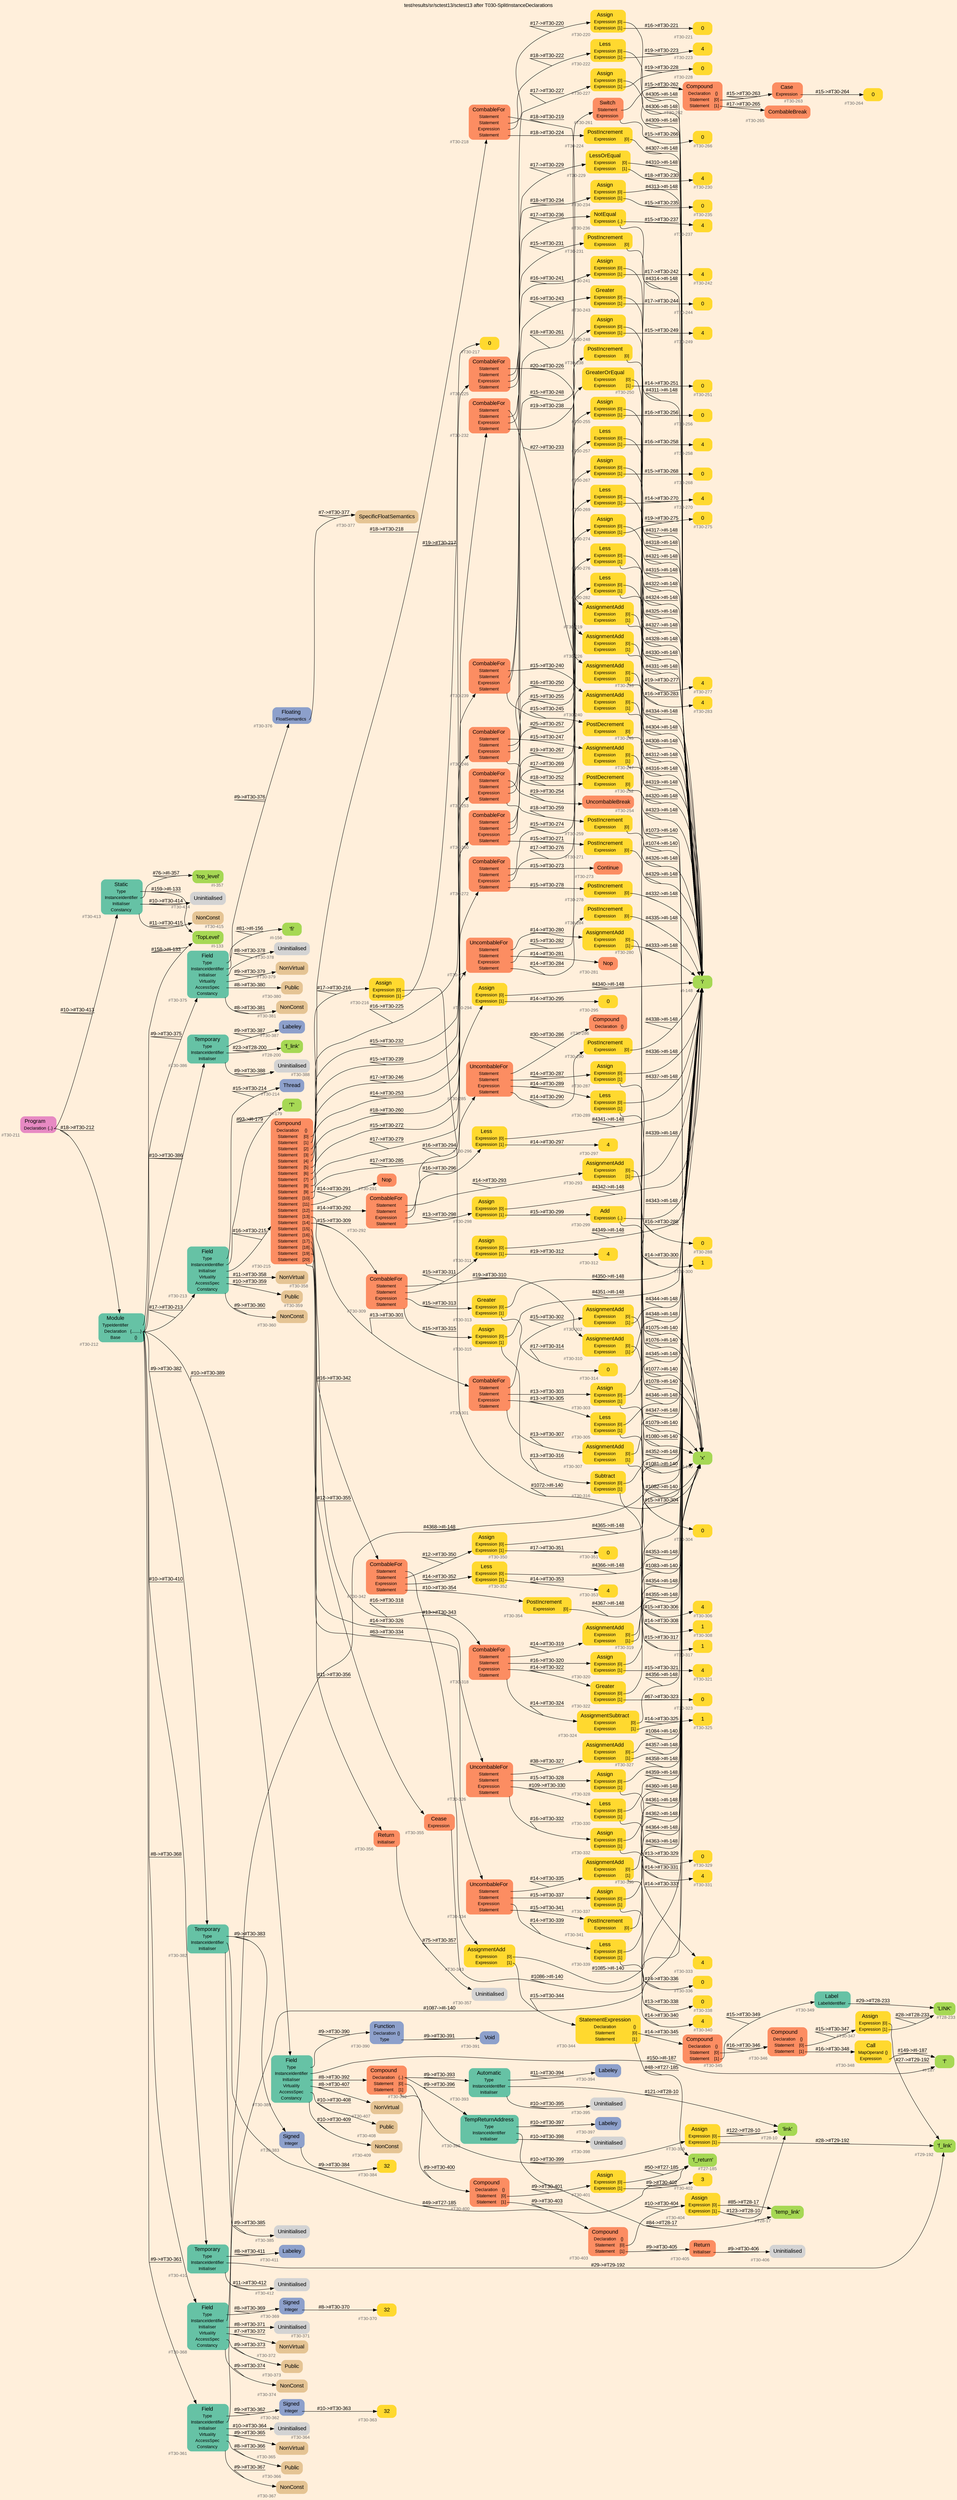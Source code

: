 digraph "test/results/sr/sctest13/sctest13 after T030-SplitInstanceDeclarations" {
label = "test/results/sr/sctest13/sctest13 after T030-SplitInstanceDeclarations"
labelloc = t
graph [
    rankdir = "LR"
    ranksep = 0.3
    bgcolor = antiquewhite1
    color = black
    fontcolor = black
    fontname = "Arial"
];
node [
    fontname = "Arial"
];
edge [
    fontname = "Arial"
];

// -------------------- node figure --------------------
// -------- block #T30-211 ----------
"#T30-211" [
    fillcolor = "/set28/4"
    xlabel = "#T30-211"
    fontsize = "12"
    fontcolor = grey40
    shape = "plaintext"
    label = <<TABLE BORDER="0" CELLBORDER="0" CELLSPACING="0">
     <TR><TD><FONT COLOR="black" POINT-SIZE="15">Program</FONT></TD></TR>
     <TR><TD><FONT COLOR="black" POINT-SIZE="12">Declaration</FONT></TD><TD PORT="port0"><FONT COLOR="black" POINT-SIZE="12">{..}</FONT></TD></TR>
    </TABLE>>
    style = "rounded,filled"
];

// -------- block #T30-212 ----------
"#T30-212" [
    fillcolor = "/set28/1"
    xlabel = "#T30-212"
    fontsize = "12"
    fontcolor = grey40
    shape = "plaintext"
    label = <<TABLE BORDER="0" CELLBORDER="0" CELLSPACING="0">
     <TR><TD><FONT COLOR="black" POINT-SIZE="15">Module</FONT></TD></TR>
     <TR><TD><FONT COLOR="black" POINT-SIZE="12">TypeIdentifier</FONT></TD><TD PORT="port0"></TD></TR>
     <TR><TD><FONT COLOR="black" POINT-SIZE="12">Declaration</FONT></TD><TD PORT="port1"><FONT COLOR="black" POINT-SIZE="12">{........}</FONT></TD></TR>
     <TR><TD><FONT COLOR="black" POINT-SIZE="12">Base</FONT></TD><TD PORT="port2"><FONT COLOR="black" POINT-SIZE="12">{}</FONT></TD></TR>
    </TABLE>>
    style = "rounded,filled"
];

// -------- block #I-133 ----------
"#I-133" [
    fillcolor = "/set28/5"
    xlabel = "#I-133"
    fontsize = "12"
    fontcolor = grey40
    shape = "plaintext"
    label = <<TABLE BORDER="0" CELLBORDER="0" CELLSPACING="0">
     <TR><TD><FONT COLOR="black" POINT-SIZE="15">'TopLevel'</FONT></TD></TR>
    </TABLE>>
    style = "rounded,filled"
];

// -------- block #T30-213 ----------
"#T30-213" [
    fillcolor = "/set28/1"
    xlabel = "#T30-213"
    fontsize = "12"
    fontcolor = grey40
    shape = "plaintext"
    label = <<TABLE BORDER="0" CELLBORDER="0" CELLSPACING="0">
     <TR><TD><FONT COLOR="black" POINT-SIZE="15">Field</FONT></TD></TR>
     <TR><TD><FONT COLOR="black" POINT-SIZE="12">Type</FONT></TD><TD PORT="port0"></TD></TR>
     <TR><TD><FONT COLOR="black" POINT-SIZE="12">InstanceIdentifier</FONT></TD><TD PORT="port1"></TD></TR>
     <TR><TD><FONT COLOR="black" POINT-SIZE="12">Initialiser</FONT></TD><TD PORT="port2"></TD></TR>
     <TR><TD><FONT COLOR="black" POINT-SIZE="12">Virtuality</FONT></TD><TD PORT="port3"></TD></TR>
     <TR><TD><FONT COLOR="black" POINT-SIZE="12">AccessSpec</FONT></TD><TD PORT="port4"></TD></TR>
     <TR><TD><FONT COLOR="black" POINT-SIZE="12">Constancy</FONT></TD><TD PORT="port5"></TD></TR>
    </TABLE>>
    style = "rounded,filled"
];

// -------- block #T30-214 ----------
"#T30-214" [
    fillcolor = "/set28/3"
    xlabel = "#T30-214"
    fontsize = "12"
    fontcolor = grey40
    shape = "plaintext"
    label = <<TABLE BORDER="0" CELLBORDER="0" CELLSPACING="0">
     <TR><TD><FONT COLOR="black" POINT-SIZE="15">Thread</FONT></TD></TR>
    </TABLE>>
    style = "rounded,filled"
];

// -------- block #I-179 ----------
"#I-179" [
    fillcolor = "/set28/5"
    xlabel = "#I-179"
    fontsize = "12"
    fontcolor = grey40
    shape = "plaintext"
    label = <<TABLE BORDER="0" CELLBORDER="0" CELLSPACING="0">
     <TR><TD><FONT COLOR="black" POINT-SIZE="15">'T'</FONT></TD></TR>
    </TABLE>>
    style = "rounded,filled"
];

// -------- block #T30-215 ----------
"#T30-215" [
    fillcolor = "/set28/2"
    xlabel = "#T30-215"
    fontsize = "12"
    fontcolor = grey40
    shape = "plaintext"
    label = <<TABLE BORDER="0" CELLBORDER="0" CELLSPACING="0">
     <TR><TD><FONT COLOR="black" POINT-SIZE="15">Compound</FONT></TD></TR>
     <TR><TD><FONT COLOR="black" POINT-SIZE="12">Declaration</FONT></TD><TD PORT="port0"><FONT COLOR="black" POINT-SIZE="12">{}</FONT></TD></TR>
     <TR><TD><FONT COLOR="black" POINT-SIZE="12">Statement</FONT></TD><TD PORT="port1"><FONT COLOR="black" POINT-SIZE="12">[0]</FONT></TD></TR>
     <TR><TD><FONT COLOR="black" POINT-SIZE="12">Statement</FONT></TD><TD PORT="port2"><FONT COLOR="black" POINT-SIZE="12">[1]</FONT></TD></TR>
     <TR><TD><FONT COLOR="black" POINT-SIZE="12">Statement</FONT></TD><TD PORT="port3"><FONT COLOR="black" POINT-SIZE="12">[2]</FONT></TD></TR>
     <TR><TD><FONT COLOR="black" POINT-SIZE="12">Statement</FONT></TD><TD PORT="port4"><FONT COLOR="black" POINT-SIZE="12">[3]</FONT></TD></TR>
     <TR><TD><FONT COLOR="black" POINT-SIZE="12">Statement</FONT></TD><TD PORT="port5"><FONT COLOR="black" POINT-SIZE="12">[4]</FONT></TD></TR>
     <TR><TD><FONT COLOR="black" POINT-SIZE="12">Statement</FONT></TD><TD PORT="port6"><FONT COLOR="black" POINT-SIZE="12">[5]</FONT></TD></TR>
     <TR><TD><FONT COLOR="black" POINT-SIZE="12">Statement</FONT></TD><TD PORT="port7"><FONT COLOR="black" POINT-SIZE="12">[6]</FONT></TD></TR>
     <TR><TD><FONT COLOR="black" POINT-SIZE="12">Statement</FONT></TD><TD PORT="port8"><FONT COLOR="black" POINT-SIZE="12">[7]</FONT></TD></TR>
     <TR><TD><FONT COLOR="black" POINT-SIZE="12">Statement</FONT></TD><TD PORT="port9"><FONT COLOR="black" POINT-SIZE="12">[8]</FONT></TD></TR>
     <TR><TD><FONT COLOR="black" POINT-SIZE="12">Statement</FONT></TD><TD PORT="port10"><FONT COLOR="black" POINT-SIZE="12">[9]</FONT></TD></TR>
     <TR><TD><FONT COLOR="black" POINT-SIZE="12">Statement</FONT></TD><TD PORT="port11"><FONT COLOR="black" POINT-SIZE="12">[10]</FONT></TD></TR>
     <TR><TD><FONT COLOR="black" POINT-SIZE="12">Statement</FONT></TD><TD PORT="port12"><FONT COLOR="black" POINT-SIZE="12">[11]</FONT></TD></TR>
     <TR><TD><FONT COLOR="black" POINT-SIZE="12">Statement</FONT></TD><TD PORT="port13"><FONT COLOR="black" POINT-SIZE="12">[12]</FONT></TD></TR>
     <TR><TD><FONT COLOR="black" POINT-SIZE="12">Statement</FONT></TD><TD PORT="port14"><FONT COLOR="black" POINT-SIZE="12">[13]</FONT></TD></TR>
     <TR><TD><FONT COLOR="black" POINT-SIZE="12">Statement</FONT></TD><TD PORT="port15"><FONT COLOR="black" POINT-SIZE="12">[14]</FONT></TD></TR>
     <TR><TD><FONT COLOR="black" POINT-SIZE="12">Statement</FONT></TD><TD PORT="port16"><FONT COLOR="black" POINT-SIZE="12">[15]</FONT></TD></TR>
     <TR><TD><FONT COLOR="black" POINT-SIZE="12">Statement</FONT></TD><TD PORT="port17"><FONT COLOR="black" POINT-SIZE="12">[16]</FONT></TD></TR>
     <TR><TD><FONT COLOR="black" POINT-SIZE="12">Statement</FONT></TD><TD PORT="port18"><FONT COLOR="black" POINT-SIZE="12">[17]</FONT></TD></TR>
     <TR><TD><FONT COLOR="black" POINT-SIZE="12">Statement</FONT></TD><TD PORT="port19"><FONT COLOR="black" POINT-SIZE="12">[18]</FONT></TD></TR>
     <TR><TD><FONT COLOR="black" POINT-SIZE="12">Statement</FONT></TD><TD PORT="port20"><FONT COLOR="black" POINT-SIZE="12">[19]</FONT></TD></TR>
     <TR><TD><FONT COLOR="black" POINT-SIZE="12">Statement</FONT></TD><TD PORT="port21"><FONT COLOR="black" POINT-SIZE="12">[20]</FONT></TD></TR>
    </TABLE>>
    style = "rounded,filled"
];

// -------- block #T30-216 ----------
"#T30-216" [
    fillcolor = "/set28/6"
    xlabel = "#T30-216"
    fontsize = "12"
    fontcolor = grey40
    shape = "plaintext"
    label = <<TABLE BORDER="0" CELLBORDER="0" CELLSPACING="0">
     <TR><TD><FONT COLOR="black" POINT-SIZE="15">Assign</FONT></TD></TR>
     <TR><TD><FONT COLOR="black" POINT-SIZE="12">Expression</FONT></TD><TD PORT="port0"><FONT COLOR="black" POINT-SIZE="12">[0]</FONT></TD></TR>
     <TR><TD><FONT COLOR="black" POINT-SIZE="12">Expression</FONT></TD><TD PORT="port1"><FONT COLOR="black" POINT-SIZE="12">[1]</FONT></TD></TR>
    </TABLE>>
    style = "rounded,filled"
];

// -------- block #I-140 ----------
"#I-140" [
    fillcolor = "/set28/5"
    xlabel = "#I-140"
    fontsize = "12"
    fontcolor = grey40
    shape = "plaintext"
    label = <<TABLE BORDER="0" CELLBORDER="0" CELLSPACING="0">
     <TR><TD><FONT COLOR="black" POINT-SIZE="15">'x'</FONT></TD></TR>
    </TABLE>>
    style = "rounded,filled"
];

// -------- block #T30-217 ----------
"#T30-217" [
    fillcolor = "/set28/6"
    xlabel = "#T30-217"
    fontsize = "12"
    fontcolor = grey40
    shape = "plaintext"
    label = <<TABLE BORDER="0" CELLBORDER="0" CELLSPACING="0">
     <TR><TD><FONT COLOR="black" POINT-SIZE="15">0</FONT></TD></TR>
    </TABLE>>
    style = "rounded,filled"
];

// -------- block #T30-218 ----------
"#T30-218" [
    fillcolor = "/set28/2"
    xlabel = "#T30-218"
    fontsize = "12"
    fontcolor = grey40
    shape = "plaintext"
    label = <<TABLE BORDER="0" CELLBORDER="0" CELLSPACING="0">
     <TR><TD><FONT COLOR="black" POINT-SIZE="15">CombableFor</FONT></TD></TR>
     <TR><TD><FONT COLOR="black" POINT-SIZE="12">Statement</FONT></TD><TD PORT="port0"></TD></TR>
     <TR><TD><FONT COLOR="black" POINT-SIZE="12">Statement</FONT></TD><TD PORT="port1"></TD></TR>
     <TR><TD><FONT COLOR="black" POINT-SIZE="12">Expression</FONT></TD><TD PORT="port2"></TD></TR>
     <TR><TD><FONT COLOR="black" POINT-SIZE="12">Statement</FONT></TD><TD PORT="port3"></TD></TR>
    </TABLE>>
    style = "rounded,filled"
];

// -------- block #T30-219 ----------
"#T30-219" [
    fillcolor = "/set28/6"
    xlabel = "#T30-219"
    fontsize = "12"
    fontcolor = grey40
    shape = "plaintext"
    label = <<TABLE BORDER="0" CELLBORDER="0" CELLSPACING="0">
     <TR><TD><FONT COLOR="black" POINT-SIZE="15">AssignmentAdd</FONT></TD></TR>
     <TR><TD><FONT COLOR="black" POINT-SIZE="12">Expression</FONT></TD><TD PORT="port0"><FONT COLOR="black" POINT-SIZE="12">[0]</FONT></TD></TR>
     <TR><TD><FONT COLOR="black" POINT-SIZE="12">Expression</FONT></TD><TD PORT="port1"><FONT COLOR="black" POINT-SIZE="12">[1]</FONT></TD></TR>
    </TABLE>>
    style = "rounded,filled"
];

// -------- block #I-148 ----------
"#I-148" [
    fillcolor = "/set28/5"
    xlabel = "#I-148"
    fontsize = "12"
    fontcolor = grey40
    shape = "plaintext"
    label = <<TABLE BORDER="0" CELLBORDER="0" CELLSPACING="0">
     <TR><TD><FONT COLOR="black" POINT-SIZE="15">'i'</FONT></TD></TR>
    </TABLE>>
    style = "rounded,filled"
];

// -------- block #T30-220 ----------
"#T30-220" [
    fillcolor = "/set28/6"
    xlabel = "#T30-220"
    fontsize = "12"
    fontcolor = grey40
    shape = "plaintext"
    label = <<TABLE BORDER="0" CELLBORDER="0" CELLSPACING="0">
     <TR><TD><FONT COLOR="black" POINT-SIZE="15">Assign</FONT></TD></TR>
     <TR><TD><FONT COLOR="black" POINT-SIZE="12">Expression</FONT></TD><TD PORT="port0"><FONT COLOR="black" POINT-SIZE="12">[0]</FONT></TD></TR>
     <TR><TD><FONT COLOR="black" POINT-SIZE="12">Expression</FONT></TD><TD PORT="port1"><FONT COLOR="black" POINT-SIZE="12">[1]</FONT></TD></TR>
    </TABLE>>
    style = "rounded,filled"
];

// -------- block #T30-221 ----------
"#T30-221" [
    fillcolor = "/set28/6"
    xlabel = "#T30-221"
    fontsize = "12"
    fontcolor = grey40
    shape = "plaintext"
    label = <<TABLE BORDER="0" CELLBORDER="0" CELLSPACING="0">
     <TR><TD><FONT COLOR="black" POINT-SIZE="15">0</FONT></TD></TR>
    </TABLE>>
    style = "rounded,filled"
];

// -------- block #T30-222 ----------
"#T30-222" [
    fillcolor = "/set28/6"
    xlabel = "#T30-222"
    fontsize = "12"
    fontcolor = grey40
    shape = "plaintext"
    label = <<TABLE BORDER="0" CELLBORDER="0" CELLSPACING="0">
     <TR><TD><FONT COLOR="black" POINT-SIZE="15">Less</FONT></TD></TR>
     <TR><TD><FONT COLOR="black" POINT-SIZE="12">Expression</FONT></TD><TD PORT="port0"><FONT COLOR="black" POINT-SIZE="12">[0]</FONT></TD></TR>
     <TR><TD><FONT COLOR="black" POINT-SIZE="12">Expression</FONT></TD><TD PORT="port1"><FONT COLOR="black" POINT-SIZE="12">[1]</FONT></TD></TR>
    </TABLE>>
    style = "rounded,filled"
];

// -------- block #T30-223 ----------
"#T30-223" [
    fillcolor = "/set28/6"
    xlabel = "#T30-223"
    fontsize = "12"
    fontcolor = grey40
    shape = "plaintext"
    label = <<TABLE BORDER="0" CELLBORDER="0" CELLSPACING="0">
     <TR><TD><FONT COLOR="black" POINT-SIZE="15">4</FONT></TD></TR>
    </TABLE>>
    style = "rounded,filled"
];

// -------- block #T30-224 ----------
"#T30-224" [
    fillcolor = "/set28/6"
    xlabel = "#T30-224"
    fontsize = "12"
    fontcolor = grey40
    shape = "plaintext"
    label = <<TABLE BORDER="0" CELLBORDER="0" CELLSPACING="0">
     <TR><TD><FONT COLOR="black" POINT-SIZE="15">PostIncrement</FONT></TD></TR>
     <TR><TD><FONT COLOR="black" POINT-SIZE="12">Expression</FONT></TD><TD PORT="port0"><FONT COLOR="black" POINT-SIZE="12">[0]</FONT></TD></TR>
    </TABLE>>
    style = "rounded,filled"
];

// -------- block #T30-225 ----------
"#T30-225" [
    fillcolor = "/set28/2"
    xlabel = "#T30-225"
    fontsize = "12"
    fontcolor = grey40
    shape = "plaintext"
    label = <<TABLE BORDER="0" CELLBORDER="0" CELLSPACING="0">
     <TR><TD><FONT COLOR="black" POINT-SIZE="15">CombableFor</FONT></TD></TR>
     <TR><TD><FONT COLOR="black" POINT-SIZE="12">Statement</FONT></TD><TD PORT="port0"></TD></TR>
     <TR><TD><FONT COLOR="black" POINT-SIZE="12">Statement</FONT></TD><TD PORT="port1"></TD></TR>
     <TR><TD><FONT COLOR="black" POINT-SIZE="12">Expression</FONT></TD><TD PORT="port2"></TD></TR>
     <TR><TD><FONT COLOR="black" POINT-SIZE="12">Statement</FONT></TD><TD PORT="port3"></TD></TR>
    </TABLE>>
    style = "rounded,filled"
];

// -------- block #T30-226 ----------
"#T30-226" [
    fillcolor = "/set28/6"
    xlabel = "#T30-226"
    fontsize = "12"
    fontcolor = grey40
    shape = "plaintext"
    label = <<TABLE BORDER="0" CELLBORDER="0" CELLSPACING="0">
     <TR><TD><FONT COLOR="black" POINT-SIZE="15">AssignmentAdd</FONT></TD></TR>
     <TR><TD><FONT COLOR="black" POINT-SIZE="12">Expression</FONT></TD><TD PORT="port0"><FONT COLOR="black" POINT-SIZE="12">[0]</FONT></TD></TR>
     <TR><TD><FONT COLOR="black" POINT-SIZE="12">Expression</FONT></TD><TD PORT="port1"><FONT COLOR="black" POINT-SIZE="12">[1]</FONT></TD></TR>
    </TABLE>>
    style = "rounded,filled"
];

// -------- block #T30-227 ----------
"#T30-227" [
    fillcolor = "/set28/6"
    xlabel = "#T30-227"
    fontsize = "12"
    fontcolor = grey40
    shape = "plaintext"
    label = <<TABLE BORDER="0" CELLBORDER="0" CELLSPACING="0">
     <TR><TD><FONT COLOR="black" POINT-SIZE="15">Assign</FONT></TD></TR>
     <TR><TD><FONT COLOR="black" POINT-SIZE="12">Expression</FONT></TD><TD PORT="port0"><FONT COLOR="black" POINT-SIZE="12">[0]</FONT></TD></TR>
     <TR><TD><FONT COLOR="black" POINT-SIZE="12">Expression</FONT></TD><TD PORT="port1"><FONT COLOR="black" POINT-SIZE="12">[1]</FONT></TD></TR>
    </TABLE>>
    style = "rounded,filled"
];

// -------- block #T30-228 ----------
"#T30-228" [
    fillcolor = "/set28/6"
    xlabel = "#T30-228"
    fontsize = "12"
    fontcolor = grey40
    shape = "plaintext"
    label = <<TABLE BORDER="0" CELLBORDER="0" CELLSPACING="0">
     <TR><TD><FONT COLOR="black" POINT-SIZE="15">0</FONT></TD></TR>
    </TABLE>>
    style = "rounded,filled"
];

// -------- block #T30-229 ----------
"#T30-229" [
    fillcolor = "/set28/6"
    xlabel = "#T30-229"
    fontsize = "12"
    fontcolor = grey40
    shape = "plaintext"
    label = <<TABLE BORDER="0" CELLBORDER="0" CELLSPACING="0">
     <TR><TD><FONT COLOR="black" POINT-SIZE="15">LessOrEqual</FONT></TD></TR>
     <TR><TD><FONT COLOR="black" POINT-SIZE="12">Expression</FONT></TD><TD PORT="port0"><FONT COLOR="black" POINT-SIZE="12">[0]</FONT></TD></TR>
     <TR><TD><FONT COLOR="black" POINT-SIZE="12">Expression</FONT></TD><TD PORT="port1"><FONT COLOR="black" POINT-SIZE="12">[1]</FONT></TD></TR>
    </TABLE>>
    style = "rounded,filled"
];

// -------- block #T30-230 ----------
"#T30-230" [
    fillcolor = "/set28/6"
    xlabel = "#T30-230"
    fontsize = "12"
    fontcolor = grey40
    shape = "plaintext"
    label = <<TABLE BORDER="0" CELLBORDER="0" CELLSPACING="0">
     <TR><TD><FONT COLOR="black" POINT-SIZE="15">4</FONT></TD></TR>
    </TABLE>>
    style = "rounded,filled"
];

// -------- block #T30-231 ----------
"#T30-231" [
    fillcolor = "/set28/6"
    xlabel = "#T30-231"
    fontsize = "12"
    fontcolor = grey40
    shape = "plaintext"
    label = <<TABLE BORDER="0" CELLBORDER="0" CELLSPACING="0">
     <TR><TD><FONT COLOR="black" POINT-SIZE="15">PostIncrement</FONT></TD></TR>
     <TR><TD><FONT COLOR="black" POINT-SIZE="12">Expression</FONT></TD><TD PORT="port0"><FONT COLOR="black" POINT-SIZE="12">[0]</FONT></TD></TR>
    </TABLE>>
    style = "rounded,filled"
];

// -------- block #T30-232 ----------
"#T30-232" [
    fillcolor = "/set28/2"
    xlabel = "#T30-232"
    fontsize = "12"
    fontcolor = grey40
    shape = "plaintext"
    label = <<TABLE BORDER="0" CELLBORDER="0" CELLSPACING="0">
     <TR><TD><FONT COLOR="black" POINT-SIZE="15">CombableFor</FONT></TD></TR>
     <TR><TD><FONT COLOR="black" POINT-SIZE="12">Statement</FONT></TD><TD PORT="port0"></TD></TR>
     <TR><TD><FONT COLOR="black" POINT-SIZE="12">Statement</FONT></TD><TD PORT="port1"></TD></TR>
     <TR><TD><FONT COLOR="black" POINT-SIZE="12">Expression</FONT></TD><TD PORT="port2"></TD></TR>
     <TR><TD><FONT COLOR="black" POINT-SIZE="12">Statement</FONT></TD><TD PORT="port3"></TD></TR>
    </TABLE>>
    style = "rounded,filled"
];

// -------- block #T30-233 ----------
"#T30-233" [
    fillcolor = "/set28/6"
    xlabel = "#T30-233"
    fontsize = "12"
    fontcolor = grey40
    shape = "plaintext"
    label = <<TABLE BORDER="0" CELLBORDER="0" CELLSPACING="0">
     <TR><TD><FONT COLOR="black" POINT-SIZE="15">AssignmentAdd</FONT></TD></TR>
     <TR><TD><FONT COLOR="black" POINT-SIZE="12">Expression</FONT></TD><TD PORT="port0"><FONT COLOR="black" POINT-SIZE="12">[0]</FONT></TD></TR>
     <TR><TD><FONT COLOR="black" POINT-SIZE="12">Expression</FONT></TD><TD PORT="port1"><FONT COLOR="black" POINT-SIZE="12">[1]</FONT></TD></TR>
    </TABLE>>
    style = "rounded,filled"
];

// -------- block #T30-234 ----------
"#T30-234" [
    fillcolor = "/set28/6"
    xlabel = "#T30-234"
    fontsize = "12"
    fontcolor = grey40
    shape = "plaintext"
    label = <<TABLE BORDER="0" CELLBORDER="0" CELLSPACING="0">
     <TR><TD><FONT COLOR="black" POINT-SIZE="15">Assign</FONT></TD></TR>
     <TR><TD><FONT COLOR="black" POINT-SIZE="12">Expression</FONT></TD><TD PORT="port0"><FONT COLOR="black" POINT-SIZE="12">[0]</FONT></TD></TR>
     <TR><TD><FONT COLOR="black" POINT-SIZE="12">Expression</FONT></TD><TD PORT="port1"><FONT COLOR="black" POINT-SIZE="12">[1]</FONT></TD></TR>
    </TABLE>>
    style = "rounded,filled"
];

// -------- block #T30-235 ----------
"#T30-235" [
    fillcolor = "/set28/6"
    xlabel = "#T30-235"
    fontsize = "12"
    fontcolor = grey40
    shape = "plaintext"
    label = <<TABLE BORDER="0" CELLBORDER="0" CELLSPACING="0">
     <TR><TD><FONT COLOR="black" POINT-SIZE="15">0</FONT></TD></TR>
    </TABLE>>
    style = "rounded,filled"
];

// -------- block #T30-236 ----------
"#T30-236" [
    fillcolor = "/set28/6"
    xlabel = "#T30-236"
    fontsize = "12"
    fontcolor = grey40
    shape = "plaintext"
    label = <<TABLE BORDER="0" CELLBORDER="0" CELLSPACING="0">
     <TR><TD><FONT COLOR="black" POINT-SIZE="15">NotEqual</FONT></TD></TR>
     <TR><TD><FONT COLOR="black" POINT-SIZE="12">Expression</FONT></TD><TD PORT="port0"><FONT COLOR="black" POINT-SIZE="12">{..}</FONT></TD></TR>
    </TABLE>>
    style = "rounded,filled"
];

// -------- block #T30-237 ----------
"#T30-237" [
    fillcolor = "/set28/6"
    xlabel = "#T30-237"
    fontsize = "12"
    fontcolor = grey40
    shape = "plaintext"
    label = <<TABLE BORDER="0" CELLBORDER="0" CELLSPACING="0">
     <TR><TD><FONT COLOR="black" POINT-SIZE="15">4</FONT></TD></TR>
    </TABLE>>
    style = "rounded,filled"
];

// -------- block #T30-238 ----------
"#T30-238" [
    fillcolor = "/set28/6"
    xlabel = "#T30-238"
    fontsize = "12"
    fontcolor = grey40
    shape = "plaintext"
    label = <<TABLE BORDER="0" CELLBORDER="0" CELLSPACING="0">
     <TR><TD><FONT COLOR="black" POINT-SIZE="15">PostIncrement</FONT></TD></TR>
     <TR><TD><FONT COLOR="black" POINT-SIZE="12">Expression</FONT></TD><TD PORT="port0"><FONT COLOR="black" POINT-SIZE="12">[0]</FONT></TD></TR>
    </TABLE>>
    style = "rounded,filled"
];

// -------- block #T30-239 ----------
"#T30-239" [
    fillcolor = "/set28/2"
    xlabel = "#T30-239"
    fontsize = "12"
    fontcolor = grey40
    shape = "plaintext"
    label = <<TABLE BORDER="0" CELLBORDER="0" CELLSPACING="0">
     <TR><TD><FONT COLOR="black" POINT-SIZE="15">CombableFor</FONT></TD></TR>
     <TR><TD><FONT COLOR="black" POINT-SIZE="12">Statement</FONT></TD><TD PORT="port0"></TD></TR>
     <TR><TD><FONT COLOR="black" POINT-SIZE="12">Statement</FONT></TD><TD PORT="port1"></TD></TR>
     <TR><TD><FONT COLOR="black" POINT-SIZE="12">Expression</FONT></TD><TD PORT="port2"></TD></TR>
     <TR><TD><FONT COLOR="black" POINT-SIZE="12">Statement</FONT></TD><TD PORT="port3"></TD></TR>
    </TABLE>>
    style = "rounded,filled"
];

// -------- block #T30-240 ----------
"#T30-240" [
    fillcolor = "/set28/6"
    xlabel = "#T30-240"
    fontsize = "12"
    fontcolor = grey40
    shape = "plaintext"
    label = <<TABLE BORDER="0" CELLBORDER="0" CELLSPACING="0">
     <TR><TD><FONT COLOR="black" POINT-SIZE="15">AssignmentAdd</FONT></TD></TR>
     <TR><TD><FONT COLOR="black" POINT-SIZE="12">Expression</FONT></TD><TD PORT="port0"><FONT COLOR="black" POINT-SIZE="12">[0]</FONT></TD></TR>
     <TR><TD><FONT COLOR="black" POINT-SIZE="12">Expression</FONT></TD><TD PORT="port1"><FONT COLOR="black" POINT-SIZE="12">[1]</FONT></TD></TR>
    </TABLE>>
    style = "rounded,filled"
];

// -------- block #T30-241 ----------
"#T30-241" [
    fillcolor = "/set28/6"
    xlabel = "#T30-241"
    fontsize = "12"
    fontcolor = grey40
    shape = "plaintext"
    label = <<TABLE BORDER="0" CELLBORDER="0" CELLSPACING="0">
     <TR><TD><FONT COLOR="black" POINT-SIZE="15">Assign</FONT></TD></TR>
     <TR><TD><FONT COLOR="black" POINT-SIZE="12">Expression</FONT></TD><TD PORT="port0"><FONT COLOR="black" POINT-SIZE="12">[0]</FONT></TD></TR>
     <TR><TD><FONT COLOR="black" POINT-SIZE="12">Expression</FONT></TD><TD PORT="port1"><FONT COLOR="black" POINT-SIZE="12">[1]</FONT></TD></TR>
    </TABLE>>
    style = "rounded,filled"
];

// -------- block #T30-242 ----------
"#T30-242" [
    fillcolor = "/set28/6"
    xlabel = "#T30-242"
    fontsize = "12"
    fontcolor = grey40
    shape = "plaintext"
    label = <<TABLE BORDER="0" CELLBORDER="0" CELLSPACING="0">
     <TR><TD><FONT COLOR="black" POINT-SIZE="15">4</FONT></TD></TR>
    </TABLE>>
    style = "rounded,filled"
];

// -------- block #T30-243 ----------
"#T30-243" [
    fillcolor = "/set28/6"
    xlabel = "#T30-243"
    fontsize = "12"
    fontcolor = grey40
    shape = "plaintext"
    label = <<TABLE BORDER="0" CELLBORDER="0" CELLSPACING="0">
     <TR><TD><FONT COLOR="black" POINT-SIZE="15">Greater</FONT></TD></TR>
     <TR><TD><FONT COLOR="black" POINT-SIZE="12">Expression</FONT></TD><TD PORT="port0"><FONT COLOR="black" POINT-SIZE="12">[0]</FONT></TD></TR>
     <TR><TD><FONT COLOR="black" POINT-SIZE="12">Expression</FONT></TD><TD PORT="port1"><FONT COLOR="black" POINT-SIZE="12">[1]</FONT></TD></TR>
    </TABLE>>
    style = "rounded,filled"
];

// -------- block #T30-244 ----------
"#T30-244" [
    fillcolor = "/set28/6"
    xlabel = "#T30-244"
    fontsize = "12"
    fontcolor = grey40
    shape = "plaintext"
    label = <<TABLE BORDER="0" CELLBORDER="0" CELLSPACING="0">
     <TR><TD><FONT COLOR="black" POINT-SIZE="15">0</FONT></TD></TR>
    </TABLE>>
    style = "rounded,filled"
];

// -------- block #T30-245 ----------
"#T30-245" [
    fillcolor = "/set28/6"
    xlabel = "#T30-245"
    fontsize = "12"
    fontcolor = grey40
    shape = "plaintext"
    label = <<TABLE BORDER="0" CELLBORDER="0" CELLSPACING="0">
     <TR><TD><FONT COLOR="black" POINT-SIZE="15">PostDecrement</FONT></TD></TR>
     <TR><TD><FONT COLOR="black" POINT-SIZE="12">Expression</FONT></TD><TD PORT="port0"><FONT COLOR="black" POINT-SIZE="12">[0]</FONT></TD></TR>
    </TABLE>>
    style = "rounded,filled"
];

// -------- block #T30-246 ----------
"#T30-246" [
    fillcolor = "/set28/2"
    xlabel = "#T30-246"
    fontsize = "12"
    fontcolor = grey40
    shape = "plaintext"
    label = <<TABLE BORDER="0" CELLBORDER="0" CELLSPACING="0">
     <TR><TD><FONT COLOR="black" POINT-SIZE="15">CombableFor</FONT></TD></TR>
     <TR><TD><FONT COLOR="black" POINT-SIZE="12">Statement</FONT></TD><TD PORT="port0"></TD></TR>
     <TR><TD><FONT COLOR="black" POINT-SIZE="12">Statement</FONT></TD><TD PORT="port1"></TD></TR>
     <TR><TD><FONT COLOR="black" POINT-SIZE="12">Expression</FONT></TD><TD PORT="port2"></TD></TR>
     <TR><TD><FONT COLOR="black" POINT-SIZE="12">Statement</FONT></TD><TD PORT="port3"></TD></TR>
    </TABLE>>
    style = "rounded,filled"
];

// -------- block #T30-247 ----------
"#T30-247" [
    fillcolor = "/set28/6"
    xlabel = "#T30-247"
    fontsize = "12"
    fontcolor = grey40
    shape = "plaintext"
    label = <<TABLE BORDER="0" CELLBORDER="0" CELLSPACING="0">
     <TR><TD><FONT COLOR="black" POINT-SIZE="15">AssignmentAdd</FONT></TD></TR>
     <TR><TD><FONT COLOR="black" POINT-SIZE="12">Expression</FONT></TD><TD PORT="port0"><FONT COLOR="black" POINT-SIZE="12">[0]</FONT></TD></TR>
     <TR><TD><FONT COLOR="black" POINT-SIZE="12">Expression</FONT></TD><TD PORT="port1"><FONT COLOR="black" POINT-SIZE="12">[1]</FONT></TD></TR>
    </TABLE>>
    style = "rounded,filled"
];

// -------- block #T30-248 ----------
"#T30-248" [
    fillcolor = "/set28/6"
    xlabel = "#T30-248"
    fontsize = "12"
    fontcolor = grey40
    shape = "plaintext"
    label = <<TABLE BORDER="0" CELLBORDER="0" CELLSPACING="0">
     <TR><TD><FONT COLOR="black" POINT-SIZE="15">Assign</FONT></TD></TR>
     <TR><TD><FONT COLOR="black" POINT-SIZE="12">Expression</FONT></TD><TD PORT="port0"><FONT COLOR="black" POINT-SIZE="12">[0]</FONT></TD></TR>
     <TR><TD><FONT COLOR="black" POINT-SIZE="12">Expression</FONT></TD><TD PORT="port1"><FONT COLOR="black" POINT-SIZE="12">[1]</FONT></TD></TR>
    </TABLE>>
    style = "rounded,filled"
];

// -------- block #T30-249 ----------
"#T30-249" [
    fillcolor = "/set28/6"
    xlabel = "#T30-249"
    fontsize = "12"
    fontcolor = grey40
    shape = "plaintext"
    label = <<TABLE BORDER="0" CELLBORDER="0" CELLSPACING="0">
     <TR><TD><FONT COLOR="black" POINT-SIZE="15">4</FONT></TD></TR>
    </TABLE>>
    style = "rounded,filled"
];

// -------- block #T30-250 ----------
"#T30-250" [
    fillcolor = "/set28/6"
    xlabel = "#T30-250"
    fontsize = "12"
    fontcolor = grey40
    shape = "plaintext"
    label = <<TABLE BORDER="0" CELLBORDER="0" CELLSPACING="0">
     <TR><TD><FONT COLOR="black" POINT-SIZE="15">GreaterOrEqual</FONT></TD></TR>
     <TR><TD><FONT COLOR="black" POINT-SIZE="12">Expression</FONT></TD><TD PORT="port0"><FONT COLOR="black" POINT-SIZE="12">[0]</FONT></TD></TR>
     <TR><TD><FONT COLOR="black" POINT-SIZE="12">Expression</FONT></TD><TD PORT="port1"><FONT COLOR="black" POINT-SIZE="12">[1]</FONT></TD></TR>
    </TABLE>>
    style = "rounded,filled"
];

// -------- block #T30-251 ----------
"#T30-251" [
    fillcolor = "/set28/6"
    xlabel = "#T30-251"
    fontsize = "12"
    fontcolor = grey40
    shape = "plaintext"
    label = <<TABLE BORDER="0" CELLBORDER="0" CELLSPACING="0">
     <TR><TD><FONT COLOR="black" POINT-SIZE="15">0</FONT></TD></TR>
    </TABLE>>
    style = "rounded,filled"
];

// -------- block #T30-252 ----------
"#T30-252" [
    fillcolor = "/set28/6"
    xlabel = "#T30-252"
    fontsize = "12"
    fontcolor = grey40
    shape = "plaintext"
    label = <<TABLE BORDER="0" CELLBORDER="0" CELLSPACING="0">
     <TR><TD><FONT COLOR="black" POINT-SIZE="15">PostDecrement</FONT></TD></TR>
     <TR><TD><FONT COLOR="black" POINT-SIZE="12">Expression</FONT></TD><TD PORT="port0"><FONT COLOR="black" POINT-SIZE="12">[0]</FONT></TD></TR>
    </TABLE>>
    style = "rounded,filled"
];

// -------- block #T30-253 ----------
"#T30-253" [
    fillcolor = "/set28/2"
    xlabel = "#T30-253"
    fontsize = "12"
    fontcolor = grey40
    shape = "plaintext"
    label = <<TABLE BORDER="0" CELLBORDER="0" CELLSPACING="0">
     <TR><TD><FONT COLOR="black" POINT-SIZE="15">CombableFor</FONT></TD></TR>
     <TR><TD><FONT COLOR="black" POINT-SIZE="12">Statement</FONT></TD><TD PORT="port0"></TD></TR>
     <TR><TD><FONT COLOR="black" POINT-SIZE="12">Statement</FONT></TD><TD PORT="port1"></TD></TR>
     <TR><TD><FONT COLOR="black" POINT-SIZE="12">Expression</FONT></TD><TD PORT="port2"></TD></TR>
     <TR><TD><FONT COLOR="black" POINT-SIZE="12">Statement</FONT></TD><TD PORT="port3"></TD></TR>
    </TABLE>>
    style = "rounded,filled"
];

// -------- block #T30-254 ----------
"#T30-254" [
    fillcolor = "/set28/2"
    xlabel = "#T30-254"
    fontsize = "12"
    fontcolor = grey40
    shape = "plaintext"
    label = <<TABLE BORDER="0" CELLBORDER="0" CELLSPACING="0">
     <TR><TD><FONT COLOR="black" POINT-SIZE="15">UncombableBreak</FONT></TD></TR>
    </TABLE>>
    style = "rounded,filled"
];

// -------- block #T30-255 ----------
"#T30-255" [
    fillcolor = "/set28/6"
    xlabel = "#T30-255"
    fontsize = "12"
    fontcolor = grey40
    shape = "plaintext"
    label = <<TABLE BORDER="0" CELLBORDER="0" CELLSPACING="0">
     <TR><TD><FONT COLOR="black" POINT-SIZE="15">Assign</FONT></TD></TR>
     <TR><TD><FONT COLOR="black" POINT-SIZE="12">Expression</FONT></TD><TD PORT="port0"><FONT COLOR="black" POINT-SIZE="12">[0]</FONT></TD></TR>
     <TR><TD><FONT COLOR="black" POINT-SIZE="12">Expression</FONT></TD><TD PORT="port1"><FONT COLOR="black" POINT-SIZE="12">[1]</FONT></TD></TR>
    </TABLE>>
    style = "rounded,filled"
];

// -------- block #T30-256 ----------
"#T30-256" [
    fillcolor = "/set28/6"
    xlabel = "#T30-256"
    fontsize = "12"
    fontcolor = grey40
    shape = "plaintext"
    label = <<TABLE BORDER="0" CELLBORDER="0" CELLSPACING="0">
     <TR><TD><FONT COLOR="black" POINT-SIZE="15">0</FONT></TD></TR>
    </TABLE>>
    style = "rounded,filled"
];

// -------- block #T30-257 ----------
"#T30-257" [
    fillcolor = "/set28/6"
    xlabel = "#T30-257"
    fontsize = "12"
    fontcolor = grey40
    shape = "plaintext"
    label = <<TABLE BORDER="0" CELLBORDER="0" CELLSPACING="0">
     <TR><TD><FONT COLOR="black" POINT-SIZE="15">Less</FONT></TD></TR>
     <TR><TD><FONT COLOR="black" POINT-SIZE="12">Expression</FONT></TD><TD PORT="port0"><FONT COLOR="black" POINT-SIZE="12">[0]</FONT></TD></TR>
     <TR><TD><FONT COLOR="black" POINT-SIZE="12">Expression</FONT></TD><TD PORT="port1"><FONT COLOR="black" POINT-SIZE="12">[1]</FONT></TD></TR>
    </TABLE>>
    style = "rounded,filled"
];

// -------- block #T30-258 ----------
"#T30-258" [
    fillcolor = "/set28/6"
    xlabel = "#T30-258"
    fontsize = "12"
    fontcolor = grey40
    shape = "plaintext"
    label = <<TABLE BORDER="0" CELLBORDER="0" CELLSPACING="0">
     <TR><TD><FONT COLOR="black" POINT-SIZE="15">4</FONT></TD></TR>
    </TABLE>>
    style = "rounded,filled"
];

// -------- block #T30-259 ----------
"#T30-259" [
    fillcolor = "/set28/6"
    xlabel = "#T30-259"
    fontsize = "12"
    fontcolor = grey40
    shape = "plaintext"
    label = <<TABLE BORDER="0" CELLBORDER="0" CELLSPACING="0">
     <TR><TD><FONT COLOR="black" POINT-SIZE="15">PostIncrement</FONT></TD></TR>
     <TR><TD><FONT COLOR="black" POINT-SIZE="12">Expression</FONT></TD><TD PORT="port0"><FONT COLOR="black" POINT-SIZE="12">[0]</FONT></TD></TR>
    </TABLE>>
    style = "rounded,filled"
];

// -------- block #T30-260 ----------
"#T30-260" [
    fillcolor = "/set28/2"
    xlabel = "#T30-260"
    fontsize = "12"
    fontcolor = grey40
    shape = "plaintext"
    label = <<TABLE BORDER="0" CELLBORDER="0" CELLSPACING="0">
     <TR><TD><FONT COLOR="black" POINT-SIZE="15">CombableFor</FONT></TD></TR>
     <TR><TD><FONT COLOR="black" POINT-SIZE="12">Statement</FONT></TD><TD PORT="port0"></TD></TR>
     <TR><TD><FONT COLOR="black" POINT-SIZE="12">Statement</FONT></TD><TD PORT="port1"></TD></TR>
     <TR><TD><FONT COLOR="black" POINT-SIZE="12">Expression</FONT></TD><TD PORT="port2"></TD></TR>
     <TR><TD><FONT COLOR="black" POINT-SIZE="12">Statement</FONT></TD><TD PORT="port3"></TD></TR>
    </TABLE>>
    style = "rounded,filled"
];

// -------- block #T30-261 ----------
"#T30-261" [
    fillcolor = "/set28/2"
    xlabel = "#T30-261"
    fontsize = "12"
    fontcolor = grey40
    shape = "plaintext"
    label = <<TABLE BORDER="0" CELLBORDER="0" CELLSPACING="0">
     <TR><TD><FONT COLOR="black" POINT-SIZE="15">Switch</FONT></TD></TR>
     <TR><TD><FONT COLOR="black" POINT-SIZE="12">Statement</FONT></TD><TD PORT="port0"></TD></TR>
     <TR><TD><FONT COLOR="black" POINT-SIZE="12">Expression</FONT></TD><TD PORT="port1"></TD></TR>
    </TABLE>>
    style = "rounded,filled"
];

// -------- block #T30-262 ----------
"#T30-262" [
    fillcolor = "/set28/2"
    xlabel = "#T30-262"
    fontsize = "12"
    fontcolor = grey40
    shape = "plaintext"
    label = <<TABLE BORDER="0" CELLBORDER="0" CELLSPACING="0">
     <TR><TD><FONT COLOR="black" POINT-SIZE="15">Compound</FONT></TD></TR>
     <TR><TD><FONT COLOR="black" POINT-SIZE="12">Declaration</FONT></TD><TD PORT="port0"><FONT COLOR="black" POINT-SIZE="12">{}</FONT></TD></TR>
     <TR><TD><FONT COLOR="black" POINT-SIZE="12">Statement</FONT></TD><TD PORT="port1"><FONT COLOR="black" POINT-SIZE="12">[0]</FONT></TD></TR>
     <TR><TD><FONT COLOR="black" POINT-SIZE="12">Statement</FONT></TD><TD PORT="port2"><FONT COLOR="black" POINT-SIZE="12">[1]</FONT></TD></TR>
    </TABLE>>
    style = "rounded,filled"
];

// -------- block #T30-263 ----------
"#T30-263" [
    fillcolor = "/set28/2"
    xlabel = "#T30-263"
    fontsize = "12"
    fontcolor = grey40
    shape = "plaintext"
    label = <<TABLE BORDER="0" CELLBORDER="0" CELLSPACING="0">
     <TR><TD><FONT COLOR="black" POINT-SIZE="15">Case</FONT></TD></TR>
     <TR><TD><FONT COLOR="black" POINT-SIZE="12">Expression</FONT></TD><TD PORT="port0"></TD></TR>
    </TABLE>>
    style = "rounded,filled"
];

// -------- block #T30-264 ----------
"#T30-264" [
    fillcolor = "/set28/6"
    xlabel = "#T30-264"
    fontsize = "12"
    fontcolor = grey40
    shape = "plaintext"
    label = <<TABLE BORDER="0" CELLBORDER="0" CELLSPACING="0">
     <TR><TD><FONT COLOR="black" POINT-SIZE="15">0</FONT></TD></TR>
    </TABLE>>
    style = "rounded,filled"
];

// -------- block #T30-265 ----------
"#T30-265" [
    fillcolor = "/set28/2"
    xlabel = "#T30-265"
    fontsize = "12"
    fontcolor = grey40
    shape = "plaintext"
    label = <<TABLE BORDER="0" CELLBORDER="0" CELLSPACING="0">
     <TR><TD><FONT COLOR="black" POINT-SIZE="15">CombableBreak</FONT></TD></TR>
    </TABLE>>
    style = "rounded,filled"
];

// -------- block #T30-266 ----------
"#T30-266" [
    fillcolor = "/set28/6"
    xlabel = "#T30-266"
    fontsize = "12"
    fontcolor = grey40
    shape = "plaintext"
    label = <<TABLE BORDER="0" CELLBORDER="0" CELLSPACING="0">
     <TR><TD><FONT COLOR="black" POINT-SIZE="15">0</FONT></TD></TR>
    </TABLE>>
    style = "rounded,filled"
];

// -------- block #T30-267 ----------
"#T30-267" [
    fillcolor = "/set28/6"
    xlabel = "#T30-267"
    fontsize = "12"
    fontcolor = grey40
    shape = "plaintext"
    label = <<TABLE BORDER="0" CELLBORDER="0" CELLSPACING="0">
     <TR><TD><FONT COLOR="black" POINT-SIZE="15">Assign</FONT></TD></TR>
     <TR><TD><FONT COLOR="black" POINT-SIZE="12">Expression</FONT></TD><TD PORT="port0"><FONT COLOR="black" POINT-SIZE="12">[0]</FONT></TD></TR>
     <TR><TD><FONT COLOR="black" POINT-SIZE="12">Expression</FONT></TD><TD PORT="port1"><FONT COLOR="black" POINT-SIZE="12">[1]</FONT></TD></TR>
    </TABLE>>
    style = "rounded,filled"
];

// -------- block #T30-268 ----------
"#T30-268" [
    fillcolor = "/set28/6"
    xlabel = "#T30-268"
    fontsize = "12"
    fontcolor = grey40
    shape = "plaintext"
    label = <<TABLE BORDER="0" CELLBORDER="0" CELLSPACING="0">
     <TR><TD><FONT COLOR="black" POINT-SIZE="15">0</FONT></TD></TR>
    </TABLE>>
    style = "rounded,filled"
];

// -------- block #T30-269 ----------
"#T30-269" [
    fillcolor = "/set28/6"
    xlabel = "#T30-269"
    fontsize = "12"
    fontcolor = grey40
    shape = "plaintext"
    label = <<TABLE BORDER="0" CELLBORDER="0" CELLSPACING="0">
     <TR><TD><FONT COLOR="black" POINT-SIZE="15">Less</FONT></TD></TR>
     <TR><TD><FONT COLOR="black" POINT-SIZE="12">Expression</FONT></TD><TD PORT="port0"><FONT COLOR="black" POINT-SIZE="12">[0]</FONT></TD></TR>
     <TR><TD><FONT COLOR="black" POINT-SIZE="12">Expression</FONT></TD><TD PORT="port1"><FONT COLOR="black" POINT-SIZE="12">[1]</FONT></TD></TR>
    </TABLE>>
    style = "rounded,filled"
];

// -------- block #T30-270 ----------
"#T30-270" [
    fillcolor = "/set28/6"
    xlabel = "#T30-270"
    fontsize = "12"
    fontcolor = grey40
    shape = "plaintext"
    label = <<TABLE BORDER="0" CELLBORDER="0" CELLSPACING="0">
     <TR><TD><FONT COLOR="black" POINT-SIZE="15">4</FONT></TD></TR>
    </TABLE>>
    style = "rounded,filled"
];

// -------- block #T30-271 ----------
"#T30-271" [
    fillcolor = "/set28/6"
    xlabel = "#T30-271"
    fontsize = "12"
    fontcolor = grey40
    shape = "plaintext"
    label = <<TABLE BORDER="0" CELLBORDER="0" CELLSPACING="0">
     <TR><TD><FONT COLOR="black" POINT-SIZE="15">PostIncrement</FONT></TD></TR>
     <TR><TD><FONT COLOR="black" POINT-SIZE="12">Expression</FONT></TD><TD PORT="port0"><FONT COLOR="black" POINT-SIZE="12">[0]</FONT></TD></TR>
    </TABLE>>
    style = "rounded,filled"
];

// -------- block #T30-272 ----------
"#T30-272" [
    fillcolor = "/set28/2"
    xlabel = "#T30-272"
    fontsize = "12"
    fontcolor = grey40
    shape = "plaintext"
    label = <<TABLE BORDER="0" CELLBORDER="0" CELLSPACING="0">
     <TR><TD><FONT COLOR="black" POINT-SIZE="15">CombableFor</FONT></TD></TR>
     <TR><TD><FONT COLOR="black" POINT-SIZE="12">Statement</FONT></TD><TD PORT="port0"></TD></TR>
     <TR><TD><FONT COLOR="black" POINT-SIZE="12">Statement</FONT></TD><TD PORT="port1"></TD></TR>
     <TR><TD><FONT COLOR="black" POINT-SIZE="12">Expression</FONT></TD><TD PORT="port2"></TD></TR>
     <TR><TD><FONT COLOR="black" POINT-SIZE="12">Statement</FONT></TD><TD PORT="port3"></TD></TR>
    </TABLE>>
    style = "rounded,filled"
];

// -------- block #T30-273 ----------
"#T30-273" [
    fillcolor = "/set28/2"
    xlabel = "#T30-273"
    fontsize = "12"
    fontcolor = grey40
    shape = "plaintext"
    label = <<TABLE BORDER="0" CELLBORDER="0" CELLSPACING="0">
     <TR><TD><FONT COLOR="black" POINT-SIZE="15">Continue</FONT></TD></TR>
    </TABLE>>
    style = "rounded,filled"
];

// -------- block #T30-274 ----------
"#T30-274" [
    fillcolor = "/set28/6"
    xlabel = "#T30-274"
    fontsize = "12"
    fontcolor = grey40
    shape = "plaintext"
    label = <<TABLE BORDER="0" CELLBORDER="0" CELLSPACING="0">
     <TR><TD><FONT COLOR="black" POINT-SIZE="15">Assign</FONT></TD></TR>
     <TR><TD><FONT COLOR="black" POINT-SIZE="12">Expression</FONT></TD><TD PORT="port0"><FONT COLOR="black" POINT-SIZE="12">[0]</FONT></TD></TR>
     <TR><TD><FONT COLOR="black" POINT-SIZE="12">Expression</FONT></TD><TD PORT="port1"><FONT COLOR="black" POINT-SIZE="12">[1]</FONT></TD></TR>
    </TABLE>>
    style = "rounded,filled"
];

// -------- block #T30-275 ----------
"#T30-275" [
    fillcolor = "/set28/6"
    xlabel = "#T30-275"
    fontsize = "12"
    fontcolor = grey40
    shape = "plaintext"
    label = <<TABLE BORDER="0" CELLBORDER="0" CELLSPACING="0">
     <TR><TD><FONT COLOR="black" POINT-SIZE="15">0</FONT></TD></TR>
    </TABLE>>
    style = "rounded,filled"
];

// -------- block #T30-276 ----------
"#T30-276" [
    fillcolor = "/set28/6"
    xlabel = "#T30-276"
    fontsize = "12"
    fontcolor = grey40
    shape = "plaintext"
    label = <<TABLE BORDER="0" CELLBORDER="0" CELLSPACING="0">
     <TR><TD><FONT COLOR="black" POINT-SIZE="15">Less</FONT></TD></TR>
     <TR><TD><FONT COLOR="black" POINT-SIZE="12">Expression</FONT></TD><TD PORT="port0"><FONT COLOR="black" POINT-SIZE="12">[0]</FONT></TD></TR>
     <TR><TD><FONT COLOR="black" POINT-SIZE="12">Expression</FONT></TD><TD PORT="port1"><FONT COLOR="black" POINT-SIZE="12">[1]</FONT></TD></TR>
    </TABLE>>
    style = "rounded,filled"
];

// -------- block #T30-277 ----------
"#T30-277" [
    fillcolor = "/set28/6"
    xlabel = "#T30-277"
    fontsize = "12"
    fontcolor = grey40
    shape = "plaintext"
    label = <<TABLE BORDER="0" CELLBORDER="0" CELLSPACING="0">
     <TR><TD><FONT COLOR="black" POINT-SIZE="15">4</FONT></TD></TR>
    </TABLE>>
    style = "rounded,filled"
];

// -------- block #T30-278 ----------
"#T30-278" [
    fillcolor = "/set28/6"
    xlabel = "#T30-278"
    fontsize = "12"
    fontcolor = grey40
    shape = "plaintext"
    label = <<TABLE BORDER="0" CELLBORDER="0" CELLSPACING="0">
     <TR><TD><FONT COLOR="black" POINT-SIZE="15">PostIncrement</FONT></TD></TR>
     <TR><TD><FONT COLOR="black" POINT-SIZE="12">Expression</FONT></TD><TD PORT="port0"><FONT COLOR="black" POINT-SIZE="12">[0]</FONT></TD></TR>
    </TABLE>>
    style = "rounded,filled"
];

// -------- block #T30-279 ----------
"#T30-279" [
    fillcolor = "/set28/2"
    xlabel = "#T30-279"
    fontsize = "12"
    fontcolor = grey40
    shape = "plaintext"
    label = <<TABLE BORDER="0" CELLBORDER="0" CELLSPACING="0">
     <TR><TD><FONT COLOR="black" POINT-SIZE="15">UncombableFor</FONT></TD></TR>
     <TR><TD><FONT COLOR="black" POINT-SIZE="12">Statement</FONT></TD><TD PORT="port0"></TD></TR>
     <TR><TD><FONT COLOR="black" POINT-SIZE="12">Statement</FONT></TD><TD PORT="port1"></TD></TR>
     <TR><TD><FONT COLOR="black" POINT-SIZE="12">Expression</FONT></TD><TD PORT="port2"></TD></TR>
     <TR><TD><FONT COLOR="black" POINT-SIZE="12">Statement</FONT></TD><TD PORT="port3"></TD></TR>
    </TABLE>>
    style = "rounded,filled"
];

// -------- block #T30-280 ----------
"#T30-280" [
    fillcolor = "/set28/6"
    xlabel = "#T30-280"
    fontsize = "12"
    fontcolor = grey40
    shape = "plaintext"
    label = <<TABLE BORDER="0" CELLBORDER="0" CELLSPACING="0">
     <TR><TD><FONT COLOR="black" POINT-SIZE="15">AssignmentAdd</FONT></TD></TR>
     <TR><TD><FONT COLOR="black" POINT-SIZE="12">Expression</FONT></TD><TD PORT="port0"><FONT COLOR="black" POINT-SIZE="12">[0]</FONT></TD></TR>
     <TR><TD><FONT COLOR="black" POINT-SIZE="12">Expression</FONT></TD><TD PORT="port1"><FONT COLOR="black" POINT-SIZE="12">[1]</FONT></TD></TR>
    </TABLE>>
    style = "rounded,filled"
];

// -------- block #T30-281 ----------
"#T30-281" [
    fillcolor = "/set28/2"
    xlabel = "#T30-281"
    fontsize = "12"
    fontcolor = grey40
    shape = "plaintext"
    label = <<TABLE BORDER="0" CELLBORDER="0" CELLSPACING="0">
     <TR><TD><FONT COLOR="black" POINT-SIZE="15">Nop</FONT></TD></TR>
    </TABLE>>
    style = "rounded,filled"
];

// -------- block #T30-282 ----------
"#T30-282" [
    fillcolor = "/set28/6"
    xlabel = "#T30-282"
    fontsize = "12"
    fontcolor = grey40
    shape = "plaintext"
    label = <<TABLE BORDER="0" CELLBORDER="0" CELLSPACING="0">
     <TR><TD><FONT COLOR="black" POINT-SIZE="15">Less</FONT></TD></TR>
     <TR><TD><FONT COLOR="black" POINT-SIZE="12">Expression</FONT></TD><TD PORT="port0"><FONT COLOR="black" POINT-SIZE="12">[0]</FONT></TD></TR>
     <TR><TD><FONT COLOR="black" POINT-SIZE="12">Expression</FONT></TD><TD PORT="port1"><FONT COLOR="black" POINT-SIZE="12">[1]</FONT></TD></TR>
    </TABLE>>
    style = "rounded,filled"
];

// -------- block #T30-283 ----------
"#T30-283" [
    fillcolor = "/set28/6"
    xlabel = "#T30-283"
    fontsize = "12"
    fontcolor = grey40
    shape = "plaintext"
    label = <<TABLE BORDER="0" CELLBORDER="0" CELLSPACING="0">
     <TR><TD><FONT COLOR="black" POINT-SIZE="15">4</FONT></TD></TR>
    </TABLE>>
    style = "rounded,filled"
];

// -------- block #T30-284 ----------
"#T30-284" [
    fillcolor = "/set28/6"
    xlabel = "#T30-284"
    fontsize = "12"
    fontcolor = grey40
    shape = "plaintext"
    label = <<TABLE BORDER="0" CELLBORDER="0" CELLSPACING="0">
     <TR><TD><FONT COLOR="black" POINT-SIZE="15">PostIncrement</FONT></TD></TR>
     <TR><TD><FONT COLOR="black" POINT-SIZE="12">Expression</FONT></TD><TD PORT="port0"><FONT COLOR="black" POINT-SIZE="12">[0]</FONT></TD></TR>
    </TABLE>>
    style = "rounded,filled"
];

// -------- block #T30-285 ----------
"#T30-285" [
    fillcolor = "/set28/2"
    xlabel = "#T30-285"
    fontsize = "12"
    fontcolor = grey40
    shape = "plaintext"
    label = <<TABLE BORDER="0" CELLBORDER="0" CELLSPACING="0">
     <TR><TD><FONT COLOR="black" POINT-SIZE="15">UncombableFor</FONT></TD></TR>
     <TR><TD><FONT COLOR="black" POINT-SIZE="12">Statement</FONT></TD><TD PORT="port0"></TD></TR>
     <TR><TD><FONT COLOR="black" POINT-SIZE="12">Statement</FONT></TD><TD PORT="port1"></TD></TR>
     <TR><TD><FONT COLOR="black" POINT-SIZE="12">Expression</FONT></TD><TD PORT="port2"></TD></TR>
     <TR><TD><FONT COLOR="black" POINT-SIZE="12">Statement</FONT></TD><TD PORT="port3"></TD></TR>
    </TABLE>>
    style = "rounded,filled"
];

// -------- block #T30-286 ----------
"#T30-286" [
    fillcolor = "/set28/2"
    xlabel = "#T30-286"
    fontsize = "12"
    fontcolor = grey40
    shape = "plaintext"
    label = <<TABLE BORDER="0" CELLBORDER="0" CELLSPACING="0">
     <TR><TD><FONT COLOR="black" POINT-SIZE="15">Compound</FONT></TD></TR>
     <TR><TD><FONT COLOR="black" POINT-SIZE="12">Declaration</FONT></TD><TD PORT="port0"><FONT COLOR="black" POINT-SIZE="12">{}</FONT></TD></TR>
    </TABLE>>
    style = "rounded,filled"
];

// -------- block #T30-287 ----------
"#T30-287" [
    fillcolor = "/set28/6"
    xlabel = "#T30-287"
    fontsize = "12"
    fontcolor = grey40
    shape = "plaintext"
    label = <<TABLE BORDER="0" CELLBORDER="0" CELLSPACING="0">
     <TR><TD><FONT COLOR="black" POINT-SIZE="15">Assign</FONT></TD></TR>
     <TR><TD><FONT COLOR="black" POINT-SIZE="12">Expression</FONT></TD><TD PORT="port0"><FONT COLOR="black" POINT-SIZE="12">[0]</FONT></TD></TR>
     <TR><TD><FONT COLOR="black" POINT-SIZE="12">Expression</FONT></TD><TD PORT="port1"><FONT COLOR="black" POINT-SIZE="12">[1]</FONT></TD></TR>
    </TABLE>>
    style = "rounded,filled"
];

// -------- block #T30-288 ----------
"#T30-288" [
    fillcolor = "/set28/6"
    xlabel = "#T30-288"
    fontsize = "12"
    fontcolor = grey40
    shape = "plaintext"
    label = <<TABLE BORDER="0" CELLBORDER="0" CELLSPACING="0">
     <TR><TD><FONT COLOR="black" POINT-SIZE="15">0</FONT></TD></TR>
    </TABLE>>
    style = "rounded,filled"
];

// -------- block #T30-289 ----------
"#T30-289" [
    fillcolor = "/set28/6"
    xlabel = "#T30-289"
    fontsize = "12"
    fontcolor = grey40
    shape = "plaintext"
    label = <<TABLE BORDER="0" CELLBORDER="0" CELLSPACING="0">
     <TR><TD><FONT COLOR="black" POINT-SIZE="15">Less</FONT></TD></TR>
     <TR><TD><FONT COLOR="black" POINT-SIZE="12">Expression</FONT></TD><TD PORT="port0"><FONT COLOR="black" POINT-SIZE="12">[0]</FONT></TD></TR>
     <TR><TD><FONT COLOR="black" POINT-SIZE="12">Expression</FONT></TD><TD PORT="port1"><FONT COLOR="black" POINT-SIZE="12">[1]</FONT></TD></TR>
    </TABLE>>
    style = "rounded,filled"
];

// -------- block #T30-290 ----------
"#T30-290" [
    fillcolor = "/set28/6"
    xlabel = "#T30-290"
    fontsize = "12"
    fontcolor = grey40
    shape = "plaintext"
    label = <<TABLE BORDER="0" CELLBORDER="0" CELLSPACING="0">
     <TR><TD><FONT COLOR="black" POINT-SIZE="15">PostIncrement</FONT></TD></TR>
     <TR><TD><FONT COLOR="black" POINT-SIZE="12">Expression</FONT></TD><TD PORT="port0"><FONT COLOR="black" POINT-SIZE="12">[0]</FONT></TD></TR>
    </TABLE>>
    style = "rounded,filled"
];

// -------- block #T30-291 ----------
"#T30-291" [
    fillcolor = "/set28/2"
    xlabel = "#T30-291"
    fontsize = "12"
    fontcolor = grey40
    shape = "plaintext"
    label = <<TABLE BORDER="0" CELLBORDER="0" CELLSPACING="0">
     <TR><TD><FONT COLOR="black" POINT-SIZE="15">Nop</FONT></TD></TR>
    </TABLE>>
    style = "rounded,filled"
];

// -------- block #T30-292 ----------
"#T30-292" [
    fillcolor = "/set28/2"
    xlabel = "#T30-292"
    fontsize = "12"
    fontcolor = grey40
    shape = "plaintext"
    label = <<TABLE BORDER="0" CELLBORDER="0" CELLSPACING="0">
     <TR><TD><FONT COLOR="black" POINT-SIZE="15">CombableFor</FONT></TD></TR>
     <TR><TD><FONT COLOR="black" POINT-SIZE="12">Statement</FONT></TD><TD PORT="port0"></TD></TR>
     <TR><TD><FONT COLOR="black" POINT-SIZE="12">Statement</FONT></TD><TD PORT="port1"></TD></TR>
     <TR><TD><FONT COLOR="black" POINT-SIZE="12">Expression</FONT></TD><TD PORT="port2"></TD></TR>
     <TR><TD><FONT COLOR="black" POINT-SIZE="12">Statement</FONT></TD><TD PORT="port3"></TD></TR>
    </TABLE>>
    style = "rounded,filled"
];

// -------- block #T30-293 ----------
"#T30-293" [
    fillcolor = "/set28/6"
    xlabel = "#T30-293"
    fontsize = "12"
    fontcolor = grey40
    shape = "plaintext"
    label = <<TABLE BORDER="0" CELLBORDER="0" CELLSPACING="0">
     <TR><TD><FONT COLOR="black" POINT-SIZE="15">AssignmentAdd</FONT></TD></TR>
     <TR><TD><FONT COLOR="black" POINT-SIZE="12">Expression</FONT></TD><TD PORT="port0"><FONT COLOR="black" POINT-SIZE="12">[0]</FONT></TD></TR>
     <TR><TD><FONT COLOR="black" POINT-SIZE="12">Expression</FONT></TD><TD PORT="port1"><FONT COLOR="black" POINT-SIZE="12">[1]</FONT></TD></TR>
    </TABLE>>
    style = "rounded,filled"
];

// -------- block #T30-294 ----------
"#T30-294" [
    fillcolor = "/set28/6"
    xlabel = "#T30-294"
    fontsize = "12"
    fontcolor = grey40
    shape = "plaintext"
    label = <<TABLE BORDER="0" CELLBORDER="0" CELLSPACING="0">
     <TR><TD><FONT COLOR="black" POINT-SIZE="15">Assign</FONT></TD></TR>
     <TR><TD><FONT COLOR="black" POINT-SIZE="12">Expression</FONT></TD><TD PORT="port0"><FONT COLOR="black" POINT-SIZE="12">[0]</FONT></TD></TR>
     <TR><TD><FONT COLOR="black" POINT-SIZE="12">Expression</FONT></TD><TD PORT="port1"><FONT COLOR="black" POINT-SIZE="12">[1]</FONT></TD></TR>
    </TABLE>>
    style = "rounded,filled"
];

// -------- block #T30-295 ----------
"#T30-295" [
    fillcolor = "/set28/6"
    xlabel = "#T30-295"
    fontsize = "12"
    fontcolor = grey40
    shape = "plaintext"
    label = <<TABLE BORDER="0" CELLBORDER="0" CELLSPACING="0">
     <TR><TD><FONT COLOR="black" POINT-SIZE="15">0</FONT></TD></TR>
    </TABLE>>
    style = "rounded,filled"
];

// -------- block #T30-296 ----------
"#T30-296" [
    fillcolor = "/set28/6"
    xlabel = "#T30-296"
    fontsize = "12"
    fontcolor = grey40
    shape = "plaintext"
    label = <<TABLE BORDER="0" CELLBORDER="0" CELLSPACING="0">
     <TR><TD><FONT COLOR="black" POINT-SIZE="15">Less</FONT></TD></TR>
     <TR><TD><FONT COLOR="black" POINT-SIZE="12">Expression</FONT></TD><TD PORT="port0"><FONT COLOR="black" POINT-SIZE="12">[0]</FONT></TD></TR>
     <TR><TD><FONT COLOR="black" POINT-SIZE="12">Expression</FONT></TD><TD PORT="port1"><FONT COLOR="black" POINT-SIZE="12">[1]</FONT></TD></TR>
    </TABLE>>
    style = "rounded,filled"
];

// -------- block #T30-297 ----------
"#T30-297" [
    fillcolor = "/set28/6"
    xlabel = "#T30-297"
    fontsize = "12"
    fontcolor = grey40
    shape = "plaintext"
    label = <<TABLE BORDER="0" CELLBORDER="0" CELLSPACING="0">
     <TR><TD><FONT COLOR="black" POINT-SIZE="15">4</FONT></TD></TR>
    </TABLE>>
    style = "rounded,filled"
];

// -------- block #T30-298 ----------
"#T30-298" [
    fillcolor = "/set28/6"
    xlabel = "#T30-298"
    fontsize = "12"
    fontcolor = grey40
    shape = "plaintext"
    label = <<TABLE BORDER="0" CELLBORDER="0" CELLSPACING="0">
     <TR><TD><FONT COLOR="black" POINT-SIZE="15">Assign</FONT></TD></TR>
     <TR><TD><FONT COLOR="black" POINT-SIZE="12">Expression</FONT></TD><TD PORT="port0"><FONT COLOR="black" POINT-SIZE="12">[0]</FONT></TD></TR>
     <TR><TD><FONT COLOR="black" POINT-SIZE="12">Expression</FONT></TD><TD PORT="port1"><FONT COLOR="black" POINT-SIZE="12">[1]</FONT></TD></TR>
    </TABLE>>
    style = "rounded,filled"
];

// -------- block #T30-299 ----------
"#T30-299" [
    fillcolor = "/set28/6"
    xlabel = "#T30-299"
    fontsize = "12"
    fontcolor = grey40
    shape = "plaintext"
    label = <<TABLE BORDER="0" CELLBORDER="0" CELLSPACING="0">
     <TR><TD><FONT COLOR="black" POINT-SIZE="15">Add</FONT></TD></TR>
     <TR><TD><FONT COLOR="black" POINT-SIZE="12">Expression</FONT></TD><TD PORT="port0"><FONT COLOR="black" POINT-SIZE="12">{..}</FONT></TD></TR>
    </TABLE>>
    style = "rounded,filled"
];

// -------- block #T30-300 ----------
"#T30-300" [
    fillcolor = "/set28/6"
    xlabel = "#T30-300"
    fontsize = "12"
    fontcolor = grey40
    shape = "plaintext"
    label = <<TABLE BORDER="0" CELLBORDER="0" CELLSPACING="0">
     <TR><TD><FONT COLOR="black" POINT-SIZE="15">1</FONT></TD></TR>
    </TABLE>>
    style = "rounded,filled"
];

// -------- block #T30-301 ----------
"#T30-301" [
    fillcolor = "/set28/2"
    xlabel = "#T30-301"
    fontsize = "12"
    fontcolor = grey40
    shape = "plaintext"
    label = <<TABLE BORDER="0" CELLBORDER="0" CELLSPACING="0">
     <TR><TD><FONT COLOR="black" POINT-SIZE="15">CombableFor</FONT></TD></TR>
     <TR><TD><FONT COLOR="black" POINT-SIZE="12">Statement</FONT></TD><TD PORT="port0"></TD></TR>
     <TR><TD><FONT COLOR="black" POINT-SIZE="12">Statement</FONT></TD><TD PORT="port1"></TD></TR>
     <TR><TD><FONT COLOR="black" POINT-SIZE="12">Expression</FONT></TD><TD PORT="port2"></TD></TR>
     <TR><TD><FONT COLOR="black" POINT-SIZE="12">Statement</FONT></TD><TD PORT="port3"></TD></TR>
    </TABLE>>
    style = "rounded,filled"
];

// -------- block #T30-302 ----------
"#T30-302" [
    fillcolor = "/set28/6"
    xlabel = "#T30-302"
    fontsize = "12"
    fontcolor = grey40
    shape = "plaintext"
    label = <<TABLE BORDER="0" CELLBORDER="0" CELLSPACING="0">
     <TR><TD><FONT COLOR="black" POINT-SIZE="15">AssignmentAdd</FONT></TD></TR>
     <TR><TD><FONT COLOR="black" POINT-SIZE="12">Expression</FONT></TD><TD PORT="port0"><FONT COLOR="black" POINT-SIZE="12">[0]</FONT></TD></TR>
     <TR><TD><FONT COLOR="black" POINT-SIZE="12">Expression</FONT></TD><TD PORT="port1"><FONT COLOR="black" POINT-SIZE="12">[1]</FONT></TD></TR>
    </TABLE>>
    style = "rounded,filled"
];

// -------- block #T30-303 ----------
"#T30-303" [
    fillcolor = "/set28/6"
    xlabel = "#T30-303"
    fontsize = "12"
    fontcolor = grey40
    shape = "plaintext"
    label = <<TABLE BORDER="0" CELLBORDER="0" CELLSPACING="0">
     <TR><TD><FONT COLOR="black" POINT-SIZE="15">Assign</FONT></TD></TR>
     <TR><TD><FONT COLOR="black" POINT-SIZE="12">Expression</FONT></TD><TD PORT="port0"><FONT COLOR="black" POINT-SIZE="12">[0]</FONT></TD></TR>
     <TR><TD><FONT COLOR="black" POINT-SIZE="12">Expression</FONT></TD><TD PORT="port1"><FONT COLOR="black" POINT-SIZE="12">[1]</FONT></TD></TR>
    </TABLE>>
    style = "rounded,filled"
];

// -------- block #T30-304 ----------
"#T30-304" [
    fillcolor = "/set28/6"
    xlabel = "#T30-304"
    fontsize = "12"
    fontcolor = grey40
    shape = "plaintext"
    label = <<TABLE BORDER="0" CELLBORDER="0" CELLSPACING="0">
     <TR><TD><FONT COLOR="black" POINT-SIZE="15">0</FONT></TD></TR>
    </TABLE>>
    style = "rounded,filled"
];

// -------- block #T30-305 ----------
"#T30-305" [
    fillcolor = "/set28/6"
    xlabel = "#T30-305"
    fontsize = "12"
    fontcolor = grey40
    shape = "plaintext"
    label = <<TABLE BORDER="0" CELLBORDER="0" CELLSPACING="0">
     <TR><TD><FONT COLOR="black" POINT-SIZE="15">Less</FONT></TD></TR>
     <TR><TD><FONT COLOR="black" POINT-SIZE="12">Expression</FONT></TD><TD PORT="port0"><FONT COLOR="black" POINT-SIZE="12">[0]</FONT></TD></TR>
     <TR><TD><FONT COLOR="black" POINT-SIZE="12">Expression</FONT></TD><TD PORT="port1"><FONT COLOR="black" POINT-SIZE="12">[1]</FONT></TD></TR>
    </TABLE>>
    style = "rounded,filled"
];

// -------- block #T30-306 ----------
"#T30-306" [
    fillcolor = "/set28/6"
    xlabel = "#T30-306"
    fontsize = "12"
    fontcolor = grey40
    shape = "plaintext"
    label = <<TABLE BORDER="0" CELLBORDER="0" CELLSPACING="0">
     <TR><TD><FONT COLOR="black" POINT-SIZE="15">4</FONT></TD></TR>
    </TABLE>>
    style = "rounded,filled"
];

// -------- block #T30-307 ----------
"#T30-307" [
    fillcolor = "/set28/6"
    xlabel = "#T30-307"
    fontsize = "12"
    fontcolor = grey40
    shape = "plaintext"
    label = <<TABLE BORDER="0" CELLBORDER="0" CELLSPACING="0">
     <TR><TD><FONT COLOR="black" POINT-SIZE="15">AssignmentAdd</FONT></TD></TR>
     <TR><TD><FONT COLOR="black" POINT-SIZE="12">Expression</FONT></TD><TD PORT="port0"><FONT COLOR="black" POINT-SIZE="12">[0]</FONT></TD></TR>
     <TR><TD><FONT COLOR="black" POINT-SIZE="12">Expression</FONT></TD><TD PORT="port1"><FONT COLOR="black" POINT-SIZE="12">[1]</FONT></TD></TR>
    </TABLE>>
    style = "rounded,filled"
];

// -------- block #T30-308 ----------
"#T30-308" [
    fillcolor = "/set28/6"
    xlabel = "#T30-308"
    fontsize = "12"
    fontcolor = grey40
    shape = "plaintext"
    label = <<TABLE BORDER="0" CELLBORDER="0" CELLSPACING="0">
     <TR><TD><FONT COLOR="black" POINT-SIZE="15">1</FONT></TD></TR>
    </TABLE>>
    style = "rounded,filled"
];

// -------- block #T30-309 ----------
"#T30-309" [
    fillcolor = "/set28/2"
    xlabel = "#T30-309"
    fontsize = "12"
    fontcolor = grey40
    shape = "plaintext"
    label = <<TABLE BORDER="0" CELLBORDER="0" CELLSPACING="0">
     <TR><TD><FONT COLOR="black" POINT-SIZE="15">CombableFor</FONT></TD></TR>
     <TR><TD><FONT COLOR="black" POINT-SIZE="12">Statement</FONT></TD><TD PORT="port0"></TD></TR>
     <TR><TD><FONT COLOR="black" POINT-SIZE="12">Statement</FONT></TD><TD PORT="port1"></TD></TR>
     <TR><TD><FONT COLOR="black" POINT-SIZE="12">Expression</FONT></TD><TD PORT="port2"></TD></TR>
     <TR><TD><FONT COLOR="black" POINT-SIZE="12">Statement</FONT></TD><TD PORT="port3"></TD></TR>
    </TABLE>>
    style = "rounded,filled"
];

// -------- block #T30-310 ----------
"#T30-310" [
    fillcolor = "/set28/6"
    xlabel = "#T30-310"
    fontsize = "12"
    fontcolor = grey40
    shape = "plaintext"
    label = <<TABLE BORDER="0" CELLBORDER="0" CELLSPACING="0">
     <TR><TD><FONT COLOR="black" POINT-SIZE="15">AssignmentAdd</FONT></TD></TR>
     <TR><TD><FONT COLOR="black" POINT-SIZE="12">Expression</FONT></TD><TD PORT="port0"><FONT COLOR="black" POINT-SIZE="12">[0]</FONT></TD></TR>
     <TR><TD><FONT COLOR="black" POINT-SIZE="12">Expression</FONT></TD><TD PORT="port1"><FONT COLOR="black" POINT-SIZE="12">[1]</FONT></TD></TR>
    </TABLE>>
    style = "rounded,filled"
];

// -------- block #T30-311 ----------
"#T30-311" [
    fillcolor = "/set28/6"
    xlabel = "#T30-311"
    fontsize = "12"
    fontcolor = grey40
    shape = "plaintext"
    label = <<TABLE BORDER="0" CELLBORDER="0" CELLSPACING="0">
     <TR><TD><FONT COLOR="black" POINT-SIZE="15">Assign</FONT></TD></TR>
     <TR><TD><FONT COLOR="black" POINT-SIZE="12">Expression</FONT></TD><TD PORT="port0"><FONT COLOR="black" POINT-SIZE="12">[0]</FONT></TD></TR>
     <TR><TD><FONT COLOR="black" POINT-SIZE="12">Expression</FONT></TD><TD PORT="port1"><FONT COLOR="black" POINT-SIZE="12">[1]</FONT></TD></TR>
    </TABLE>>
    style = "rounded,filled"
];

// -------- block #T30-312 ----------
"#T30-312" [
    fillcolor = "/set28/6"
    xlabel = "#T30-312"
    fontsize = "12"
    fontcolor = grey40
    shape = "plaintext"
    label = <<TABLE BORDER="0" CELLBORDER="0" CELLSPACING="0">
     <TR><TD><FONT COLOR="black" POINT-SIZE="15">4</FONT></TD></TR>
    </TABLE>>
    style = "rounded,filled"
];

// -------- block #T30-313 ----------
"#T30-313" [
    fillcolor = "/set28/6"
    xlabel = "#T30-313"
    fontsize = "12"
    fontcolor = grey40
    shape = "plaintext"
    label = <<TABLE BORDER="0" CELLBORDER="0" CELLSPACING="0">
     <TR><TD><FONT COLOR="black" POINT-SIZE="15">Greater</FONT></TD></TR>
     <TR><TD><FONT COLOR="black" POINT-SIZE="12">Expression</FONT></TD><TD PORT="port0"><FONT COLOR="black" POINT-SIZE="12">[0]</FONT></TD></TR>
     <TR><TD><FONT COLOR="black" POINT-SIZE="12">Expression</FONT></TD><TD PORT="port1"><FONT COLOR="black" POINT-SIZE="12">[1]</FONT></TD></TR>
    </TABLE>>
    style = "rounded,filled"
];

// -------- block #T30-314 ----------
"#T30-314" [
    fillcolor = "/set28/6"
    xlabel = "#T30-314"
    fontsize = "12"
    fontcolor = grey40
    shape = "plaintext"
    label = <<TABLE BORDER="0" CELLBORDER="0" CELLSPACING="0">
     <TR><TD><FONT COLOR="black" POINT-SIZE="15">0</FONT></TD></TR>
    </TABLE>>
    style = "rounded,filled"
];

// -------- block #T30-315 ----------
"#T30-315" [
    fillcolor = "/set28/6"
    xlabel = "#T30-315"
    fontsize = "12"
    fontcolor = grey40
    shape = "plaintext"
    label = <<TABLE BORDER="0" CELLBORDER="0" CELLSPACING="0">
     <TR><TD><FONT COLOR="black" POINT-SIZE="15">Assign</FONT></TD></TR>
     <TR><TD><FONT COLOR="black" POINT-SIZE="12">Expression</FONT></TD><TD PORT="port0"><FONT COLOR="black" POINT-SIZE="12">[0]</FONT></TD></TR>
     <TR><TD><FONT COLOR="black" POINT-SIZE="12">Expression</FONT></TD><TD PORT="port1"><FONT COLOR="black" POINT-SIZE="12">[1]</FONT></TD></TR>
    </TABLE>>
    style = "rounded,filled"
];

// -------- block #T30-316 ----------
"#T30-316" [
    fillcolor = "/set28/6"
    xlabel = "#T30-316"
    fontsize = "12"
    fontcolor = grey40
    shape = "plaintext"
    label = <<TABLE BORDER="0" CELLBORDER="0" CELLSPACING="0">
     <TR><TD><FONT COLOR="black" POINT-SIZE="15">Subtract</FONT></TD></TR>
     <TR><TD><FONT COLOR="black" POINT-SIZE="12">Expression</FONT></TD><TD PORT="port0"><FONT COLOR="black" POINT-SIZE="12">[0]</FONT></TD></TR>
     <TR><TD><FONT COLOR="black" POINT-SIZE="12">Expression</FONT></TD><TD PORT="port1"><FONT COLOR="black" POINT-SIZE="12">[1]</FONT></TD></TR>
    </TABLE>>
    style = "rounded,filled"
];

// -------- block #T30-317 ----------
"#T30-317" [
    fillcolor = "/set28/6"
    xlabel = "#T30-317"
    fontsize = "12"
    fontcolor = grey40
    shape = "plaintext"
    label = <<TABLE BORDER="0" CELLBORDER="0" CELLSPACING="0">
     <TR><TD><FONT COLOR="black" POINT-SIZE="15">1</FONT></TD></TR>
    </TABLE>>
    style = "rounded,filled"
];

// -------- block #T30-318 ----------
"#T30-318" [
    fillcolor = "/set28/2"
    xlabel = "#T30-318"
    fontsize = "12"
    fontcolor = grey40
    shape = "plaintext"
    label = <<TABLE BORDER="0" CELLBORDER="0" CELLSPACING="0">
     <TR><TD><FONT COLOR="black" POINT-SIZE="15">CombableFor</FONT></TD></TR>
     <TR><TD><FONT COLOR="black" POINT-SIZE="12">Statement</FONT></TD><TD PORT="port0"></TD></TR>
     <TR><TD><FONT COLOR="black" POINT-SIZE="12">Statement</FONT></TD><TD PORT="port1"></TD></TR>
     <TR><TD><FONT COLOR="black" POINT-SIZE="12">Expression</FONT></TD><TD PORT="port2"></TD></TR>
     <TR><TD><FONT COLOR="black" POINT-SIZE="12">Statement</FONT></TD><TD PORT="port3"></TD></TR>
    </TABLE>>
    style = "rounded,filled"
];

// -------- block #T30-319 ----------
"#T30-319" [
    fillcolor = "/set28/6"
    xlabel = "#T30-319"
    fontsize = "12"
    fontcolor = grey40
    shape = "plaintext"
    label = <<TABLE BORDER="0" CELLBORDER="0" CELLSPACING="0">
     <TR><TD><FONT COLOR="black" POINT-SIZE="15">AssignmentAdd</FONT></TD></TR>
     <TR><TD><FONT COLOR="black" POINT-SIZE="12">Expression</FONT></TD><TD PORT="port0"><FONT COLOR="black" POINT-SIZE="12">[0]</FONT></TD></TR>
     <TR><TD><FONT COLOR="black" POINT-SIZE="12">Expression</FONT></TD><TD PORT="port1"><FONT COLOR="black" POINT-SIZE="12">[1]</FONT></TD></TR>
    </TABLE>>
    style = "rounded,filled"
];

// -------- block #T30-320 ----------
"#T30-320" [
    fillcolor = "/set28/6"
    xlabel = "#T30-320"
    fontsize = "12"
    fontcolor = grey40
    shape = "plaintext"
    label = <<TABLE BORDER="0" CELLBORDER="0" CELLSPACING="0">
     <TR><TD><FONT COLOR="black" POINT-SIZE="15">Assign</FONT></TD></TR>
     <TR><TD><FONT COLOR="black" POINT-SIZE="12">Expression</FONT></TD><TD PORT="port0"><FONT COLOR="black" POINT-SIZE="12">[0]</FONT></TD></TR>
     <TR><TD><FONT COLOR="black" POINT-SIZE="12">Expression</FONT></TD><TD PORT="port1"><FONT COLOR="black" POINT-SIZE="12">[1]</FONT></TD></TR>
    </TABLE>>
    style = "rounded,filled"
];

// -------- block #T30-321 ----------
"#T30-321" [
    fillcolor = "/set28/6"
    xlabel = "#T30-321"
    fontsize = "12"
    fontcolor = grey40
    shape = "plaintext"
    label = <<TABLE BORDER="0" CELLBORDER="0" CELLSPACING="0">
     <TR><TD><FONT COLOR="black" POINT-SIZE="15">4</FONT></TD></TR>
    </TABLE>>
    style = "rounded,filled"
];

// -------- block #T30-322 ----------
"#T30-322" [
    fillcolor = "/set28/6"
    xlabel = "#T30-322"
    fontsize = "12"
    fontcolor = grey40
    shape = "plaintext"
    label = <<TABLE BORDER="0" CELLBORDER="0" CELLSPACING="0">
     <TR><TD><FONT COLOR="black" POINT-SIZE="15">Greater</FONT></TD></TR>
     <TR><TD><FONT COLOR="black" POINT-SIZE="12">Expression</FONT></TD><TD PORT="port0"><FONT COLOR="black" POINT-SIZE="12">[0]</FONT></TD></TR>
     <TR><TD><FONT COLOR="black" POINT-SIZE="12">Expression</FONT></TD><TD PORT="port1"><FONT COLOR="black" POINT-SIZE="12">[1]</FONT></TD></TR>
    </TABLE>>
    style = "rounded,filled"
];

// -------- block #T30-323 ----------
"#T30-323" [
    fillcolor = "/set28/6"
    xlabel = "#T30-323"
    fontsize = "12"
    fontcolor = grey40
    shape = "plaintext"
    label = <<TABLE BORDER="0" CELLBORDER="0" CELLSPACING="0">
     <TR><TD><FONT COLOR="black" POINT-SIZE="15">0</FONT></TD></TR>
    </TABLE>>
    style = "rounded,filled"
];

// -------- block #T30-324 ----------
"#T30-324" [
    fillcolor = "/set28/6"
    xlabel = "#T30-324"
    fontsize = "12"
    fontcolor = grey40
    shape = "plaintext"
    label = <<TABLE BORDER="0" CELLBORDER="0" CELLSPACING="0">
     <TR><TD><FONT COLOR="black" POINT-SIZE="15">AssignmentSubtract</FONT></TD></TR>
     <TR><TD><FONT COLOR="black" POINT-SIZE="12">Expression</FONT></TD><TD PORT="port0"><FONT COLOR="black" POINT-SIZE="12">[0]</FONT></TD></TR>
     <TR><TD><FONT COLOR="black" POINT-SIZE="12">Expression</FONT></TD><TD PORT="port1"><FONT COLOR="black" POINT-SIZE="12">[1]</FONT></TD></TR>
    </TABLE>>
    style = "rounded,filled"
];

// -------- block #T30-325 ----------
"#T30-325" [
    fillcolor = "/set28/6"
    xlabel = "#T30-325"
    fontsize = "12"
    fontcolor = grey40
    shape = "plaintext"
    label = <<TABLE BORDER="0" CELLBORDER="0" CELLSPACING="0">
     <TR><TD><FONT COLOR="black" POINT-SIZE="15">1</FONT></TD></TR>
    </TABLE>>
    style = "rounded,filled"
];

// -------- block #T30-326 ----------
"#T30-326" [
    fillcolor = "/set28/2"
    xlabel = "#T30-326"
    fontsize = "12"
    fontcolor = grey40
    shape = "plaintext"
    label = <<TABLE BORDER="0" CELLBORDER="0" CELLSPACING="0">
     <TR><TD><FONT COLOR="black" POINT-SIZE="15">UncombableFor</FONT></TD></TR>
     <TR><TD><FONT COLOR="black" POINT-SIZE="12">Statement</FONT></TD><TD PORT="port0"></TD></TR>
     <TR><TD><FONT COLOR="black" POINT-SIZE="12">Statement</FONT></TD><TD PORT="port1"></TD></TR>
     <TR><TD><FONT COLOR="black" POINT-SIZE="12">Expression</FONT></TD><TD PORT="port2"></TD></TR>
     <TR><TD><FONT COLOR="black" POINT-SIZE="12">Statement</FONT></TD><TD PORT="port3"></TD></TR>
    </TABLE>>
    style = "rounded,filled"
];

// -------- block #T30-327 ----------
"#T30-327" [
    fillcolor = "/set28/6"
    xlabel = "#T30-327"
    fontsize = "12"
    fontcolor = grey40
    shape = "plaintext"
    label = <<TABLE BORDER="0" CELLBORDER="0" CELLSPACING="0">
     <TR><TD><FONT COLOR="black" POINT-SIZE="15">AssignmentAdd</FONT></TD></TR>
     <TR><TD><FONT COLOR="black" POINT-SIZE="12">Expression</FONT></TD><TD PORT="port0"><FONT COLOR="black" POINT-SIZE="12">[0]</FONT></TD></TR>
     <TR><TD><FONT COLOR="black" POINT-SIZE="12">Expression</FONT></TD><TD PORT="port1"><FONT COLOR="black" POINT-SIZE="12">[1]</FONT></TD></TR>
    </TABLE>>
    style = "rounded,filled"
];

// -------- block #T30-328 ----------
"#T30-328" [
    fillcolor = "/set28/6"
    xlabel = "#T30-328"
    fontsize = "12"
    fontcolor = grey40
    shape = "plaintext"
    label = <<TABLE BORDER="0" CELLBORDER="0" CELLSPACING="0">
     <TR><TD><FONT COLOR="black" POINT-SIZE="15">Assign</FONT></TD></TR>
     <TR><TD><FONT COLOR="black" POINT-SIZE="12">Expression</FONT></TD><TD PORT="port0"><FONT COLOR="black" POINT-SIZE="12">[0]</FONT></TD></TR>
     <TR><TD><FONT COLOR="black" POINT-SIZE="12">Expression</FONT></TD><TD PORT="port1"><FONT COLOR="black" POINT-SIZE="12">[1]</FONT></TD></TR>
    </TABLE>>
    style = "rounded,filled"
];

// -------- block #T30-329 ----------
"#T30-329" [
    fillcolor = "/set28/6"
    xlabel = "#T30-329"
    fontsize = "12"
    fontcolor = grey40
    shape = "plaintext"
    label = <<TABLE BORDER="0" CELLBORDER="0" CELLSPACING="0">
     <TR><TD><FONT COLOR="black" POINT-SIZE="15">0</FONT></TD></TR>
    </TABLE>>
    style = "rounded,filled"
];

// -------- block #T30-330 ----------
"#T30-330" [
    fillcolor = "/set28/6"
    xlabel = "#T30-330"
    fontsize = "12"
    fontcolor = grey40
    shape = "plaintext"
    label = <<TABLE BORDER="0" CELLBORDER="0" CELLSPACING="0">
     <TR><TD><FONT COLOR="black" POINT-SIZE="15">Less</FONT></TD></TR>
     <TR><TD><FONT COLOR="black" POINT-SIZE="12">Expression</FONT></TD><TD PORT="port0"><FONT COLOR="black" POINT-SIZE="12">[0]</FONT></TD></TR>
     <TR><TD><FONT COLOR="black" POINT-SIZE="12">Expression</FONT></TD><TD PORT="port1"><FONT COLOR="black" POINT-SIZE="12">[1]</FONT></TD></TR>
    </TABLE>>
    style = "rounded,filled"
];

// -------- block #T30-331 ----------
"#T30-331" [
    fillcolor = "/set28/6"
    xlabel = "#T30-331"
    fontsize = "12"
    fontcolor = grey40
    shape = "plaintext"
    label = <<TABLE BORDER="0" CELLBORDER="0" CELLSPACING="0">
     <TR><TD><FONT COLOR="black" POINT-SIZE="15">4</FONT></TD></TR>
    </TABLE>>
    style = "rounded,filled"
];

// -------- block #T30-332 ----------
"#T30-332" [
    fillcolor = "/set28/6"
    xlabel = "#T30-332"
    fontsize = "12"
    fontcolor = grey40
    shape = "plaintext"
    label = <<TABLE BORDER="0" CELLBORDER="0" CELLSPACING="0">
     <TR><TD><FONT COLOR="black" POINT-SIZE="15">Assign</FONT></TD></TR>
     <TR><TD><FONT COLOR="black" POINT-SIZE="12">Expression</FONT></TD><TD PORT="port0"><FONT COLOR="black" POINT-SIZE="12">[0]</FONT></TD></TR>
     <TR><TD><FONT COLOR="black" POINT-SIZE="12">Expression</FONT></TD><TD PORT="port1"><FONT COLOR="black" POINT-SIZE="12">[1]</FONT></TD></TR>
    </TABLE>>
    style = "rounded,filled"
];

// -------- block #T30-333 ----------
"#T30-333" [
    fillcolor = "/set28/6"
    xlabel = "#T30-333"
    fontsize = "12"
    fontcolor = grey40
    shape = "plaintext"
    label = <<TABLE BORDER="0" CELLBORDER="0" CELLSPACING="0">
     <TR><TD><FONT COLOR="black" POINT-SIZE="15">4</FONT></TD></TR>
    </TABLE>>
    style = "rounded,filled"
];

// -------- block #T30-334 ----------
"#T30-334" [
    fillcolor = "/set28/2"
    xlabel = "#T30-334"
    fontsize = "12"
    fontcolor = grey40
    shape = "plaintext"
    label = <<TABLE BORDER="0" CELLBORDER="0" CELLSPACING="0">
     <TR><TD><FONT COLOR="black" POINT-SIZE="15">UncombableFor</FONT></TD></TR>
     <TR><TD><FONT COLOR="black" POINT-SIZE="12">Statement</FONT></TD><TD PORT="port0"></TD></TR>
     <TR><TD><FONT COLOR="black" POINT-SIZE="12">Statement</FONT></TD><TD PORT="port1"></TD></TR>
     <TR><TD><FONT COLOR="black" POINT-SIZE="12">Expression</FONT></TD><TD PORT="port2"></TD></TR>
     <TR><TD><FONT COLOR="black" POINT-SIZE="12">Statement</FONT></TD><TD PORT="port3"></TD></TR>
    </TABLE>>
    style = "rounded,filled"
];

// -------- block #T30-335 ----------
"#T30-335" [
    fillcolor = "/set28/6"
    xlabel = "#T30-335"
    fontsize = "12"
    fontcolor = grey40
    shape = "plaintext"
    label = <<TABLE BORDER="0" CELLBORDER="0" CELLSPACING="0">
     <TR><TD><FONT COLOR="black" POINT-SIZE="15">AssignmentAdd</FONT></TD></TR>
     <TR><TD><FONT COLOR="black" POINT-SIZE="12">Expression</FONT></TD><TD PORT="port0"><FONT COLOR="black" POINT-SIZE="12">[0]</FONT></TD></TR>
     <TR><TD><FONT COLOR="black" POINT-SIZE="12">Expression</FONT></TD><TD PORT="port1"><FONT COLOR="black" POINT-SIZE="12">[1]</FONT></TD></TR>
    </TABLE>>
    style = "rounded,filled"
];

// -------- block #T30-336 ----------
"#T30-336" [
    fillcolor = "/set28/6"
    xlabel = "#T30-336"
    fontsize = "12"
    fontcolor = grey40
    shape = "plaintext"
    label = <<TABLE BORDER="0" CELLBORDER="0" CELLSPACING="0">
     <TR><TD><FONT COLOR="black" POINT-SIZE="15">0</FONT></TD></TR>
    </TABLE>>
    style = "rounded,filled"
];

// -------- block #T30-337 ----------
"#T30-337" [
    fillcolor = "/set28/6"
    xlabel = "#T30-337"
    fontsize = "12"
    fontcolor = grey40
    shape = "plaintext"
    label = <<TABLE BORDER="0" CELLBORDER="0" CELLSPACING="0">
     <TR><TD><FONT COLOR="black" POINT-SIZE="15">Assign</FONT></TD></TR>
     <TR><TD><FONT COLOR="black" POINT-SIZE="12">Expression</FONT></TD><TD PORT="port0"><FONT COLOR="black" POINT-SIZE="12">[0]</FONT></TD></TR>
     <TR><TD><FONT COLOR="black" POINT-SIZE="12">Expression</FONT></TD><TD PORT="port1"><FONT COLOR="black" POINT-SIZE="12">[1]</FONT></TD></TR>
    </TABLE>>
    style = "rounded,filled"
];

// -------- block #T30-338 ----------
"#T30-338" [
    fillcolor = "/set28/6"
    xlabel = "#T30-338"
    fontsize = "12"
    fontcolor = grey40
    shape = "plaintext"
    label = <<TABLE BORDER="0" CELLBORDER="0" CELLSPACING="0">
     <TR><TD><FONT COLOR="black" POINT-SIZE="15">0</FONT></TD></TR>
    </TABLE>>
    style = "rounded,filled"
];

// -------- block #T30-339 ----------
"#T30-339" [
    fillcolor = "/set28/6"
    xlabel = "#T30-339"
    fontsize = "12"
    fontcolor = grey40
    shape = "plaintext"
    label = <<TABLE BORDER="0" CELLBORDER="0" CELLSPACING="0">
     <TR><TD><FONT COLOR="black" POINT-SIZE="15">Less</FONT></TD></TR>
     <TR><TD><FONT COLOR="black" POINT-SIZE="12">Expression</FONT></TD><TD PORT="port0"><FONT COLOR="black" POINT-SIZE="12">[0]</FONT></TD></TR>
     <TR><TD><FONT COLOR="black" POINT-SIZE="12">Expression</FONT></TD><TD PORT="port1"><FONT COLOR="black" POINT-SIZE="12">[1]</FONT></TD></TR>
    </TABLE>>
    style = "rounded,filled"
];

// -------- block #T30-340 ----------
"#T30-340" [
    fillcolor = "/set28/6"
    xlabel = "#T30-340"
    fontsize = "12"
    fontcolor = grey40
    shape = "plaintext"
    label = <<TABLE BORDER="0" CELLBORDER="0" CELLSPACING="0">
     <TR><TD><FONT COLOR="black" POINT-SIZE="15">4</FONT></TD></TR>
    </TABLE>>
    style = "rounded,filled"
];

// -------- block #T30-341 ----------
"#T30-341" [
    fillcolor = "/set28/6"
    xlabel = "#T30-341"
    fontsize = "12"
    fontcolor = grey40
    shape = "plaintext"
    label = <<TABLE BORDER="0" CELLBORDER="0" CELLSPACING="0">
     <TR><TD><FONT COLOR="black" POINT-SIZE="15">PostIncrement</FONT></TD></TR>
     <TR><TD><FONT COLOR="black" POINT-SIZE="12">Expression</FONT></TD><TD PORT="port0"><FONT COLOR="black" POINT-SIZE="12">[0]</FONT></TD></TR>
    </TABLE>>
    style = "rounded,filled"
];

// -------- block #T30-342 ----------
"#T30-342" [
    fillcolor = "/set28/2"
    xlabel = "#T30-342"
    fontsize = "12"
    fontcolor = grey40
    shape = "plaintext"
    label = <<TABLE BORDER="0" CELLBORDER="0" CELLSPACING="0">
     <TR><TD><FONT COLOR="black" POINT-SIZE="15">CombableFor</FONT></TD></TR>
     <TR><TD><FONT COLOR="black" POINT-SIZE="12">Statement</FONT></TD><TD PORT="port0"></TD></TR>
     <TR><TD><FONT COLOR="black" POINT-SIZE="12">Statement</FONT></TD><TD PORT="port1"></TD></TR>
     <TR><TD><FONT COLOR="black" POINT-SIZE="12">Expression</FONT></TD><TD PORT="port2"></TD></TR>
     <TR><TD><FONT COLOR="black" POINT-SIZE="12">Statement</FONT></TD><TD PORT="port3"></TD></TR>
    </TABLE>>
    style = "rounded,filled"
];

// -------- block #T30-343 ----------
"#T30-343" [
    fillcolor = "/set28/6"
    xlabel = "#T30-343"
    fontsize = "12"
    fontcolor = grey40
    shape = "plaintext"
    label = <<TABLE BORDER="0" CELLBORDER="0" CELLSPACING="0">
     <TR><TD><FONT COLOR="black" POINT-SIZE="15">AssignmentAdd</FONT></TD></TR>
     <TR><TD><FONT COLOR="black" POINT-SIZE="12">Expression</FONT></TD><TD PORT="port0"><FONT COLOR="black" POINT-SIZE="12">[0]</FONT></TD></TR>
     <TR><TD><FONT COLOR="black" POINT-SIZE="12">Expression</FONT></TD><TD PORT="port1"><FONT COLOR="black" POINT-SIZE="12">[1]</FONT></TD></TR>
    </TABLE>>
    style = "rounded,filled"
];

// -------- block #T30-344 ----------
"#T30-344" [
    fillcolor = "/set28/6"
    xlabel = "#T30-344"
    fontsize = "12"
    fontcolor = grey40
    shape = "plaintext"
    label = <<TABLE BORDER="0" CELLBORDER="0" CELLSPACING="0">
     <TR><TD><FONT COLOR="black" POINT-SIZE="15">StatementExpression</FONT></TD></TR>
     <TR><TD><FONT COLOR="black" POINT-SIZE="12">Declaration</FONT></TD><TD PORT="port0"><FONT COLOR="black" POINT-SIZE="12">{}</FONT></TD></TR>
     <TR><TD><FONT COLOR="black" POINT-SIZE="12">Statement</FONT></TD><TD PORT="port1"><FONT COLOR="black" POINT-SIZE="12">[0]</FONT></TD></TR>
     <TR><TD><FONT COLOR="black" POINT-SIZE="12">Statement</FONT></TD><TD PORT="port2"><FONT COLOR="black" POINT-SIZE="12">[1]</FONT></TD></TR>
    </TABLE>>
    style = "rounded,filled"
];

// -------- block #T30-345 ----------
"#T30-345" [
    fillcolor = "/set28/2"
    xlabel = "#T30-345"
    fontsize = "12"
    fontcolor = grey40
    shape = "plaintext"
    label = <<TABLE BORDER="0" CELLBORDER="0" CELLSPACING="0">
     <TR><TD><FONT COLOR="black" POINT-SIZE="15">Compound</FONT></TD></TR>
     <TR><TD><FONT COLOR="black" POINT-SIZE="12">Declaration</FONT></TD><TD PORT="port0"><FONT COLOR="black" POINT-SIZE="12">{}</FONT></TD></TR>
     <TR><TD><FONT COLOR="black" POINT-SIZE="12">Statement</FONT></TD><TD PORT="port1"><FONT COLOR="black" POINT-SIZE="12">[0]</FONT></TD></TR>
     <TR><TD><FONT COLOR="black" POINT-SIZE="12">Statement</FONT></TD><TD PORT="port2"><FONT COLOR="black" POINT-SIZE="12">[1]</FONT></TD></TR>
    </TABLE>>
    style = "rounded,filled"
];

// -------- block #T30-346 ----------
"#T30-346" [
    fillcolor = "/set28/2"
    xlabel = "#T30-346"
    fontsize = "12"
    fontcolor = grey40
    shape = "plaintext"
    label = <<TABLE BORDER="0" CELLBORDER="0" CELLSPACING="0">
     <TR><TD><FONT COLOR="black" POINT-SIZE="15">Compound</FONT></TD></TR>
     <TR><TD><FONT COLOR="black" POINT-SIZE="12">Declaration</FONT></TD><TD PORT="port0"><FONT COLOR="black" POINT-SIZE="12">{}</FONT></TD></TR>
     <TR><TD><FONT COLOR="black" POINT-SIZE="12">Statement</FONT></TD><TD PORT="port1"><FONT COLOR="black" POINT-SIZE="12">[0]</FONT></TD></TR>
     <TR><TD><FONT COLOR="black" POINT-SIZE="12">Statement</FONT></TD><TD PORT="port2"><FONT COLOR="black" POINT-SIZE="12">[1]</FONT></TD></TR>
    </TABLE>>
    style = "rounded,filled"
];

// -------- block #T30-347 ----------
"#T30-347" [
    fillcolor = "/set28/6"
    xlabel = "#T30-347"
    fontsize = "12"
    fontcolor = grey40
    shape = "plaintext"
    label = <<TABLE BORDER="0" CELLBORDER="0" CELLSPACING="0">
     <TR><TD><FONT COLOR="black" POINT-SIZE="15">Assign</FONT></TD></TR>
     <TR><TD><FONT COLOR="black" POINT-SIZE="12">Expression</FONT></TD><TD PORT="port0"><FONT COLOR="black" POINT-SIZE="12">[0]</FONT></TD></TR>
     <TR><TD><FONT COLOR="black" POINT-SIZE="12">Expression</FONT></TD><TD PORT="port1"><FONT COLOR="black" POINT-SIZE="12">[1]</FONT></TD></TR>
    </TABLE>>
    style = "rounded,filled"
];

// -------- block #T29-192 ----------
"#T29-192" [
    fillcolor = "/set28/5"
    xlabel = "#T29-192"
    fontsize = "12"
    fontcolor = grey40
    shape = "plaintext"
    label = <<TABLE BORDER="0" CELLBORDER="0" CELLSPACING="0">
     <TR><TD><FONT COLOR="black" POINT-SIZE="15">'f_link'</FONT></TD></TR>
    </TABLE>>
    style = "rounded,filled"
];

// -------- block #T28-233 ----------
"#T28-233" [
    fillcolor = "/set28/5"
    xlabel = "#T28-233"
    fontsize = "12"
    fontcolor = grey40
    shape = "plaintext"
    label = <<TABLE BORDER="0" CELLBORDER="0" CELLSPACING="0">
     <TR><TD><FONT COLOR="black" POINT-SIZE="15">'LINK'</FONT></TD></TR>
    </TABLE>>
    style = "rounded,filled"
];

// -------- block #T30-348 ----------
"#T30-348" [
    fillcolor = "/set28/6"
    xlabel = "#T30-348"
    fontsize = "12"
    fontcolor = grey40
    shape = "plaintext"
    label = <<TABLE BORDER="0" CELLBORDER="0" CELLSPACING="0">
     <TR><TD><FONT COLOR="black" POINT-SIZE="15">Call</FONT></TD></TR>
     <TR><TD><FONT COLOR="black" POINT-SIZE="12">MapOperand</FONT></TD><TD PORT="port0"><FONT COLOR="black" POINT-SIZE="12">{}</FONT></TD></TR>
     <TR><TD><FONT COLOR="black" POINT-SIZE="12">Expression</FONT></TD><TD PORT="port1"></TD></TR>
    </TABLE>>
    style = "rounded,filled"
];

// -------- block #I-187 ----------
"#I-187" [
    fillcolor = "/set28/5"
    xlabel = "#I-187"
    fontsize = "12"
    fontcolor = grey40
    shape = "plaintext"
    label = <<TABLE BORDER="0" CELLBORDER="0" CELLSPACING="0">
     <TR><TD><FONT COLOR="black" POINT-SIZE="15">'f'</FONT></TD></TR>
    </TABLE>>
    style = "rounded,filled"
];

// -------- block #T30-349 ----------
"#T30-349" [
    fillcolor = "/set28/1"
    xlabel = "#T30-349"
    fontsize = "12"
    fontcolor = grey40
    shape = "plaintext"
    label = <<TABLE BORDER="0" CELLBORDER="0" CELLSPACING="0">
     <TR><TD><FONT COLOR="black" POINT-SIZE="15">Label</FONT></TD></TR>
     <TR><TD><FONT COLOR="black" POINT-SIZE="12">LabelIdentifier</FONT></TD><TD PORT="port0"></TD></TR>
    </TABLE>>
    style = "rounded,filled"
];

// -------- block #T27-185 ----------
"#T27-185" [
    fillcolor = "/set28/5"
    xlabel = "#T27-185"
    fontsize = "12"
    fontcolor = grey40
    shape = "plaintext"
    label = <<TABLE BORDER="0" CELLBORDER="0" CELLSPACING="0">
     <TR><TD><FONT COLOR="black" POINT-SIZE="15">'f_return'</FONT></TD></TR>
    </TABLE>>
    style = "rounded,filled"
];

// -------- block #T30-350 ----------
"#T30-350" [
    fillcolor = "/set28/6"
    xlabel = "#T30-350"
    fontsize = "12"
    fontcolor = grey40
    shape = "plaintext"
    label = <<TABLE BORDER="0" CELLBORDER="0" CELLSPACING="0">
     <TR><TD><FONT COLOR="black" POINT-SIZE="15">Assign</FONT></TD></TR>
     <TR><TD><FONT COLOR="black" POINT-SIZE="12">Expression</FONT></TD><TD PORT="port0"><FONT COLOR="black" POINT-SIZE="12">[0]</FONT></TD></TR>
     <TR><TD><FONT COLOR="black" POINT-SIZE="12">Expression</FONT></TD><TD PORT="port1"><FONT COLOR="black" POINT-SIZE="12">[1]</FONT></TD></TR>
    </TABLE>>
    style = "rounded,filled"
];

// -------- block #T30-351 ----------
"#T30-351" [
    fillcolor = "/set28/6"
    xlabel = "#T30-351"
    fontsize = "12"
    fontcolor = grey40
    shape = "plaintext"
    label = <<TABLE BORDER="0" CELLBORDER="0" CELLSPACING="0">
     <TR><TD><FONT COLOR="black" POINT-SIZE="15">0</FONT></TD></TR>
    </TABLE>>
    style = "rounded,filled"
];

// -------- block #T30-352 ----------
"#T30-352" [
    fillcolor = "/set28/6"
    xlabel = "#T30-352"
    fontsize = "12"
    fontcolor = grey40
    shape = "plaintext"
    label = <<TABLE BORDER="0" CELLBORDER="0" CELLSPACING="0">
     <TR><TD><FONT COLOR="black" POINT-SIZE="15">Less</FONT></TD></TR>
     <TR><TD><FONT COLOR="black" POINT-SIZE="12">Expression</FONT></TD><TD PORT="port0"><FONT COLOR="black" POINT-SIZE="12">[0]</FONT></TD></TR>
     <TR><TD><FONT COLOR="black" POINT-SIZE="12">Expression</FONT></TD><TD PORT="port1"><FONT COLOR="black" POINT-SIZE="12">[1]</FONT></TD></TR>
    </TABLE>>
    style = "rounded,filled"
];

// -------- block #T30-353 ----------
"#T30-353" [
    fillcolor = "/set28/6"
    xlabel = "#T30-353"
    fontsize = "12"
    fontcolor = grey40
    shape = "plaintext"
    label = <<TABLE BORDER="0" CELLBORDER="0" CELLSPACING="0">
     <TR><TD><FONT COLOR="black" POINT-SIZE="15">4</FONT></TD></TR>
    </TABLE>>
    style = "rounded,filled"
];

// -------- block #T30-354 ----------
"#T30-354" [
    fillcolor = "/set28/6"
    xlabel = "#T30-354"
    fontsize = "12"
    fontcolor = grey40
    shape = "plaintext"
    label = <<TABLE BORDER="0" CELLBORDER="0" CELLSPACING="0">
     <TR><TD><FONT COLOR="black" POINT-SIZE="15">PostIncrement</FONT></TD></TR>
     <TR><TD><FONT COLOR="black" POINT-SIZE="12">Expression</FONT></TD><TD PORT="port0"><FONT COLOR="black" POINT-SIZE="12">[0]</FONT></TD></TR>
    </TABLE>>
    style = "rounded,filled"
];

// -------- block #T30-355 ----------
"#T30-355" [
    fillcolor = "/set28/2"
    xlabel = "#T30-355"
    fontsize = "12"
    fontcolor = grey40
    shape = "plaintext"
    label = <<TABLE BORDER="0" CELLBORDER="0" CELLSPACING="0">
     <TR><TD><FONT COLOR="black" POINT-SIZE="15">Cease</FONT></TD></TR>
     <TR><TD><FONT COLOR="black" POINT-SIZE="12">Expression</FONT></TD><TD PORT="port0"></TD></TR>
    </TABLE>>
    style = "rounded,filled"
];

// -------- block #T30-356 ----------
"#T30-356" [
    fillcolor = "/set28/2"
    xlabel = "#T30-356"
    fontsize = "12"
    fontcolor = grey40
    shape = "plaintext"
    label = <<TABLE BORDER="0" CELLBORDER="0" CELLSPACING="0">
     <TR><TD><FONT COLOR="black" POINT-SIZE="15">Return</FONT></TD></TR>
     <TR><TD><FONT COLOR="black" POINT-SIZE="12">Initialiser</FONT></TD><TD PORT="port0"></TD></TR>
    </TABLE>>
    style = "rounded,filled"
];

// -------- block #T30-357 ----------
"#T30-357" [
    xlabel = "#T30-357"
    fontsize = "12"
    fontcolor = grey40
    shape = "plaintext"
    label = <<TABLE BORDER="0" CELLBORDER="0" CELLSPACING="0">
     <TR><TD><FONT COLOR="black" POINT-SIZE="15">Uninitialised</FONT></TD></TR>
    </TABLE>>
    style = "rounded,filled"
];

// -------- block #T30-358 ----------
"#T30-358" [
    fillcolor = "/set28/7"
    xlabel = "#T30-358"
    fontsize = "12"
    fontcolor = grey40
    shape = "plaintext"
    label = <<TABLE BORDER="0" CELLBORDER="0" CELLSPACING="0">
     <TR><TD><FONT COLOR="black" POINT-SIZE="15">NonVirtual</FONT></TD></TR>
    </TABLE>>
    style = "rounded,filled"
];

// -------- block #T30-359 ----------
"#T30-359" [
    fillcolor = "/set28/7"
    xlabel = "#T30-359"
    fontsize = "12"
    fontcolor = grey40
    shape = "plaintext"
    label = <<TABLE BORDER="0" CELLBORDER="0" CELLSPACING="0">
     <TR><TD><FONT COLOR="black" POINT-SIZE="15">Public</FONT></TD></TR>
    </TABLE>>
    style = "rounded,filled"
];

// -------- block #T30-360 ----------
"#T30-360" [
    fillcolor = "/set28/7"
    xlabel = "#T30-360"
    fontsize = "12"
    fontcolor = grey40
    shape = "plaintext"
    label = <<TABLE BORDER="0" CELLBORDER="0" CELLSPACING="0">
     <TR><TD><FONT COLOR="black" POINT-SIZE="15">NonConst</FONT></TD></TR>
    </TABLE>>
    style = "rounded,filled"
];

// -------- block #T30-361 ----------
"#T30-361" [
    fillcolor = "/set28/1"
    xlabel = "#T30-361"
    fontsize = "12"
    fontcolor = grey40
    shape = "plaintext"
    label = <<TABLE BORDER="0" CELLBORDER="0" CELLSPACING="0">
     <TR><TD><FONT COLOR="black" POINT-SIZE="15">Field</FONT></TD></TR>
     <TR><TD><FONT COLOR="black" POINT-SIZE="12">Type</FONT></TD><TD PORT="port0"></TD></TR>
     <TR><TD><FONT COLOR="black" POINT-SIZE="12">InstanceIdentifier</FONT></TD><TD PORT="port1"></TD></TR>
     <TR><TD><FONT COLOR="black" POINT-SIZE="12">Initialiser</FONT></TD><TD PORT="port2"></TD></TR>
     <TR><TD><FONT COLOR="black" POINT-SIZE="12">Virtuality</FONT></TD><TD PORT="port3"></TD></TR>
     <TR><TD><FONT COLOR="black" POINT-SIZE="12">AccessSpec</FONT></TD><TD PORT="port4"></TD></TR>
     <TR><TD><FONT COLOR="black" POINT-SIZE="12">Constancy</FONT></TD><TD PORT="port5"></TD></TR>
    </TABLE>>
    style = "rounded,filled"
];

// -------- block #T30-362 ----------
"#T30-362" [
    fillcolor = "/set28/3"
    xlabel = "#T30-362"
    fontsize = "12"
    fontcolor = grey40
    shape = "plaintext"
    label = <<TABLE BORDER="0" CELLBORDER="0" CELLSPACING="0">
     <TR><TD><FONT COLOR="black" POINT-SIZE="15">Signed</FONT></TD></TR>
     <TR><TD><FONT COLOR="black" POINT-SIZE="12">Integer</FONT></TD><TD PORT="port0"></TD></TR>
    </TABLE>>
    style = "rounded,filled"
];

// -------- block #T30-363 ----------
"#T30-363" [
    fillcolor = "/set28/6"
    xlabel = "#T30-363"
    fontsize = "12"
    fontcolor = grey40
    shape = "plaintext"
    label = <<TABLE BORDER="0" CELLBORDER="0" CELLSPACING="0">
     <TR><TD><FONT COLOR="black" POINT-SIZE="15">32</FONT></TD></TR>
    </TABLE>>
    style = "rounded,filled"
];

// -------- block #T30-364 ----------
"#T30-364" [
    xlabel = "#T30-364"
    fontsize = "12"
    fontcolor = grey40
    shape = "plaintext"
    label = <<TABLE BORDER="0" CELLBORDER="0" CELLSPACING="0">
     <TR><TD><FONT COLOR="black" POINT-SIZE="15">Uninitialised</FONT></TD></TR>
    </TABLE>>
    style = "rounded,filled"
];

// -------- block #T30-365 ----------
"#T30-365" [
    fillcolor = "/set28/7"
    xlabel = "#T30-365"
    fontsize = "12"
    fontcolor = grey40
    shape = "plaintext"
    label = <<TABLE BORDER="0" CELLBORDER="0" CELLSPACING="0">
     <TR><TD><FONT COLOR="black" POINT-SIZE="15">NonVirtual</FONT></TD></TR>
    </TABLE>>
    style = "rounded,filled"
];

// -------- block #T30-366 ----------
"#T30-366" [
    fillcolor = "/set28/7"
    xlabel = "#T30-366"
    fontsize = "12"
    fontcolor = grey40
    shape = "plaintext"
    label = <<TABLE BORDER="0" CELLBORDER="0" CELLSPACING="0">
     <TR><TD><FONT COLOR="black" POINT-SIZE="15">Public</FONT></TD></TR>
    </TABLE>>
    style = "rounded,filled"
];

// -------- block #T30-367 ----------
"#T30-367" [
    fillcolor = "/set28/7"
    xlabel = "#T30-367"
    fontsize = "12"
    fontcolor = grey40
    shape = "plaintext"
    label = <<TABLE BORDER="0" CELLBORDER="0" CELLSPACING="0">
     <TR><TD><FONT COLOR="black" POINT-SIZE="15">NonConst</FONT></TD></TR>
    </TABLE>>
    style = "rounded,filled"
];

// -------- block #T30-368 ----------
"#T30-368" [
    fillcolor = "/set28/1"
    xlabel = "#T30-368"
    fontsize = "12"
    fontcolor = grey40
    shape = "plaintext"
    label = <<TABLE BORDER="0" CELLBORDER="0" CELLSPACING="0">
     <TR><TD><FONT COLOR="black" POINT-SIZE="15">Field</FONT></TD></TR>
     <TR><TD><FONT COLOR="black" POINT-SIZE="12">Type</FONT></TD><TD PORT="port0"></TD></TR>
     <TR><TD><FONT COLOR="black" POINT-SIZE="12">InstanceIdentifier</FONT></TD><TD PORT="port1"></TD></TR>
     <TR><TD><FONT COLOR="black" POINT-SIZE="12">Initialiser</FONT></TD><TD PORT="port2"></TD></TR>
     <TR><TD><FONT COLOR="black" POINT-SIZE="12">Virtuality</FONT></TD><TD PORT="port3"></TD></TR>
     <TR><TD><FONT COLOR="black" POINT-SIZE="12">AccessSpec</FONT></TD><TD PORT="port4"></TD></TR>
     <TR><TD><FONT COLOR="black" POINT-SIZE="12">Constancy</FONT></TD><TD PORT="port5"></TD></TR>
    </TABLE>>
    style = "rounded,filled"
];

// -------- block #T30-369 ----------
"#T30-369" [
    fillcolor = "/set28/3"
    xlabel = "#T30-369"
    fontsize = "12"
    fontcolor = grey40
    shape = "plaintext"
    label = <<TABLE BORDER="0" CELLBORDER="0" CELLSPACING="0">
     <TR><TD><FONT COLOR="black" POINT-SIZE="15">Signed</FONT></TD></TR>
     <TR><TD><FONT COLOR="black" POINT-SIZE="12">Integer</FONT></TD><TD PORT="port0"></TD></TR>
    </TABLE>>
    style = "rounded,filled"
];

// -------- block #T30-370 ----------
"#T30-370" [
    fillcolor = "/set28/6"
    xlabel = "#T30-370"
    fontsize = "12"
    fontcolor = grey40
    shape = "plaintext"
    label = <<TABLE BORDER="0" CELLBORDER="0" CELLSPACING="0">
     <TR><TD><FONT COLOR="black" POINT-SIZE="15">32</FONT></TD></TR>
    </TABLE>>
    style = "rounded,filled"
];

// -------- block #T30-371 ----------
"#T30-371" [
    xlabel = "#T30-371"
    fontsize = "12"
    fontcolor = grey40
    shape = "plaintext"
    label = <<TABLE BORDER="0" CELLBORDER="0" CELLSPACING="0">
     <TR><TD><FONT COLOR="black" POINT-SIZE="15">Uninitialised</FONT></TD></TR>
    </TABLE>>
    style = "rounded,filled"
];

// -------- block #T30-372 ----------
"#T30-372" [
    fillcolor = "/set28/7"
    xlabel = "#T30-372"
    fontsize = "12"
    fontcolor = grey40
    shape = "plaintext"
    label = <<TABLE BORDER="0" CELLBORDER="0" CELLSPACING="0">
     <TR><TD><FONT COLOR="black" POINT-SIZE="15">NonVirtual</FONT></TD></TR>
    </TABLE>>
    style = "rounded,filled"
];

// -------- block #T30-373 ----------
"#T30-373" [
    fillcolor = "/set28/7"
    xlabel = "#T30-373"
    fontsize = "12"
    fontcolor = grey40
    shape = "plaintext"
    label = <<TABLE BORDER="0" CELLBORDER="0" CELLSPACING="0">
     <TR><TD><FONT COLOR="black" POINT-SIZE="15">Public</FONT></TD></TR>
    </TABLE>>
    style = "rounded,filled"
];

// -------- block #T30-374 ----------
"#T30-374" [
    fillcolor = "/set28/7"
    xlabel = "#T30-374"
    fontsize = "12"
    fontcolor = grey40
    shape = "plaintext"
    label = <<TABLE BORDER="0" CELLBORDER="0" CELLSPACING="0">
     <TR><TD><FONT COLOR="black" POINT-SIZE="15">NonConst</FONT></TD></TR>
    </TABLE>>
    style = "rounded,filled"
];

// -------- block #T30-375 ----------
"#T30-375" [
    fillcolor = "/set28/1"
    xlabel = "#T30-375"
    fontsize = "12"
    fontcolor = grey40
    shape = "plaintext"
    label = <<TABLE BORDER="0" CELLBORDER="0" CELLSPACING="0">
     <TR><TD><FONT COLOR="black" POINT-SIZE="15">Field</FONT></TD></TR>
     <TR><TD><FONT COLOR="black" POINT-SIZE="12">Type</FONT></TD><TD PORT="port0"></TD></TR>
     <TR><TD><FONT COLOR="black" POINT-SIZE="12">InstanceIdentifier</FONT></TD><TD PORT="port1"></TD></TR>
     <TR><TD><FONT COLOR="black" POINT-SIZE="12">Initialiser</FONT></TD><TD PORT="port2"></TD></TR>
     <TR><TD><FONT COLOR="black" POINT-SIZE="12">Virtuality</FONT></TD><TD PORT="port3"></TD></TR>
     <TR><TD><FONT COLOR="black" POINT-SIZE="12">AccessSpec</FONT></TD><TD PORT="port4"></TD></TR>
     <TR><TD><FONT COLOR="black" POINT-SIZE="12">Constancy</FONT></TD><TD PORT="port5"></TD></TR>
    </TABLE>>
    style = "rounded,filled"
];

// -------- block #T30-376 ----------
"#T30-376" [
    fillcolor = "/set28/3"
    xlabel = "#T30-376"
    fontsize = "12"
    fontcolor = grey40
    shape = "plaintext"
    label = <<TABLE BORDER="0" CELLBORDER="0" CELLSPACING="0">
     <TR><TD><FONT COLOR="black" POINT-SIZE="15">Floating</FONT></TD></TR>
     <TR><TD><FONT COLOR="black" POINT-SIZE="12">FloatSemantics</FONT></TD><TD PORT="port0"></TD></TR>
    </TABLE>>
    style = "rounded,filled"
];

// -------- block #T30-377 ----------
"#T30-377" [
    fillcolor = "/set28/7"
    xlabel = "#T30-377"
    fontsize = "12"
    fontcolor = grey40
    shape = "plaintext"
    label = <<TABLE BORDER="0" CELLBORDER="0" CELLSPACING="0">
     <TR><TD><FONT COLOR="black" POINT-SIZE="15">SpecificFloatSemantics</FONT></TD></TR>
    </TABLE>>
    style = "rounded,filled"
];

// -------- block #I-156 ----------
"#I-156" [
    fillcolor = "/set28/5"
    xlabel = "#I-156"
    fontsize = "12"
    fontcolor = grey40
    shape = "plaintext"
    label = <<TABLE BORDER="0" CELLBORDER="0" CELLSPACING="0">
     <TR><TD><FONT COLOR="black" POINT-SIZE="15">'fi'</FONT></TD></TR>
    </TABLE>>
    style = "rounded,filled"
];

// -------- block #T30-378 ----------
"#T30-378" [
    xlabel = "#T30-378"
    fontsize = "12"
    fontcolor = grey40
    shape = "plaintext"
    label = <<TABLE BORDER="0" CELLBORDER="0" CELLSPACING="0">
     <TR><TD><FONT COLOR="black" POINT-SIZE="15">Uninitialised</FONT></TD></TR>
    </TABLE>>
    style = "rounded,filled"
];

// -------- block #T30-379 ----------
"#T30-379" [
    fillcolor = "/set28/7"
    xlabel = "#T30-379"
    fontsize = "12"
    fontcolor = grey40
    shape = "plaintext"
    label = <<TABLE BORDER="0" CELLBORDER="0" CELLSPACING="0">
     <TR><TD><FONT COLOR="black" POINT-SIZE="15">NonVirtual</FONT></TD></TR>
    </TABLE>>
    style = "rounded,filled"
];

// -------- block #T30-380 ----------
"#T30-380" [
    fillcolor = "/set28/7"
    xlabel = "#T30-380"
    fontsize = "12"
    fontcolor = grey40
    shape = "plaintext"
    label = <<TABLE BORDER="0" CELLBORDER="0" CELLSPACING="0">
     <TR><TD><FONT COLOR="black" POINT-SIZE="15">Public</FONT></TD></TR>
    </TABLE>>
    style = "rounded,filled"
];

// -------- block #T30-381 ----------
"#T30-381" [
    fillcolor = "/set28/7"
    xlabel = "#T30-381"
    fontsize = "12"
    fontcolor = grey40
    shape = "plaintext"
    label = <<TABLE BORDER="0" CELLBORDER="0" CELLSPACING="0">
     <TR><TD><FONT COLOR="black" POINT-SIZE="15">NonConst</FONT></TD></TR>
    </TABLE>>
    style = "rounded,filled"
];

// -------- block #T30-382 ----------
"#T30-382" [
    fillcolor = "/set28/1"
    xlabel = "#T30-382"
    fontsize = "12"
    fontcolor = grey40
    shape = "plaintext"
    label = <<TABLE BORDER="0" CELLBORDER="0" CELLSPACING="0">
     <TR><TD><FONT COLOR="black" POINT-SIZE="15">Temporary</FONT></TD></TR>
     <TR><TD><FONT COLOR="black" POINT-SIZE="12">Type</FONT></TD><TD PORT="port0"></TD></TR>
     <TR><TD><FONT COLOR="black" POINT-SIZE="12">InstanceIdentifier</FONT></TD><TD PORT="port1"></TD></TR>
     <TR><TD><FONT COLOR="black" POINT-SIZE="12">Initialiser</FONT></TD><TD PORT="port2"></TD></TR>
    </TABLE>>
    style = "rounded,filled"
];

// -------- block #T30-383 ----------
"#T30-383" [
    fillcolor = "/set28/3"
    xlabel = "#T30-383"
    fontsize = "12"
    fontcolor = grey40
    shape = "plaintext"
    label = <<TABLE BORDER="0" CELLBORDER="0" CELLSPACING="0">
     <TR><TD><FONT COLOR="black" POINT-SIZE="15">Signed</FONT></TD></TR>
     <TR><TD><FONT COLOR="black" POINT-SIZE="12">Integer</FONT></TD><TD PORT="port0"></TD></TR>
    </TABLE>>
    style = "rounded,filled"
];

// -------- block #T30-384 ----------
"#T30-384" [
    fillcolor = "/set28/6"
    xlabel = "#T30-384"
    fontsize = "12"
    fontcolor = grey40
    shape = "plaintext"
    label = <<TABLE BORDER="0" CELLBORDER="0" CELLSPACING="0">
     <TR><TD><FONT COLOR="black" POINT-SIZE="15">32</FONT></TD></TR>
    </TABLE>>
    style = "rounded,filled"
];

// -------- block #T30-385 ----------
"#T30-385" [
    xlabel = "#T30-385"
    fontsize = "12"
    fontcolor = grey40
    shape = "plaintext"
    label = <<TABLE BORDER="0" CELLBORDER="0" CELLSPACING="0">
     <TR><TD><FONT COLOR="black" POINT-SIZE="15">Uninitialised</FONT></TD></TR>
    </TABLE>>
    style = "rounded,filled"
];

// -------- block #T30-386 ----------
"#T30-386" [
    fillcolor = "/set28/1"
    xlabel = "#T30-386"
    fontsize = "12"
    fontcolor = grey40
    shape = "plaintext"
    label = <<TABLE BORDER="0" CELLBORDER="0" CELLSPACING="0">
     <TR><TD><FONT COLOR="black" POINT-SIZE="15">Temporary</FONT></TD></TR>
     <TR><TD><FONT COLOR="black" POINT-SIZE="12">Type</FONT></TD><TD PORT="port0"></TD></TR>
     <TR><TD><FONT COLOR="black" POINT-SIZE="12">InstanceIdentifier</FONT></TD><TD PORT="port1"></TD></TR>
     <TR><TD><FONT COLOR="black" POINT-SIZE="12">Initialiser</FONT></TD><TD PORT="port2"></TD></TR>
    </TABLE>>
    style = "rounded,filled"
];

// -------- block #T30-387 ----------
"#T30-387" [
    fillcolor = "/set28/3"
    xlabel = "#T30-387"
    fontsize = "12"
    fontcolor = grey40
    shape = "plaintext"
    label = <<TABLE BORDER="0" CELLBORDER="0" CELLSPACING="0">
     <TR><TD><FONT COLOR="black" POINT-SIZE="15">Labeley</FONT></TD></TR>
    </TABLE>>
    style = "rounded,filled"
];

// -------- block #T28-200 ----------
"#T28-200" [
    fillcolor = "/set28/5"
    xlabel = "#T28-200"
    fontsize = "12"
    fontcolor = grey40
    shape = "plaintext"
    label = <<TABLE BORDER="0" CELLBORDER="0" CELLSPACING="0">
     <TR><TD><FONT COLOR="black" POINT-SIZE="15">'f_link'</FONT></TD></TR>
    </TABLE>>
    style = "rounded,filled"
];

// -------- block #T30-388 ----------
"#T30-388" [
    xlabel = "#T30-388"
    fontsize = "12"
    fontcolor = grey40
    shape = "plaintext"
    label = <<TABLE BORDER="0" CELLBORDER="0" CELLSPACING="0">
     <TR><TD><FONT COLOR="black" POINT-SIZE="15">Uninitialised</FONT></TD></TR>
    </TABLE>>
    style = "rounded,filled"
];

// -------- block #T30-389 ----------
"#T30-389" [
    fillcolor = "/set28/1"
    xlabel = "#T30-389"
    fontsize = "12"
    fontcolor = grey40
    shape = "plaintext"
    label = <<TABLE BORDER="0" CELLBORDER="0" CELLSPACING="0">
     <TR><TD><FONT COLOR="black" POINT-SIZE="15">Field</FONT></TD></TR>
     <TR><TD><FONT COLOR="black" POINT-SIZE="12">Type</FONT></TD><TD PORT="port0"></TD></TR>
     <TR><TD><FONT COLOR="black" POINT-SIZE="12">InstanceIdentifier</FONT></TD><TD PORT="port1"></TD></TR>
     <TR><TD><FONT COLOR="black" POINT-SIZE="12">Initialiser</FONT></TD><TD PORT="port2"></TD></TR>
     <TR><TD><FONT COLOR="black" POINT-SIZE="12">Virtuality</FONT></TD><TD PORT="port3"></TD></TR>
     <TR><TD><FONT COLOR="black" POINT-SIZE="12">AccessSpec</FONT></TD><TD PORT="port4"></TD></TR>
     <TR><TD><FONT COLOR="black" POINT-SIZE="12">Constancy</FONT></TD><TD PORT="port5"></TD></TR>
    </TABLE>>
    style = "rounded,filled"
];

// -------- block #T30-390 ----------
"#T30-390" [
    fillcolor = "/set28/3"
    xlabel = "#T30-390"
    fontsize = "12"
    fontcolor = grey40
    shape = "plaintext"
    label = <<TABLE BORDER="0" CELLBORDER="0" CELLSPACING="0">
     <TR><TD><FONT COLOR="black" POINT-SIZE="15">Function</FONT></TD></TR>
     <TR><TD><FONT COLOR="black" POINT-SIZE="12">Declaration</FONT></TD><TD PORT="port0"><FONT COLOR="black" POINT-SIZE="12">{}</FONT></TD></TR>
     <TR><TD><FONT COLOR="black" POINT-SIZE="12">Type</FONT></TD><TD PORT="port1"></TD></TR>
    </TABLE>>
    style = "rounded,filled"
];

// -------- block #T30-391 ----------
"#T30-391" [
    fillcolor = "/set28/3"
    xlabel = "#T30-391"
    fontsize = "12"
    fontcolor = grey40
    shape = "plaintext"
    label = <<TABLE BORDER="0" CELLBORDER="0" CELLSPACING="0">
     <TR><TD><FONT COLOR="black" POINT-SIZE="15">Void</FONT></TD></TR>
    </TABLE>>
    style = "rounded,filled"
];

// -------- block #T30-392 ----------
"#T30-392" [
    fillcolor = "/set28/2"
    xlabel = "#T30-392"
    fontsize = "12"
    fontcolor = grey40
    shape = "plaintext"
    label = <<TABLE BORDER="0" CELLBORDER="0" CELLSPACING="0">
     <TR><TD><FONT COLOR="black" POINT-SIZE="15">Compound</FONT></TD></TR>
     <TR><TD><FONT COLOR="black" POINT-SIZE="12">Declaration</FONT></TD><TD PORT="port0"><FONT COLOR="black" POINT-SIZE="12">{..}</FONT></TD></TR>
     <TR><TD><FONT COLOR="black" POINT-SIZE="12">Statement</FONT></TD><TD PORT="port1"><FONT COLOR="black" POINT-SIZE="12">[0]</FONT></TD></TR>
     <TR><TD><FONT COLOR="black" POINT-SIZE="12">Statement</FONT></TD><TD PORT="port2"><FONT COLOR="black" POINT-SIZE="12">[1]</FONT></TD></TR>
    </TABLE>>
    style = "rounded,filled"
];

// -------- block #T30-393 ----------
"#T30-393" [
    fillcolor = "/set28/1"
    xlabel = "#T30-393"
    fontsize = "12"
    fontcolor = grey40
    shape = "plaintext"
    label = <<TABLE BORDER="0" CELLBORDER="0" CELLSPACING="0">
     <TR><TD><FONT COLOR="black" POINT-SIZE="15">Automatic</FONT></TD></TR>
     <TR><TD><FONT COLOR="black" POINT-SIZE="12">Type</FONT></TD><TD PORT="port0"></TD></TR>
     <TR><TD><FONT COLOR="black" POINT-SIZE="12">InstanceIdentifier</FONT></TD><TD PORT="port1"></TD></TR>
     <TR><TD><FONT COLOR="black" POINT-SIZE="12">Initialiser</FONT></TD><TD PORT="port2"></TD></TR>
    </TABLE>>
    style = "rounded,filled"
];

// -------- block #T30-394 ----------
"#T30-394" [
    fillcolor = "/set28/3"
    xlabel = "#T30-394"
    fontsize = "12"
    fontcolor = grey40
    shape = "plaintext"
    label = <<TABLE BORDER="0" CELLBORDER="0" CELLSPACING="0">
     <TR><TD><FONT COLOR="black" POINT-SIZE="15">Labeley</FONT></TD></TR>
    </TABLE>>
    style = "rounded,filled"
];

// -------- block #T28-10 ----------
"#T28-10" [
    fillcolor = "/set28/5"
    xlabel = "#T28-10"
    fontsize = "12"
    fontcolor = grey40
    shape = "plaintext"
    label = <<TABLE BORDER="0" CELLBORDER="0" CELLSPACING="0">
     <TR><TD><FONT COLOR="black" POINT-SIZE="15">'link'</FONT></TD></TR>
    </TABLE>>
    style = "rounded,filled"
];

// -------- block #T30-395 ----------
"#T30-395" [
    xlabel = "#T30-395"
    fontsize = "12"
    fontcolor = grey40
    shape = "plaintext"
    label = <<TABLE BORDER="0" CELLBORDER="0" CELLSPACING="0">
     <TR><TD><FONT COLOR="black" POINT-SIZE="15">Uninitialised</FONT></TD></TR>
    </TABLE>>
    style = "rounded,filled"
];

// -------- block #T30-396 ----------
"#T30-396" [
    fillcolor = "/set28/1"
    xlabel = "#T30-396"
    fontsize = "12"
    fontcolor = grey40
    shape = "plaintext"
    label = <<TABLE BORDER="0" CELLBORDER="0" CELLSPACING="0">
     <TR><TD><FONT COLOR="black" POINT-SIZE="15">TempReturnAddress</FONT></TD></TR>
     <TR><TD><FONT COLOR="black" POINT-SIZE="12">Type</FONT></TD><TD PORT="port0"></TD></TR>
     <TR><TD><FONT COLOR="black" POINT-SIZE="12">InstanceIdentifier</FONT></TD><TD PORT="port1"></TD></TR>
     <TR><TD><FONT COLOR="black" POINT-SIZE="12">Initialiser</FONT></TD><TD PORT="port2"></TD></TR>
    </TABLE>>
    style = "rounded,filled"
];

// -------- block #T30-397 ----------
"#T30-397" [
    fillcolor = "/set28/3"
    xlabel = "#T30-397"
    fontsize = "12"
    fontcolor = grey40
    shape = "plaintext"
    label = <<TABLE BORDER="0" CELLBORDER="0" CELLSPACING="0">
     <TR><TD><FONT COLOR="black" POINT-SIZE="15">Labeley</FONT></TD></TR>
    </TABLE>>
    style = "rounded,filled"
];

// -------- block #T28-17 ----------
"#T28-17" [
    fillcolor = "/set28/5"
    xlabel = "#T28-17"
    fontsize = "12"
    fontcolor = grey40
    shape = "plaintext"
    label = <<TABLE BORDER="0" CELLBORDER="0" CELLSPACING="0">
     <TR><TD><FONT COLOR="black" POINT-SIZE="15">'temp_link'</FONT></TD></TR>
    </TABLE>>
    style = "rounded,filled"
];

// -------- block #T30-398 ----------
"#T30-398" [
    xlabel = "#T30-398"
    fontsize = "12"
    fontcolor = grey40
    shape = "plaintext"
    label = <<TABLE BORDER="0" CELLBORDER="0" CELLSPACING="0">
     <TR><TD><FONT COLOR="black" POINT-SIZE="15">Uninitialised</FONT></TD></TR>
    </TABLE>>
    style = "rounded,filled"
];

// -------- block #T30-399 ----------
"#T30-399" [
    fillcolor = "/set28/6"
    xlabel = "#T30-399"
    fontsize = "12"
    fontcolor = grey40
    shape = "plaintext"
    label = <<TABLE BORDER="0" CELLBORDER="0" CELLSPACING="0">
     <TR><TD><FONT COLOR="black" POINT-SIZE="15">Assign</FONT></TD></TR>
     <TR><TD><FONT COLOR="black" POINT-SIZE="12">Expression</FONT></TD><TD PORT="port0"><FONT COLOR="black" POINT-SIZE="12">[0]</FONT></TD></TR>
     <TR><TD><FONT COLOR="black" POINT-SIZE="12">Expression</FONT></TD><TD PORT="port1"><FONT COLOR="black" POINT-SIZE="12">[1]</FONT></TD></TR>
    </TABLE>>
    style = "rounded,filled"
];

// -------- block #T30-400 ----------
"#T30-400" [
    fillcolor = "/set28/2"
    xlabel = "#T30-400"
    fontsize = "12"
    fontcolor = grey40
    shape = "plaintext"
    label = <<TABLE BORDER="0" CELLBORDER="0" CELLSPACING="0">
     <TR><TD><FONT COLOR="black" POINT-SIZE="15">Compound</FONT></TD></TR>
     <TR><TD><FONT COLOR="black" POINT-SIZE="12">Declaration</FONT></TD><TD PORT="port0"><FONT COLOR="black" POINT-SIZE="12">{}</FONT></TD></TR>
     <TR><TD><FONT COLOR="black" POINT-SIZE="12">Statement</FONT></TD><TD PORT="port1"><FONT COLOR="black" POINT-SIZE="12">[0]</FONT></TD></TR>
     <TR><TD><FONT COLOR="black" POINT-SIZE="12">Statement</FONT></TD><TD PORT="port2"><FONT COLOR="black" POINT-SIZE="12">[1]</FONT></TD></TR>
    </TABLE>>
    style = "rounded,filled"
];

// -------- block #T30-401 ----------
"#T30-401" [
    fillcolor = "/set28/6"
    xlabel = "#T30-401"
    fontsize = "12"
    fontcolor = grey40
    shape = "plaintext"
    label = <<TABLE BORDER="0" CELLBORDER="0" CELLSPACING="0">
     <TR><TD><FONT COLOR="black" POINT-SIZE="15">Assign</FONT></TD></TR>
     <TR><TD><FONT COLOR="black" POINT-SIZE="12">Expression</FONT></TD><TD PORT="port0"><FONT COLOR="black" POINT-SIZE="12">[0]</FONT></TD></TR>
     <TR><TD><FONT COLOR="black" POINT-SIZE="12">Expression</FONT></TD><TD PORT="port1"><FONT COLOR="black" POINT-SIZE="12">[1]</FONT></TD></TR>
    </TABLE>>
    style = "rounded,filled"
];

// -------- block #T30-402 ----------
"#T30-402" [
    fillcolor = "/set28/6"
    xlabel = "#T30-402"
    fontsize = "12"
    fontcolor = grey40
    shape = "plaintext"
    label = <<TABLE BORDER="0" CELLBORDER="0" CELLSPACING="0">
     <TR><TD><FONT COLOR="black" POINT-SIZE="15">3</FONT></TD></TR>
    </TABLE>>
    style = "rounded,filled"
];

// -------- block #T30-403 ----------
"#T30-403" [
    fillcolor = "/set28/2"
    xlabel = "#T30-403"
    fontsize = "12"
    fontcolor = grey40
    shape = "plaintext"
    label = <<TABLE BORDER="0" CELLBORDER="0" CELLSPACING="0">
     <TR><TD><FONT COLOR="black" POINT-SIZE="15">Compound</FONT></TD></TR>
     <TR><TD><FONT COLOR="black" POINT-SIZE="12">Declaration</FONT></TD><TD PORT="port0"><FONT COLOR="black" POINT-SIZE="12">{}</FONT></TD></TR>
     <TR><TD><FONT COLOR="black" POINT-SIZE="12">Statement</FONT></TD><TD PORT="port1"><FONT COLOR="black" POINT-SIZE="12">[0]</FONT></TD></TR>
     <TR><TD><FONT COLOR="black" POINT-SIZE="12">Statement</FONT></TD><TD PORT="port2"><FONT COLOR="black" POINT-SIZE="12">[1]</FONT></TD></TR>
    </TABLE>>
    style = "rounded,filled"
];

// -------- block #T30-404 ----------
"#T30-404" [
    fillcolor = "/set28/6"
    xlabel = "#T30-404"
    fontsize = "12"
    fontcolor = grey40
    shape = "plaintext"
    label = <<TABLE BORDER="0" CELLBORDER="0" CELLSPACING="0">
     <TR><TD><FONT COLOR="black" POINT-SIZE="15">Assign</FONT></TD></TR>
     <TR><TD><FONT COLOR="black" POINT-SIZE="12">Expression</FONT></TD><TD PORT="port0"><FONT COLOR="black" POINT-SIZE="12">[0]</FONT></TD></TR>
     <TR><TD><FONT COLOR="black" POINT-SIZE="12">Expression</FONT></TD><TD PORT="port1"><FONT COLOR="black" POINT-SIZE="12">[1]</FONT></TD></TR>
    </TABLE>>
    style = "rounded,filled"
];

// -------- block #T30-405 ----------
"#T30-405" [
    fillcolor = "/set28/2"
    xlabel = "#T30-405"
    fontsize = "12"
    fontcolor = grey40
    shape = "plaintext"
    label = <<TABLE BORDER="0" CELLBORDER="0" CELLSPACING="0">
     <TR><TD><FONT COLOR="black" POINT-SIZE="15">Return</FONT></TD></TR>
     <TR><TD><FONT COLOR="black" POINT-SIZE="12">Initialiser</FONT></TD><TD PORT="port0"></TD></TR>
    </TABLE>>
    style = "rounded,filled"
];

// -------- block #T30-406 ----------
"#T30-406" [
    xlabel = "#T30-406"
    fontsize = "12"
    fontcolor = grey40
    shape = "plaintext"
    label = <<TABLE BORDER="0" CELLBORDER="0" CELLSPACING="0">
     <TR><TD><FONT COLOR="black" POINT-SIZE="15">Uninitialised</FONT></TD></TR>
    </TABLE>>
    style = "rounded,filled"
];

// -------- block #T30-407 ----------
"#T30-407" [
    fillcolor = "/set28/7"
    xlabel = "#T30-407"
    fontsize = "12"
    fontcolor = grey40
    shape = "plaintext"
    label = <<TABLE BORDER="0" CELLBORDER="0" CELLSPACING="0">
     <TR><TD><FONT COLOR="black" POINT-SIZE="15">NonVirtual</FONT></TD></TR>
    </TABLE>>
    style = "rounded,filled"
];

// -------- block #T30-408 ----------
"#T30-408" [
    fillcolor = "/set28/7"
    xlabel = "#T30-408"
    fontsize = "12"
    fontcolor = grey40
    shape = "plaintext"
    label = <<TABLE BORDER="0" CELLBORDER="0" CELLSPACING="0">
     <TR><TD><FONT COLOR="black" POINT-SIZE="15">Public</FONT></TD></TR>
    </TABLE>>
    style = "rounded,filled"
];

// -------- block #T30-409 ----------
"#T30-409" [
    fillcolor = "/set28/7"
    xlabel = "#T30-409"
    fontsize = "12"
    fontcolor = grey40
    shape = "plaintext"
    label = <<TABLE BORDER="0" CELLBORDER="0" CELLSPACING="0">
     <TR><TD><FONT COLOR="black" POINT-SIZE="15">NonConst</FONT></TD></TR>
    </TABLE>>
    style = "rounded,filled"
];

// -------- block #T30-410 ----------
"#T30-410" [
    fillcolor = "/set28/1"
    xlabel = "#T30-410"
    fontsize = "12"
    fontcolor = grey40
    shape = "plaintext"
    label = <<TABLE BORDER="0" CELLBORDER="0" CELLSPACING="0">
     <TR><TD><FONT COLOR="black" POINT-SIZE="15">Temporary</FONT></TD></TR>
     <TR><TD><FONT COLOR="black" POINT-SIZE="12">Type</FONT></TD><TD PORT="port0"></TD></TR>
     <TR><TD><FONT COLOR="black" POINT-SIZE="12">InstanceIdentifier</FONT></TD><TD PORT="port1"></TD></TR>
     <TR><TD><FONT COLOR="black" POINT-SIZE="12">Initialiser</FONT></TD><TD PORT="port2"></TD></TR>
    </TABLE>>
    style = "rounded,filled"
];

// -------- block #T30-411 ----------
"#T30-411" [
    fillcolor = "/set28/3"
    xlabel = "#T30-411"
    fontsize = "12"
    fontcolor = grey40
    shape = "plaintext"
    label = <<TABLE BORDER="0" CELLBORDER="0" CELLSPACING="0">
     <TR><TD><FONT COLOR="black" POINT-SIZE="15">Labeley</FONT></TD></TR>
    </TABLE>>
    style = "rounded,filled"
];

// -------- block #T30-412 ----------
"#T30-412" [
    xlabel = "#T30-412"
    fontsize = "12"
    fontcolor = grey40
    shape = "plaintext"
    label = <<TABLE BORDER="0" CELLBORDER="0" CELLSPACING="0">
     <TR><TD><FONT COLOR="black" POINT-SIZE="15">Uninitialised</FONT></TD></TR>
    </TABLE>>
    style = "rounded,filled"
];

// -------- block #T30-413 ----------
"#T30-413" [
    fillcolor = "/set28/1"
    xlabel = "#T30-413"
    fontsize = "12"
    fontcolor = grey40
    shape = "plaintext"
    label = <<TABLE BORDER="0" CELLBORDER="0" CELLSPACING="0">
     <TR><TD><FONT COLOR="black" POINT-SIZE="15">Static</FONT></TD></TR>
     <TR><TD><FONT COLOR="black" POINT-SIZE="12">Type</FONT></TD><TD PORT="port0"></TD></TR>
     <TR><TD><FONT COLOR="black" POINT-SIZE="12">InstanceIdentifier</FONT></TD><TD PORT="port1"></TD></TR>
     <TR><TD><FONT COLOR="black" POINT-SIZE="12">Initialiser</FONT></TD><TD PORT="port2"></TD></TR>
     <TR><TD><FONT COLOR="black" POINT-SIZE="12">Constancy</FONT></TD><TD PORT="port3"></TD></TR>
    </TABLE>>
    style = "rounded,filled"
];

// -------- block #I-357 ----------
"#I-357" [
    fillcolor = "/set28/5"
    xlabel = "#I-357"
    fontsize = "12"
    fontcolor = grey40
    shape = "plaintext"
    label = <<TABLE BORDER="0" CELLBORDER="0" CELLSPACING="0">
     <TR><TD><FONT COLOR="black" POINT-SIZE="15">'top_level'</FONT></TD></TR>
    </TABLE>>
    style = "rounded,filled"
];

// -------- block #T30-414 ----------
"#T30-414" [
    xlabel = "#T30-414"
    fontsize = "12"
    fontcolor = grey40
    shape = "plaintext"
    label = <<TABLE BORDER="0" CELLBORDER="0" CELLSPACING="0">
     <TR><TD><FONT COLOR="black" POINT-SIZE="15">Uninitialised</FONT></TD></TR>
    </TABLE>>
    style = "rounded,filled"
];

// -------- block #T30-415 ----------
"#T30-415" [
    fillcolor = "/set28/7"
    xlabel = "#T30-415"
    fontsize = "12"
    fontcolor = grey40
    shape = "plaintext"
    label = <<TABLE BORDER="0" CELLBORDER="0" CELLSPACING="0">
     <TR><TD><FONT COLOR="black" POINT-SIZE="15">NonConst</FONT></TD></TR>
    </TABLE>>
    style = "rounded,filled"
];

"#T30-211":port0 -> "#T30-212" [
    label = "#18-&gt;#T30-212"
    decorate = true
    color = black
    fontcolor = black
];

"#T30-211":port0 -> "#T30-413" [
    label = "#10-&gt;#T30-413"
    decorate = true
    color = black
    fontcolor = black
];

"#T30-212":port0 -> "#I-133" [
    label = "#158-&gt;#I-133"
    decorate = true
    color = black
    fontcolor = black
];

"#T30-212":port1 -> "#T30-213" [
    label = "#17-&gt;#T30-213"
    decorate = true
    color = black
    fontcolor = black
];

"#T30-212":port1 -> "#T30-361" [
    label = "#9-&gt;#T30-361"
    decorate = true
    color = black
    fontcolor = black
];

"#T30-212":port1 -> "#T30-368" [
    label = "#8-&gt;#T30-368"
    decorate = true
    color = black
    fontcolor = black
];

"#T30-212":port1 -> "#T30-375" [
    label = "#9-&gt;#T30-375"
    decorate = true
    color = black
    fontcolor = black
];

"#T30-212":port1 -> "#T30-382" [
    label = "#9-&gt;#T30-382"
    decorate = true
    color = black
    fontcolor = black
];

"#T30-212":port1 -> "#T30-386" [
    label = "#10-&gt;#T30-386"
    decorate = true
    color = black
    fontcolor = black
];

"#T30-212":port1 -> "#T30-389" [
    label = "#10-&gt;#T30-389"
    decorate = true
    color = black
    fontcolor = black
];

"#T30-212":port1 -> "#T30-410" [
    label = "#10-&gt;#T30-410"
    decorate = true
    color = black
    fontcolor = black
];

"#T30-213":port0 -> "#T30-214" [
    label = "#15-&gt;#T30-214"
    decorate = true
    color = black
    fontcolor = black
];

"#T30-213":port1 -> "#I-179" [
    label = "#93-&gt;#I-179"
    decorate = true
    color = black
    fontcolor = black
];

"#T30-213":port2 -> "#T30-215" [
    label = "#16-&gt;#T30-215"
    decorate = true
    color = black
    fontcolor = black
];

"#T30-213":port3 -> "#T30-358" [
    label = "#11-&gt;#T30-358"
    decorate = true
    color = black
    fontcolor = black
];

"#T30-213":port4 -> "#T30-359" [
    label = "#10-&gt;#T30-359"
    decorate = true
    color = black
    fontcolor = black
];

"#T30-213":port5 -> "#T30-360" [
    label = "#9-&gt;#T30-360"
    decorate = true
    color = black
    fontcolor = black
];

"#T30-215":port1 -> "#T30-216" [
    label = "#17-&gt;#T30-216"
    decorate = true
    color = black
    fontcolor = black
];

"#T30-215":port2 -> "#T30-218" [
    label = "#18-&gt;#T30-218"
    decorate = true
    color = black
    fontcolor = black
];

"#T30-215":port3 -> "#T30-225" [
    label = "#16-&gt;#T30-225"
    decorate = true
    color = black
    fontcolor = black
];

"#T30-215":port4 -> "#T30-232" [
    label = "#15-&gt;#T30-232"
    decorate = true
    color = black
    fontcolor = black
];

"#T30-215":port5 -> "#T30-239" [
    label = "#15-&gt;#T30-239"
    decorate = true
    color = black
    fontcolor = black
];

"#T30-215":port6 -> "#T30-246" [
    label = "#17-&gt;#T30-246"
    decorate = true
    color = black
    fontcolor = black
];

"#T30-215":port7 -> "#T30-253" [
    label = "#14-&gt;#T30-253"
    decorate = true
    color = black
    fontcolor = black
];

"#T30-215":port8 -> "#T30-260" [
    label = "#18-&gt;#T30-260"
    decorate = true
    color = black
    fontcolor = black
];

"#T30-215":port9 -> "#T30-272" [
    label = "#15-&gt;#T30-272"
    decorate = true
    color = black
    fontcolor = black
];

"#T30-215":port10 -> "#T30-279" [
    label = "#17-&gt;#T30-279"
    decorate = true
    color = black
    fontcolor = black
];

"#T30-215":port11 -> "#T30-285" [
    label = "#17-&gt;#T30-285"
    decorate = true
    color = black
    fontcolor = black
];

"#T30-215":port12 -> "#T30-291" [
    label = "#14-&gt;#T30-291"
    decorate = true
    color = black
    fontcolor = black
];

"#T30-215":port13 -> "#T30-292" [
    label = "#14-&gt;#T30-292"
    decorate = true
    color = black
    fontcolor = black
];

"#T30-215":port14 -> "#T30-301" [
    label = "#13-&gt;#T30-301"
    decorate = true
    color = black
    fontcolor = black
];

"#T30-215":port15 -> "#T30-309" [
    label = "#15-&gt;#T30-309"
    decorate = true
    color = black
    fontcolor = black
];

"#T30-215":port16 -> "#T30-318" [
    label = "#16-&gt;#T30-318"
    decorate = true
    color = black
    fontcolor = black
];

"#T30-215":port17 -> "#T30-326" [
    label = "#14-&gt;#T30-326"
    decorate = true
    color = black
    fontcolor = black
];

"#T30-215":port18 -> "#T30-334" [
    label = "#63-&gt;#T30-334"
    decorate = true
    color = black
    fontcolor = black
];

"#T30-215":port19 -> "#T30-342" [
    label = "#16-&gt;#T30-342"
    decorate = true
    color = black
    fontcolor = black
];

"#T30-215":port20 -> "#T30-355" [
    label = "#12-&gt;#T30-355"
    decorate = true
    color = black
    fontcolor = black
];

"#T30-215":port21 -> "#T30-356" [
    label = "#11-&gt;#T30-356"
    decorate = true
    color = black
    fontcolor = black
];

"#T30-216":port0 -> "#I-140" [
    label = "#1072-&gt;#I-140"
    decorate = true
    color = black
    fontcolor = black
];

"#T30-216":port1 -> "#T30-217" [
    label = "#19-&gt;#T30-217"
    decorate = true
    color = black
    fontcolor = black
];

"#T30-218":port0 -> "#T30-219" [
    label = "#18-&gt;#T30-219"
    decorate = true
    color = black
    fontcolor = black
];

"#T30-218":port1 -> "#T30-220" [
    label = "#17-&gt;#T30-220"
    decorate = true
    color = black
    fontcolor = black
];

"#T30-218":port2 -> "#T30-222" [
    label = "#18-&gt;#T30-222"
    decorate = true
    color = black
    fontcolor = black
];

"#T30-218":port3 -> "#T30-224" [
    label = "#18-&gt;#T30-224"
    decorate = true
    color = black
    fontcolor = black
];

"#T30-219":port0 -> "#I-140" [
    label = "#1073-&gt;#I-140"
    decorate = true
    color = black
    fontcolor = black
];

"#T30-219":port1 -> "#I-148" [
    label = "#4304-&gt;#I-148"
    decorate = true
    color = black
    fontcolor = black
];

"#T30-220":port0 -> "#I-148" [
    label = "#4305-&gt;#I-148"
    decorate = true
    color = black
    fontcolor = black
];

"#T30-220":port1 -> "#T30-221" [
    label = "#16-&gt;#T30-221"
    decorate = true
    color = black
    fontcolor = black
];

"#T30-222":port0 -> "#I-148" [
    label = "#4306-&gt;#I-148"
    decorate = true
    color = black
    fontcolor = black
];

"#T30-222":port1 -> "#T30-223" [
    label = "#19-&gt;#T30-223"
    decorate = true
    color = black
    fontcolor = black
];

"#T30-224":port0 -> "#I-148" [
    label = "#4307-&gt;#I-148"
    decorate = true
    color = black
    fontcolor = black
];

"#T30-225":port0 -> "#T30-226" [
    label = "#20-&gt;#T30-226"
    decorate = true
    color = black
    fontcolor = black
];

"#T30-225":port1 -> "#T30-227" [
    label = "#17-&gt;#T30-227"
    decorate = true
    color = black
    fontcolor = black
];

"#T30-225":port2 -> "#T30-229" [
    label = "#17-&gt;#T30-229"
    decorate = true
    color = black
    fontcolor = black
];

"#T30-225":port3 -> "#T30-231" [
    label = "#15-&gt;#T30-231"
    decorate = true
    color = black
    fontcolor = black
];

"#T30-226":port0 -> "#I-140" [
    label = "#1074-&gt;#I-140"
    decorate = true
    color = black
    fontcolor = black
];

"#T30-226":port1 -> "#I-148" [
    label = "#4308-&gt;#I-148"
    decorate = true
    color = black
    fontcolor = black
];

"#T30-227":port0 -> "#I-148" [
    label = "#4309-&gt;#I-148"
    decorate = true
    color = black
    fontcolor = black
];

"#T30-227":port1 -> "#T30-228" [
    label = "#19-&gt;#T30-228"
    decorate = true
    color = black
    fontcolor = black
];

"#T30-229":port0 -> "#I-148" [
    label = "#4310-&gt;#I-148"
    decorate = true
    color = black
    fontcolor = black
];

"#T30-229":port1 -> "#T30-230" [
    label = "#18-&gt;#T30-230"
    decorate = true
    color = black
    fontcolor = black
];

"#T30-231":port0 -> "#I-148" [
    label = "#4311-&gt;#I-148"
    decorate = true
    color = black
    fontcolor = black
];

"#T30-232":port0 -> "#T30-233" [
    label = "#27-&gt;#T30-233"
    decorate = true
    color = black
    fontcolor = black
];

"#T30-232":port1 -> "#T30-234" [
    label = "#18-&gt;#T30-234"
    decorate = true
    color = black
    fontcolor = black
];

"#T30-232":port2 -> "#T30-236" [
    label = "#17-&gt;#T30-236"
    decorate = true
    color = black
    fontcolor = black
];

"#T30-232":port3 -> "#T30-238" [
    label = "#19-&gt;#T30-238"
    decorate = true
    color = black
    fontcolor = black
];

"#T30-233":port0 -> "#I-140" [
    label = "#1075-&gt;#I-140"
    decorate = true
    color = black
    fontcolor = black
];

"#T30-233":port1 -> "#I-148" [
    label = "#4312-&gt;#I-148"
    decorate = true
    color = black
    fontcolor = black
];

"#T30-234":port0 -> "#I-148" [
    label = "#4313-&gt;#I-148"
    decorate = true
    color = black
    fontcolor = black
];

"#T30-234":port1 -> "#T30-235" [
    label = "#15-&gt;#T30-235"
    decorate = true
    color = black
    fontcolor = black
];

"#T30-236":port0 -> "#I-148" [
    label = "#4314-&gt;#I-148"
    decorate = true
    color = black
    fontcolor = black
];

"#T30-236":port0 -> "#T30-237" [
    label = "#15-&gt;#T30-237"
    decorate = true
    color = black
    fontcolor = black
];

"#T30-238":port0 -> "#I-148" [
    label = "#4315-&gt;#I-148"
    decorate = true
    color = black
    fontcolor = black
];

"#T30-239":port0 -> "#T30-240" [
    label = "#15-&gt;#T30-240"
    decorate = true
    color = black
    fontcolor = black
];

"#T30-239":port1 -> "#T30-241" [
    label = "#16-&gt;#T30-241"
    decorate = true
    color = black
    fontcolor = black
];

"#T30-239":port2 -> "#T30-243" [
    label = "#16-&gt;#T30-243"
    decorate = true
    color = black
    fontcolor = black
];

"#T30-239":port3 -> "#T30-245" [
    label = "#15-&gt;#T30-245"
    decorate = true
    color = black
    fontcolor = black
];

"#T30-240":port0 -> "#I-140" [
    label = "#1076-&gt;#I-140"
    decorate = true
    color = black
    fontcolor = black
];

"#T30-240":port1 -> "#I-148" [
    label = "#4316-&gt;#I-148"
    decorate = true
    color = black
    fontcolor = black
];

"#T30-241":port0 -> "#I-148" [
    label = "#4317-&gt;#I-148"
    decorate = true
    color = black
    fontcolor = black
];

"#T30-241":port1 -> "#T30-242" [
    label = "#17-&gt;#T30-242"
    decorate = true
    color = black
    fontcolor = black
];

"#T30-243":port0 -> "#I-148" [
    label = "#4318-&gt;#I-148"
    decorate = true
    color = black
    fontcolor = black
];

"#T30-243":port1 -> "#T30-244" [
    label = "#17-&gt;#T30-244"
    decorate = true
    color = black
    fontcolor = black
];

"#T30-245":port0 -> "#I-148" [
    label = "#4319-&gt;#I-148"
    decorate = true
    color = black
    fontcolor = black
];

"#T30-246":port0 -> "#T30-247" [
    label = "#15-&gt;#T30-247"
    decorate = true
    color = black
    fontcolor = black
];

"#T30-246":port1 -> "#T30-248" [
    label = "#15-&gt;#T30-248"
    decorate = true
    color = black
    fontcolor = black
];

"#T30-246":port2 -> "#T30-250" [
    label = "#16-&gt;#T30-250"
    decorate = true
    color = black
    fontcolor = black
];

"#T30-246":port3 -> "#T30-252" [
    label = "#18-&gt;#T30-252"
    decorate = true
    color = black
    fontcolor = black
];

"#T30-247":port0 -> "#I-140" [
    label = "#1077-&gt;#I-140"
    decorate = true
    color = black
    fontcolor = black
];

"#T30-247":port1 -> "#I-148" [
    label = "#4320-&gt;#I-148"
    decorate = true
    color = black
    fontcolor = black
];

"#T30-248":port0 -> "#I-148" [
    label = "#4321-&gt;#I-148"
    decorate = true
    color = black
    fontcolor = black
];

"#T30-248":port1 -> "#T30-249" [
    label = "#15-&gt;#T30-249"
    decorate = true
    color = black
    fontcolor = black
];

"#T30-250":port0 -> "#I-148" [
    label = "#4322-&gt;#I-148"
    decorate = true
    color = black
    fontcolor = black
];

"#T30-250":port1 -> "#T30-251" [
    label = "#14-&gt;#T30-251"
    decorate = true
    color = black
    fontcolor = black
];

"#T30-252":port0 -> "#I-148" [
    label = "#4323-&gt;#I-148"
    decorate = true
    color = black
    fontcolor = black
];

"#T30-253":port0 -> "#T30-254" [
    label = "#19-&gt;#T30-254"
    decorate = true
    color = black
    fontcolor = black
];

"#T30-253":port1 -> "#T30-255" [
    label = "#15-&gt;#T30-255"
    decorate = true
    color = black
    fontcolor = black
];

"#T30-253":port2 -> "#T30-257" [
    label = "#25-&gt;#T30-257"
    decorate = true
    color = black
    fontcolor = black
];

"#T30-253":port3 -> "#T30-259" [
    label = "#18-&gt;#T30-259"
    decorate = true
    color = black
    fontcolor = black
];

"#T30-255":port0 -> "#I-148" [
    label = "#4324-&gt;#I-148"
    decorate = true
    color = black
    fontcolor = black
];

"#T30-255":port1 -> "#T30-256" [
    label = "#16-&gt;#T30-256"
    decorate = true
    color = black
    fontcolor = black
];

"#T30-257":port0 -> "#I-148" [
    label = "#4325-&gt;#I-148"
    decorate = true
    color = black
    fontcolor = black
];

"#T30-257":port1 -> "#T30-258" [
    label = "#16-&gt;#T30-258"
    decorate = true
    color = black
    fontcolor = black
];

"#T30-259":port0 -> "#I-148" [
    label = "#4326-&gt;#I-148"
    decorate = true
    color = black
    fontcolor = black
];

"#T30-260":port0 -> "#T30-261" [
    label = "#18-&gt;#T30-261"
    decorate = true
    color = black
    fontcolor = black
];

"#T30-260":port1 -> "#T30-267" [
    label = "#19-&gt;#T30-267"
    decorate = true
    color = black
    fontcolor = black
];

"#T30-260":port2 -> "#T30-269" [
    label = "#17-&gt;#T30-269"
    decorate = true
    color = black
    fontcolor = black
];

"#T30-260":port3 -> "#T30-271" [
    label = "#15-&gt;#T30-271"
    decorate = true
    color = black
    fontcolor = black
];

"#T30-261":port0 -> "#T30-262" [
    label = "#15-&gt;#T30-262"
    decorate = true
    color = black
    fontcolor = black
];

"#T30-261":port1 -> "#T30-266" [
    label = "#15-&gt;#T30-266"
    decorate = true
    color = black
    fontcolor = black
];

"#T30-262":port1 -> "#T30-263" [
    label = "#15-&gt;#T30-263"
    decorate = true
    color = black
    fontcolor = black
];

"#T30-262":port2 -> "#T30-265" [
    label = "#17-&gt;#T30-265"
    decorate = true
    color = black
    fontcolor = black
];

"#T30-263":port0 -> "#T30-264" [
    label = "#15-&gt;#T30-264"
    decorate = true
    color = black
    fontcolor = black
];

"#T30-267":port0 -> "#I-148" [
    label = "#4327-&gt;#I-148"
    decorate = true
    color = black
    fontcolor = black
];

"#T30-267":port1 -> "#T30-268" [
    label = "#15-&gt;#T30-268"
    decorate = true
    color = black
    fontcolor = black
];

"#T30-269":port0 -> "#I-148" [
    label = "#4328-&gt;#I-148"
    decorate = true
    color = black
    fontcolor = black
];

"#T30-269":port1 -> "#T30-270" [
    label = "#14-&gt;#T30-270"
    decorate = true
    color = black
    fontcolor = black
];

"#T30-271":port0 -> "#I-148" [
    label = "#4329-&gt;#I-148"
    decorate = true
    color = black
    fontcolor = black
];

"#T30-272":port0 -> "#T30-273" [
    label = "#15-&gt;#T30-273"
    decorate = true
    color = black
    fontcolor = black
];

"#T30-272":port1 -> "#T30-274" [
    label = "#15-&gt;#T30-274"
    decorate = true
    color = black
    fontcolor = black
];

"#T30-272":port2 -> "#T30-276" [
    label = "#17-&gt;#T30-276"
    decorate = true
    color = black
    fontcolor = black
];

"#T30-272":port3 -> "#T30-278" [
    label = "#15-&gt;#T30-278"
    decorate = true
    color = black
    fontcolor = black
];

"#T30-274":port0 -> "#I-148" [
    label = "#4330-&gt;#I-148"
    decorate = true
    color = black
    fontcolor = black
];

"#T30-274":port1 -> "#T30-275" [
    label = "#19-&gt;#T30-275"
    decorate = true
    color = black
    fontcolor = black
];

"#T30-276":port0 -> "#I-148" [
    label = "#4331-&gt;#I-148"
    decorate = true
    color = black
    fontcolor = black
];

"#T30-276":port1 -> "#T30-277" [
    label = "#19-&gt;#T30-277"
    decorate = true
    color = black
    fontcolor = black
];

"#T30-278":port0 -> "#I-148" [
    label = "#4332-&gt;#I-148"
    decorate = true
    color = black
    fontcolor = black
];

"#T30-279":port0 -> "#T30-280" [
    label = "#14-&gt;#T30-280"
    decorate = true
    color = black
    fontcolor = black
];

"#T30-279":port1 -> "#T30-281" [
    label = "#14-&gt;#T30-281"
    decorate = true
    color = black
    fontcolor = black
];

"#T30-279":port2 -> "#T30-282" [
    label = "#15-&gt;#T30-282"
    decorate = true
    color = black
    fontcolor = black
];

"#T30-279":port3 -> "#T30-284" [
    label = "#14-&gt;#T30-284"
    decorate = true
    color = black
    fontcolor = black
];

"#T30-280":port0 -> "#I-140" [
    label = "#1078-&gt;#I-140"
    decorate = true
    color = black
    fontcolor = black
];

"#T30-280":port1 -> "#I-148" [
    label = "#4333-&gt;#I-148"
    decorate = true
    color = black
    fontcolor = black
];

"#T30-282":port0 -> "#I-148" [
    label = "#4334-&gt;#I-148"
    decorate = true
    color = black
    fontcolor = black
];

"#T30-282":port1 -> "#T30-283" [
    label = "#16-&gt;#T30-283"
    decorate = true
    color = black
    fontcolor = black
];

"#T30-284":port0 -> "#I-148" [
    label = "#4335-&gt;#I-148"
    decorate = true
    color = black
    fontcolor = black
];

"#T30-285":port0 -> "#T30-286" [
    label = "#30-&gt;#T30-286"
    decorate = true
    color = black
    fontcolor = black
];

"#T30-285":port1 -> "#T30-287" [
    label = "#14-&gt;#T30-287"
    decorate = true
    color = black
    fontcolor = black
];

"#T30-285":port2 -> "#T30-289" [
    label = "#14-&gt;#T30-289"
    decorate = true
    color = black
    fontcolor = black
];

"#T30-285":port3 -> "#T30-290" [
    label = "#14-&gt;#T30-290"
    decorate = true
    color = black
    fontcolor = black
];

"#T30-287":port0 -> "#I-148" [
    label = "#4336-&gt;#I-148"
    decorate = true
    color = black
    fontcolor = black
];

"#T30-287":port1 -> "#T30-288" [
    label = "#16-&gt;#T30-288"
    decorate = true
    color = black
    fontcolor = black
];

"#T30-289":port0 -> "#I-148" [
    label = "#4337-&gt;#I-148"
    decorate = true
    color = black
    fontcolor = black
];

"#T30-289":port1 -> "#I-140" [
    label = "#1079-&gt;#I-140"
    decorate = true
    color = black
    fontcolor = black
];

"#T30-290":port0 -> "#I-148" [
    label = "#4338-&gt;#I-148"
    decorate = true
    color = black
    fontcolor = black
];

"#T30-292":port0 -> "#T30-293" [
    label = "#14-&gt;#T30-293"
    decorate = true
    color = black
    fontcolor = black
];

"#T30-292":port1 -> "#T30-294" [
    label = "#16-&gt;#T30-294"
    decorate = true
    color = black
    fontcolor = black
];

"#T30-292":port2 -> "#T30-296" [
    label = "#16-&gt;#T30-296"
    decorate = true
    color = black
    fontcolor = black
];

"#T30-292":port3 -> "#T30-298" [
    label = "#13-&gt;#T30-298"
    decorate = true
    color = black
    fontcolor = black
];

"#T30-293":port0 -> "#I-140" [
    label = "#1080-&gt;#I-140"
    decorate = true
    color = black
    fontcolor = black
];

"#T30-293":port1 -> "#I-148" [
    label = "#4339-&gt;#I-148"
    decorate = true
    color = black
    fontcolor = black
];

"#T30-294":port0 -> "#I-148" [
    label = "#4340-&gt;#I-148"
    decorate = true
    color = black
    fontcolor = black
];

"#T30-294":port1 -> "#T30-295" [
    label = "#14-&gt;#T30-295"
    decorate = true
    color = black
    fontcolor = black
];

"#T30-296":port0 -> "#I-148" [
    label = "#4341-&gt;#I-148"
    decorate = true
    color = black
    fontcolor = black
];

"#T30-296":port1 -> "#T30-297" [
    label = "#14-&gt;#T30-297"
    decorate = true
    color = black
    fontcolor = black
];

"#T30-298":port0 -> "#I-148" [
    label = "#4342-&gt;#I-148"
    decorate = true
    color = black
    fontcolor = black
];

"#T30-298":port1 -> "#T30-299" [
    label = "#15-&gt;#T30-299"
    decorate = true
    color = black
    fontcolor = black
];

"#T30-299":port0 -> "#I-148" [
    label = "#4343-&gt;#I-148"
    decorate = true
    color = black
    fontcolor = black
];

"#T30-299":port0 -> "#T30-300" [
    label = "#14-&gt;#T30-300"
    decorate = true
    color = black
    fontcolor = black
];

"#T30-301":port0 -> "#T30-302" [
    label = "#15-&gt;#T30-302"
    decorate = true
    color = black
    fontcolor = black
];

"#T30-301":port1 -> "#T30-303" [
    label = "#13-&gt;#T30-303"
    decorate = true
    color = black
    fontcolor = black
];

"#T30-301":port2 -> "#T30-305" [
    label = "#13-&gt;#T30-305"
    decorate = true
    color = black
    fontcolor = black
];

"#T30-301":port3 -> "#T30-307" [
    label = "#13-&gt;#T30-307"
    decorate = true
    color = black
    fontcolor = black
];

"#T30-302":port0 -> "#I-140" [
    label = "#1081-&gt;#I-140"
    decorate = true
    color = black
    fontcolor = black
];

"#T30-302":port1 -> "#I-148" [
    label = "#4344-&gt;#I-148"
    decorate = true
    color = black
    fontcolor = black
];

"#T30-303":port0 -> "#I-148" [
    label = "#4345-&gt;#I-148"
    decorate = true
    color = black
    fontcolor = black
];

"#T30-303":port1 -> "#T30-304" [
    label = "#15-&gt;#T30-304"
    decorate = true
    color = black
    fontcolor = black
];

"#T30-305":port0 -> "#I-148" [
    label = "#4346-&gt;#I-148"
    decorate = true
    color = black
    fontcolor = black
];

"#T30-305":port1 -> "#T30-306" [
    label = "#15-&gt;#T30-306"
    decorate = true
    color = black
    fontcolor = black
];

"#T30-307":port0 -> "#I-148" [
    label = "#4347-&gt;#I-148"
    decorate = true
    color = black
    fontcolor = black
];

"#T30-307":port1 -> "#T30-308" [
    label = "#14-&gt;#T30-308"
    decorate = true
    color = black
    fontcolor = black
];

"#T30-309":port0 -> "#T30-310" [
    label = "#19-&gt;#T30-310"
    decorate = true
    color = black
    fontcolor = black
];

"#T30-309":port1 -> "#T30-311" [
    label = "#15-&gt;#T30-311"
    decorate = true
    color = black
    fontcolor = black
];

"#T30-309":port2 -> "#T30-313" [
    label = "#15-&gt;#T30-313"
    decorate = true
    color = black
    fontcolor = black
];

"#T30-309":port3 -> "#T30-315" [
    label = "#15-&gt;#T30-315"
    decorate = true
    color = black
    fontcolor = black
];

"#T30-310":port0 -> "#I-140" [
    label = "#1082-&gt;#I-140"
    decorate = true
    color = black
    fontcolor = black
];

"#T30-310":port1 -> "#I-148" [
    label = "#4348-&gt;#I-148"
    decorate = true
    color = black
    fontcolor = black
];

"#T30-311":port0 -> "#I-148" [
    label = "#4349-&gt;#I-148"
    decorate = true
    color = black
    fontcolor = black
];

"#T30-311":port1 -> "#T30-312" [
    label = "#19-&gt;#T30-312"
    decorate = true
    color = black
    fontcolor = black
];

"#T30-313":port0 -> "#I-148" [
    label = "#4350-&gt;#I-148"
    decorate = true
    color = black
    fontcolor = black
];

"#T30-313":port1 -> "#T30-314" [
    label = "#17-&gt;#T30-314"
    decorate = true
    color = black
    fontcolor = black
];

"#T30-315":port0 -> "#I-148" [
    label = "#4351-&gt;#I-148"
    decorate = true
    color = black
    fontcolor = black
];

"#T30-315":port1 -> "#T30-316" [
    label = "#13-&gt;#T30-316"
    decorate = true
    color = black
    fontcolor = black
];

"#T30-316":port0 -> "#I-148" [
    label = "#4352-&gt;#I-148"
    decorate = true
    color = black
    fontcolor = black
];

"#T30-316":port1 -> "#T30-317" [
    label = "#15-&gt;#T30-317"
    decorate = true
    color = black
    fontcolor = black
];

"#T30-318":port0 -> "#T30-319" [
    label = "#14-&gt;#T30-319"
    decorate = true
    color = black
    fontcolor = black
];

"#T30-318":port1 -> "#T30-320" [
    label = "#16-&gt;#T30-320"
    decorate = true
    color = black
    fontcolor = black
];

"#T30-318":port2 -> "#T30-322" [
    label = "#14-&gt;#T30-322"
    decorate = true
    color = black
    fontcolor = black
];

"#T30-318":port3 -> "#T30-324" [
    label = "#14-&gt;#T30-324"
    decorate = true
    color = black
    fontcolor = black
];

"#T30-319":port0 -> "#I-140" [
    label = "#1083-&gt;#I-140"
    decorate = true
    color = black
    fontcolor = black
];

"#T30-319":port1 -> "#I-148" [
    label = "#4353-&gt;#I-148"
    decorate = true
    color = black
    fontcolor = black
];

"#T30-320":port0 -> "#I-148" [
    label = "#4354-&gt;#I-148"
    decorate = true
    color = black
    fontcolor = black
];

"#T30-320":port1 -> "#T30-321" [
    label = "#15-&gt;#T30-321"
    decorate = true
    color = black
    fontcolor = black
];

"#T30-322":port0 -> "#I-148" [
    label = "#4355-&gt;#I-148"
    decorate = true
    color = black
    fontcolor = black
];

"#T30-322":port1 -> "#T30-323" [
    label = "#67-&gt;#T30-323"
    decorate = true
    color = black
    fontcolor = black
];

"#T30-324":port0 -> "#I-148" [
    label = "#4356-&gt;#I-148"
    decorate = true
    color = black
    fontcolor = black
];

"#T30-324":port1 -> "#T30-325" [
    label = "#14-&gt;#T30-325"
    decorate = true
    color = black
    fontcolor = black
];

"#T30-326":port0 -> "#T30-327" [
    label = "#38-&gt;#T30-327"
    decorate = true
    color = black
    fontcolor = black
];

"#T30-326":port1 -> "#T30-328" [
    label = "#15-&gt;#T30-328"
    decorate = true
    color = black
    fontcolor = black
];

"#T30-326":port2 -> "#T30-330" [
    label = "#109-&gt;#T30-330"
    decorate = true
    color = black
    fontcolor = black
];

"#T30-326":port3 -> "#T30-332" [
    label = "#16-&gt;#T30-332"
    decorate = true
    color = black
    fontcolor = black
];

"#T30-327":port0 -> "#I-140" [
    label = "#1084-&gt;#I-140"
    decorate = true
    color = black
    fontcolor = black
];

"#T30-327":port1 -> "#I-148" [
    label = "#4357-&gt;#I-148"
    decorate = true
    color = black
    fontcolor = black
];

"#T30-328":port0 -> "#I-148" [
    label = "#4358-&gt;#I-148"
    decorate = true
    color = black
    fontcolor = black
];

"#T30-328":port1 -> "#T30-329" [
    label = "#13-&gt;#T30-329"
    decorate = true
    color = black
    fontcolor = black
];

"#T30-330":port0 -> "#I-148" [
    label = "#4359-&gt;#I-148"
    decorate = true
    color = black
    fontcolor = black
];

"#T30-330":port1 -> "#T30-331" [
    label = "#14-&gt;#T30-331"
    decorate = true
    color = black
    fontcolor = black
];

"#T30-332":port0 -> "#I-148" [
    label = "#4360-&gt;#I-148"
    decorate = true
    color = black
    fontcolor = black
];

"#T30-332":port1 -> "#T30-333" [
    label = "#14-&gt;#T30-333"
    decorate = true
    color = black
    fontcolor = black
];

"#T30-334":port0 -> "#T30-335" [
    label = "#14-&gt;#T30-335"
    decorate = true
    color = black
    fontcolor = black
];

"#T30-334":port1 -> "#T30-337" [
    label = "#15-&gt;#T30-337"
    decorate = true
    color = black
    fontcolor = black
];

"#T30-334":port2 -> "#T30-339" [
    label = "#14-&gt;#T30-339"
    decorate = true
    color = black
    fontcolor = black
];

"#T30-334":port3 -> "#T30-341" [
    label = "#15-&gt;#T30-341"
    decorate = true
    color = black
    fontcolor = black
];

"#T30-335":port0 -> "#I-148" [
    label = "#4361-&gt;#I-148"
    decorate = true
    color = black
    fontcolor = black
];

"#T30-335":port1 -> "#T30-336" [
    label = "#14-&gt;#T30-336"
    decorate = true
    color = black
    fontcolor = black
];

"#T30-337":port0 -> "#I-148" [
    label = "#4362-&gt;#I-148"
    decorate = true
    color = black
    fontcolor = black
];

"#T30-337":port1 -> "#T30-338" [
    label = "#13-&gt;#T30-338"
    decorate = true
    color = black
    fontcolor = black
];

"#T30-339":port0 -> "#I-148" [
    label = "#4363-&gt;#I-148"
    decorate = true
    color = black
    fontcolor = black
];

"#T30-339":port1 -> "#T30-340" [
    label = "#14-&gt;#T30-340"
    decorate = true
    color = black
    fontcolor = black
];

"#T30-341":port0 -> "#I-148" [
    label = "#4364-&gt;#I-148"
    decorate = true
    color = black
    fontcolor = black
];

"#T30-342":port0 -> "#T30-343" [
    label = "#13-&gt;#T30-343"
    decorate = true
    color = black
    fontcolor = black
];

"#T30-342":port1 -> "#T30-350" [
    label = "#12-&gt;#T30-350"
    decorate = true
    color = black
    fontcolor = black
];

"#T30-342":port2 -> "#T30-352" [
    label = "#14-&gt;#T30-352"
    decorate = true
    color = black
    fontcolor = black
];

"#T30-342":port3 -> "#T30-354" [
    label = "#10-&gt;#T30-354"
    decorate = true
    color = black
    fontcolor = black
];

"#T30-343":port0 -> "#I-140" [
    label = "#1085-&gt;#I-140"
    decorate = true
    color = black
    fontcolor = black
];

"#T30-343":port1 -> "#T30-344" [
    label = "#15-&gt;#T30-344"
    decorate = true
    color = black
    fontcolor = black
];

"#T30-344":port1 -> "#T30-345" [
    label = "#14-&gt;#T30-345"
    decorate = true
    color = black
    fontcolor = black
];

"#T30-344":port2 -> "#T27-185" [
    label = "#48-&gt;#T27-185"
    decorate = true
    color = black
    fontcolor = black
];

"#T30-345":port1 -> "#T30-346" [
    label = "#16-&gt;#T30-346"
    decorate = true
    color = black
    fontcolor = black
];

"#T30-345":port2 -> "#T30-349" [
    label = "#15-&gt;#T30-349"
    decorate = true
    color = black
    fontcolor = black
];

"#T30-346":port1 -> "#T30-347" [
    label = "#15-&gt;#T30-347"
    decorate = true
    color = black
    fontcolor = black
];

"#T30-346":port2 -> "#T30-348" [
    label = "#16-&gt;#T30-348"
    decorate = true
    color = black
    fontcolor = black
];

"#T30-347":port0 -> "#T29-192" [
    label = "#27-&gt;#T29-192"
    decorate = true
    color = black
    fontcolor = black
];

"#T30-347":port1 -> "#T28-233" [
    label = "#28-&gt;#T28-233"
    decorate = true
    color = black
    fontcolor = black
];

"#T30-348":port1 -> "#I-187" [
    label = "#149-&gt;#I-187"
    decorate = true
    color = black
    fontcolor = black
];

"#T30-349":port0 -> "#T28-233" [
    label = "#29-&gt;#T28-233"
    decorate = true
    color = black
    fontcolor = black
];

"#T30-350":port0 -> "#I-148" [
    label = "#4365-&gt;#I-148"
    decorate = true
    color = black
    fontcolor = black
];

"#T30-350":port1 -> "#T30-351" [
    label = "#17-&gt;#T30-351"
    decorate = true
    color = black
    fontcolor = black
];

"#T30-352":port0 -> "#I-148" [
    label = "#4366-&gt;#I-148"
    decorate = true
    color = black
    fontcolor = black
];

"#T30-352":port1 -> "#T30-353" [
    label = "#14-&gt;#T30-353"
    decorate = true
    color = black
    fontcolor = black
];

"#T30-354":port0 -> "#I-148" [
    label = "#4367-&gt;#I-148"
    decorate = true
    color = black
    fontcolor = black
];

"#T30-355":port0 -> "#I-140" [
    label = "#1086-&gt;#I-140"
    decorate = true
    color = black
    fontcolor = black
];

"#T30-356":port0 -> "#T30-357" [
    label = "#75-&gt;#T30-357"
    decorate = true
    color = black
    fontcolor = black
];

"#T30-361":port0 -> "#T30-362" [
    label = "#9-&gt;#T30-362"
    decorate = true
    color = black
    fontcolor = black
];

"#T30-361":port1 -> "#I-140" [
    label = "#1087-&gt;#I-140"
    decorate = true
    color = black
    fontcolor = black
];

"#T30-361":port2 -> "#T30-364" [
    label = "#10-&gt;#T30-364"
    decorate = true
    color = black
    fontcolor = black
];

"#T30-361":port3 -> "#T30-365" [
    label = "#9-&gt;#T30-365"
    decorate = true
    color = black
    fontcolor = black
];

"#T30-361":port4 -> "#T30-366" [
    label = "#8-&gt;#T30-366"
    decorate = true
    color = black
    fontcolor = black
];

"#T30-361":port5 -> "#T30-367" [
    label = "#9-&gt;#T30-367"
    decorate = true
    color = black
    fontcolor = black
];

"#T30-362":port0 -> "#T30-363" [
    label = "#10-&gt;#T30-363"
    decorate = true
    color = black
    fontcolor = black
];

"#T30-368":port0 -> "#T30-369" [
    label = "#8-&gt;#T30-369"
    decorate = true
    color = black
    fontcolor = black
];

"#T30-368":port1 -> "#I-148" [
    label = "#4368-&gt;#I-148"
    decorate = true
    color = black
    fontcolor = black
];

"#T30-368":port2 -> "#T30-371" [
    label = "#8-&gt;#T30-371"
    decorate = true
    color = black
    fontcolor = black
];

"#T30-368":port3 -> "#T30-372" [
    label = "#7-&gt;#T30-372"
    decorate = true
    color = black
    fontcolor = black
];

"#T30-368":port4 -> "#T30-373" [
    label = "#9-&gt;#T30-373"
    decorate = true
    color = black
    fontcolor = black
];

"#T30-368":port5 -> "#T30-374" [
    label = "#9-&gt;#T30-374"
    decorate = true
    color = black
    fontcolor = black
];

"#T30-369":port0 -> "#T30-370" [
    label = "#8-&gt;#T30-370"
    decorate = true
    color = black
    fontcolor = black
];

"#T30-375":port0 -> "#T30-376" [
    label = "#9-&gt;#T30-376"
    decorate = true
    color = black
    fontcolor = black
];

"#T30-375":port1 -> "#I-156" [
    label = "#81-&gt;#I-156"
    decorate = true
    color = black
    fontcolor = black
];

"#T30-375":port2 -> "#T30-378" [
    label = "#8-&gt;#T30-378"
    decorate = true
    color = black
    fontcolor = black
];

"#T30-375":port3 -> "#T30-379" [
    label = "#9-&gt;#T30-379"
    decorate = true
    color = black
    fontcolor = black
];

"#T30-375":port4 -> "#T30-380" [
    label = "#8-&gt;#T30-380"
    decorate = true
    color = black
    fontcolor = black
];

"#T30-375":port5 -> "#T30-381" [
    label = "#8-&gt;#T30-381"
    decorate = true
    color = black
    fontcolor = black
];

"#T30-376":port0 -> "#T30-377" [
    label = "#7-&gt;#T30-377"
    decorate = true
    color = black
    fontcolor = black
];

"#T30-382":port0 -> "#T30-383" [
    label = "#9-&gt;#T30-383"
    decorate = true
    color = black
    fontcolor = black
];

"#T30-382":port1 -> "#T27-185" [
    label = "#49-&gt;#T27-185"
    decorate = true
    color = black
    fontcolor = black
];

"#T30-382":port2 -> "#T30-385" [
    label = "#9-&gt;#T30-385"
    decorate = true
    color = black
    fontcolor = black
];

"#T30-383":port0 -> "#T30-384" [
    label = "#9-&gt;#T30-384"
    decorate = true
    color = black
    fontcolor = black
];

"#T30-386":port0 -> "#T30-387" [
    label = "#9-&gt;#T30-387"
    decorate = true
    color = black
    fontcolor = black
];

"#T30-386":port1 -> "#T28-200" [
    label = "#23-&gt;#T28-200"
    decorate = true
    color = black
    fontcolor = black
];

"#T30-386":port2 -> "#T30-388" [
    label = "#9-&gt;#T30-388"
    decorate = true
    color = black
    fontcolor = black
];

"#T30-389":port0 -> "#T30-390" [
    label = "#9-&gt;#T30-390"
    decorate = true
    color = black
    fontcolor = black
];

"#T30-389":port1 -> "#I-187" [
    label = "#150-&gt;#I-187"
    decorate = true
    color = black
    fontcolor = black
];

"#T30-389":port2 -> "#T30-392" [
    label = "#8-&gt;#T30-392"
    decorate = true
    color = black
    fontcolor = black
];

"#T30-389":port3 -> "#T30-407" [
    label = "#8-&gt;#T30-407"
    decorate = true
    color = black
    fontcolor = black
];

"#T30-389":port4 -> "#T30-408" [
    label = "#10-&gt;#T30-408"
    decorate = true
    color = black
    fontcolor = black
];

"#T30-389":port5 -> "#T30-409" [
    label = "#10-&gt;#T30-409"
    decorate = true
    color = black
    fontcolor = black
];

"#T30-390":port1 -> "#T30-391" [
    label = "#9-&gt;#T30-391"
    decorate = true
    color = black
    fontcolor = black
];

"#T30-392":port0 -> "#T30-393" [
    label = "#9-&gt;#T30-393"
    decorate = true
    color = black
    fontcolor = black
];

"#T30-392":port0 -> "#T30-396" [
    label = "#9-&gt;#T30-396"
    decorate = true
    color = black
    fontcolor = black
];

"#T30-392":port1 -> "#T30-399" [
    label = "#10-&gt;#T30-399"
    decorate = true
    color = black
    fontcolor = black
];

"#T30-392":port2 -> "#T30-400" [
    label = "#9-&gt;#T30-400"
    decorate = true
    color = black
    fontcolor = black
];

"#T30-393":port0 -> "#T30-394" [
    label = "#11-&gt;#T30-394"
    decorate = true
    color = black
    fontcolor = black
];

"#T30-393":port1 -> "#T28-10" [
    label = "#121-&gt;#T28-10"
    decorate = true
    color = black
    fontcolor = black
];

"#T30-393":port2 -> "#T30-395" [
    label = "#10-&gt;#T30-395"
    decorate = true
    color = black
    fontcolor = black
];

"#T30-396":port0 -> "#T30-397" [
    label = "#10-&gt;#T30-397"
    decorate = true
    color = black
    fontcolor = black
];

"#T30-396":port1 -> "#T28-17" [
    label = "#84-&gt;#T28-17"
    decorate = true
    color = black
    fontcolor = black
];

"#T30-396":port2 -> "#T30-398" [
    label = "#10-&gt;#T30-398"
    decorate = true
    color = black
    fontcolor = black
];

"#T30-399":port0 -> "#T28-10" [
    label = "#122-&gt;#T28-10"
    decorate = true
    color = black
    fontcolor = black
];

"#T30-399":port1 -> "#T29-192" [
    label = "#28-&gt;#T29-192"
    decorate = true
    color = black
    fontcolor = black
];

"#T30-400":port1 -> "#T30-401" [
    label = "#9-&gt;#T30-401"
    decorate = true
    color = black
    fontcolor = black
];

"#T30-400":port2 -> "#T30-403" [
    label = "#9-&gt;#T30-403"
    decorate = true
    color = black
    fontcolor = black
];

"#T30-401":port0 -> "#T27-185" [
    label = "#50-&gt;#T27-185"
    decorate = true
    color = black
    fontcolor = black
];

"#T30-401":port1 -> "#T30-402" [
    label = "#9-&gt;#T30-402"
    decorate = true
    color = black
    fontcolor = black
];

"#T30-403":port1 -> "#T30-404" [
    label = "#10-&gt;#T30-404"
    decorate = true
    color = black
    fontcolor = black
];

"#T30-403":port2 -> "#T30-405" [
    label = "#9-&gt;#T30-405"
    decorate = true
    color = black
    fontcolor = black
];

"#T30-404":port0 -> "#T28-17" [
    label = "#85-&gt;#T28-17"
    decorate = true
    color = black
    fontcolor = black
];

"#T30-404":port1 -> "#T28-10" [
    label = "#123-&gt;#T28-10"
    decorate = true
    color = black
    fontcolor = black
];

"#T30-405":port0 -> "#T30-406" [
    label = "#9-&gt;#T30-406"
    decorate = true
    color = black
    fontcolor = black
];

"#T30-410":port0 -> "#T30-411" [
    label = "#8-&gt;#T30-411"
    decorate = true
    color = black
    fontcolor = black
];

"#T30-410":port1 -> "#T29-192" [
    label = "#29-&gt;#T29-192"
    decorate = true
    color = black
    fontcolor = black
];

"#T30-410":port2 -> "#T30-412" [
    label = "#11-&gt;#T30-412"
    decorate = true
    color = black
    fontcolor = black
];

"#T30-413":port0 -> "#I-133" [
    label = "#159-&gt;#I-133"
    decorate = true
    color = black
    fontcolor = black
];

"#T30-413":port1 -> "#I-357" [
    label = "#76-&gt;#I-357"
    decorate = true
    color = black
    fontcolor = black
];

"#T30-413":port2 -> "#T30-414" [
    label = "#10-&gt;#T30-414"
    decorate = true
    color = black
    fontcolor = black
];

"#T30-413":port3 -> "#T30-415" [
    label = "#11-&gt;#T30-415"
    decorate = true
    color = black
    fontcolor = black
];


}
